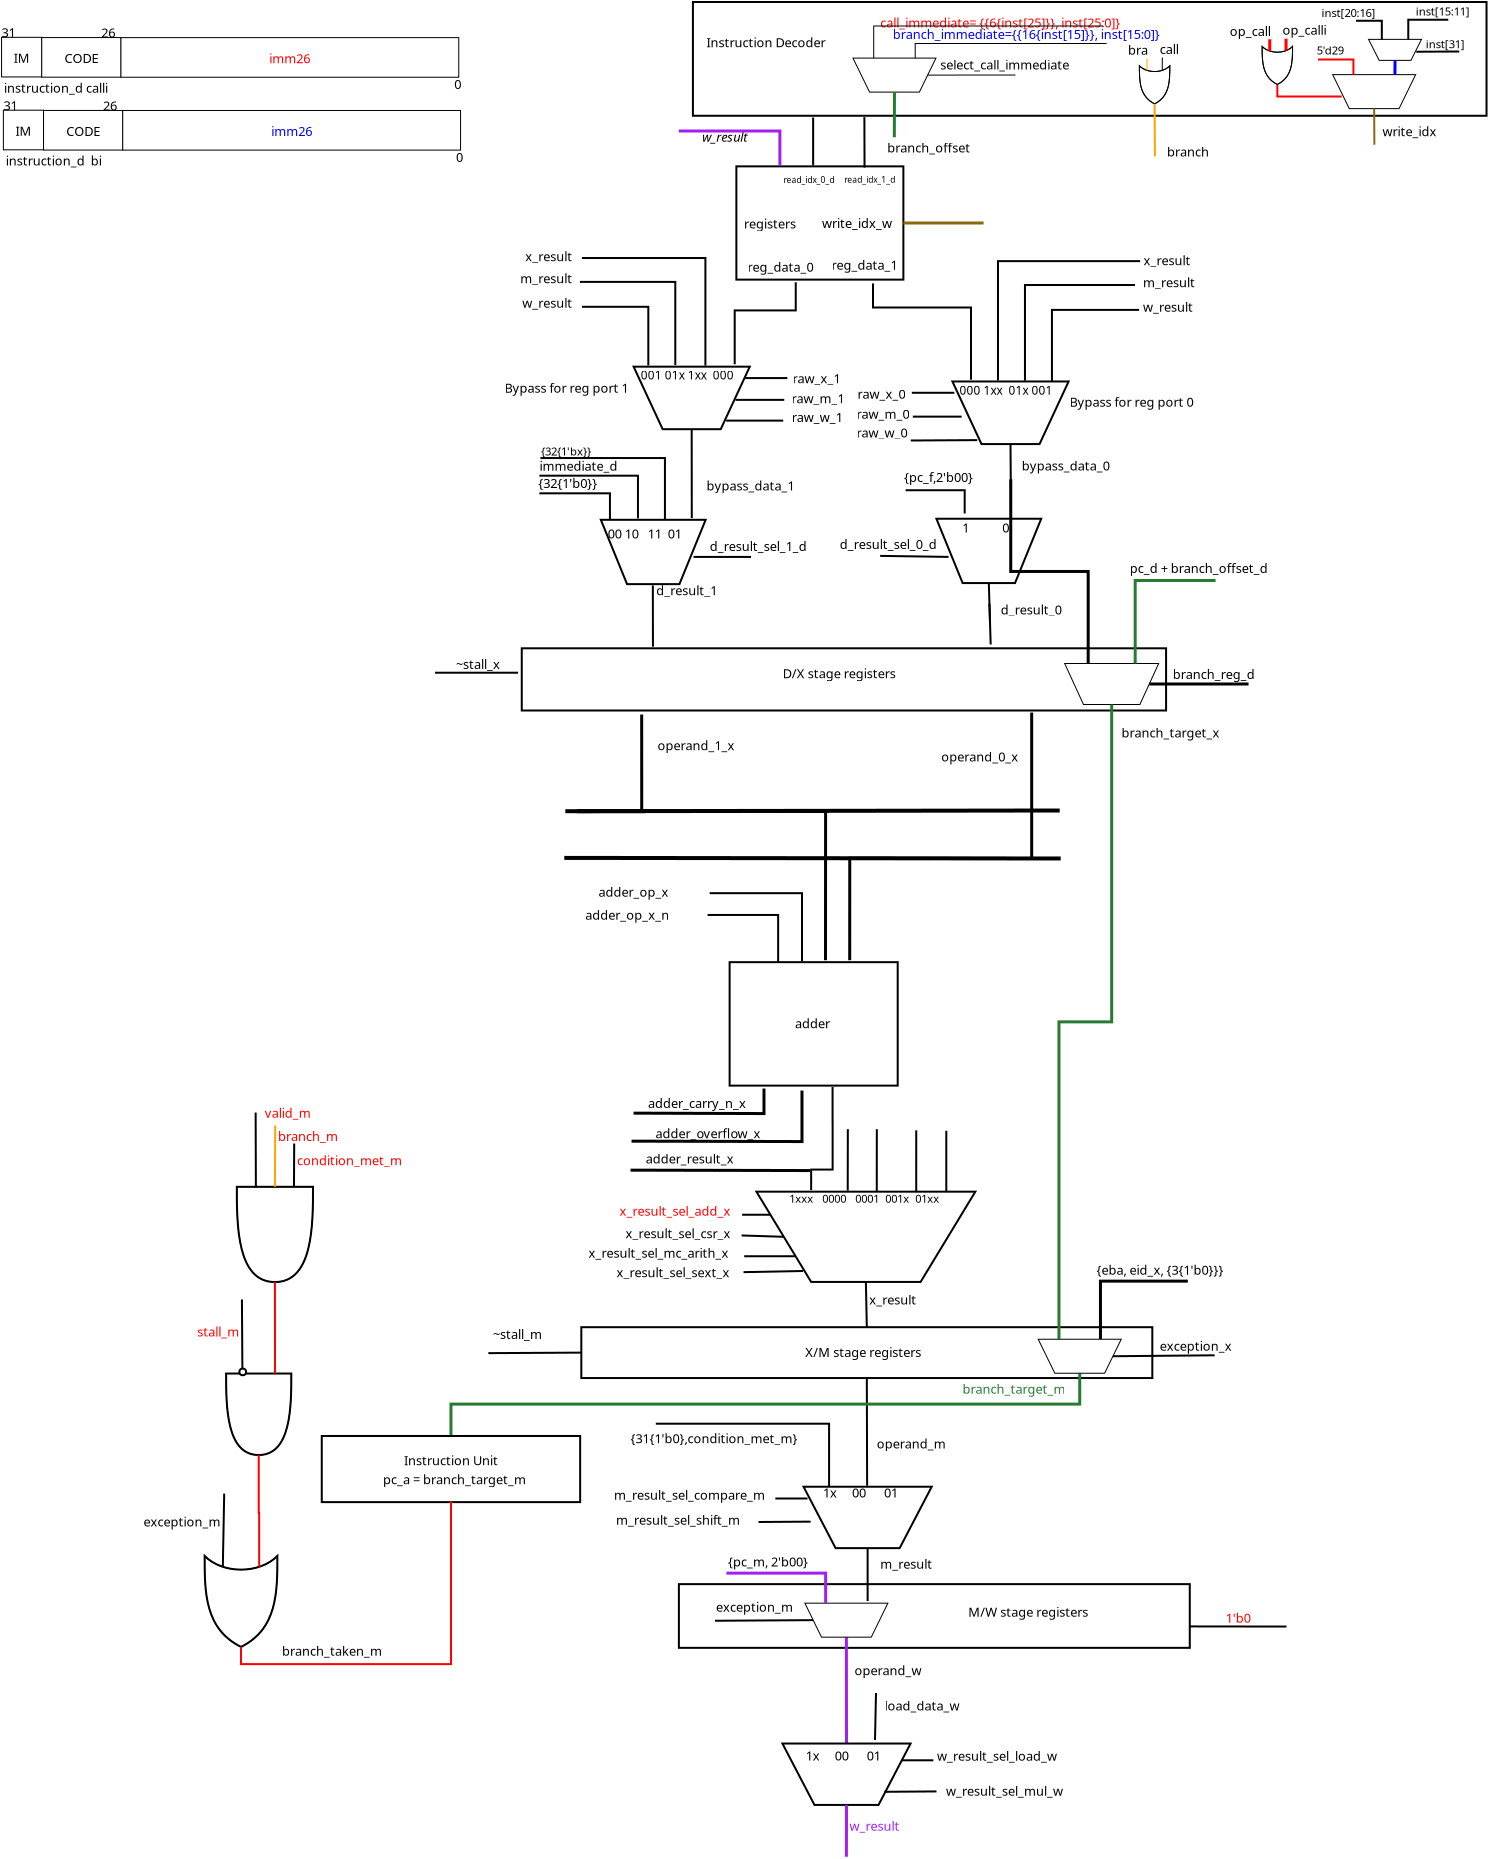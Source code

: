 <?xml version="1.0" encoding="UTF-8"?>
<dia:diagram xmlns:dia="http://www.lysator.liu.se/~alla/dia/">
  <dia:layer name="Background" visible="true" active="true">
    <dia:object type="Standard - Box" version="0" id="O0">
      <dia:attribute name="obj_pos">
        <dia:point val="39.716,8.468"/>
      </dia:attribute>
      <dia:attribute name="obj_bb">
        <dia:rectangle val="39.666,8.418;48.116,14.181"/>
      </dia:attribute>
      <dia:attribute name="elem_corner">
        <dia:point val="39.716,8.468"/>
      </dia:attribute>
      <dia:attribute name="elem_width">
        <dia:real val="8.35"/>
      </dia:attribute>
      <dia:attribute name="elem_height">
        <dia:real val="5.663"/>
      </dia:attribute>
      <dia:attribute name="show_background">
        <dia:boolean val="true"/>
      </dia:attribute>
    </dia:object>
    <dia:object type="Standard - Text" version="1" id="O1">
      <dia:attribute name="obj_pos">
        <dia:point val="40.091,11.571"/>
      </dia:attribute>
      <dia:attribute name="obj_bb">
        <dia:rectangle val="40.091,10.976;42.891,11.723"/>
      </dia:attribute>
      <dia:attribute name="text">
        <dia:composite type="text">
          <dia:attribute name="string">
            <dia:string>#registers#</dia:string>
          </dia:attribute>
          <dia:attribute name="font">
            <dia:font family="sans" style="0" name="Helvetica"/>
          </dia:attribute>
          <dia:attribute name="height">
            <dia:real val="0.8"/>
          </dia:attribute>
          <dia:attribute name="pos">
            <dia:point val="40.091,11.571"/>
          </dia:attribute>
          <dia:attribute name="color">
            <dia:color val="#000000"/>
          </dia:attribute>
          <dia:attribute name="alignment">
            <dia:enum val="0"/>
          </dia:attribute>
        </dia:composite>
      </dia:attribute>
      <dia:attribute name="valign">
        <dia:enum val="3"/>
      </dia:attribute>
    </dia:object>
    <dia:object type="Standard - Text" version="1" id="O2">
      <dia:attribute name="obj_pos">
        <dia:point val="39.139,7.396"/>
      </dia:attribute>
      <dia:attribute name="obj_bb">
        <dia:rectangle val="37.807,6.622;40.472,8.169"/>
      </dia:attribute>
      <dia:attribute name="text">
        <dia:composite type="text">
          <dia:attribute name="string">
            <dia:string>#w_result
#</dia:string>
          </dia:attribute>
          <dia:attribute name="font">
            <dia:font family="sans" style="8" name="Helvetica-Oblique"/>
          </dia:attribute>
          <dia:attribute name="height">
            <dia:real val="0.8"/>
          </dia:attribute>
          <dia:attribute name="pos">
            <dia:point val="39.139,7.217"/>
          </dia:attribute>
          <dia:attribute name="color">
            <dia:color val="#000000"/>
          </dia:attribute>
          <dia:attribute name="alignment">
            <dia:enum val="1"/>
          </dia:attribute>
        </dia:composite>
      </dia:attribute>
      <dia:attribute name="valign">
        <dia:enum val="2"/>
      </dia:attribute>
    </dia:object>
    <dia:object type="Standard - Line" version="0" id="O3">
      <dia:attribute name="obj_pos">
        <dia:point val="46.116,6.006"/>
      </dia:attribute>
      <dia:attribute name="obj_bb">
        <dia:rectangle val="46.066,5.956;46.174,8.58"/>
      </dia:attribute>
      <dia:attribute name="conn_endpoints">
        <dia:point val="46.116,6.006"/>
        <dia:point val="46.124,8.53"/>
      </dia:attribute>
      <dia:attribute name="numcp">
        <dia:int val="2"/>
      </dia:attribute>
    </dia:object>
    <dia:object type="Standard - ZigZagLine" version="1" id="O4">
      <dia:attribute name="obj_pos">
        <dia:point val="36.91,6.722"/>
      </dia:attribute>
      <dia:attribute name="obj_bb">
        <dia:rectangle val="36.835,6.625;41.966,8.502"/>
      </dia:attribute>
      <dia:attribute name="orth_points">
        <dia:point val="36.91,6.722"/>
        <dia:point val="36.91,6.7"/>
        <dia:point val="41.891,6.7"/>
        <dia:point val="41.891,8.427"/>
      </dia:attribute>
      <dia:attribute name="orth_orient">
        <dia:enum val="1"/>
        <dia:enum val="0"/>
        <dia:enum val="1"/>
      </dia:attribute>
      <dia:attribute name="autorouting">
        <dia:boolean val="false"/>
      </dia:attribute>
      <dia:attribute name="line_color">
        <dia:color val="#a020f0"/>
      </dia:attribute>
      <dia:attribute name="line_width">
        <dia:real val="0.15"/>
      </dia:attribute>
    </dia:object>
    <dia:object type="Standard - Line" version="0" id="O5">
      <dia:attribute name="obj_pos">
        <dia:point val="42.697,14.321"/>
      </dia:attribute>
      <dia:attribute name="obj_bb">
        <dia:rectangle val="42.616,14.245;42.765,14.389"/>
      </dia:attribute>
      <dia:attribute name="conn_endpoints">
        <dia:point val="42.697,14.321"/>
        <dia:point val="42.684,14.314"/>
      </dia:attribute>
      <dia:attribute name="numcp">
        <dia:int val="2"/>
      </dia:attribute>
      <dia:attribute name="line_color">
        <dia:color val="#a020f0"/>
      </dia:attribute>
    </dia:object>
    <dia:object type="Standard - Text" version="1" id="O6">
      <dia:attribute name="obj_pos">
        <dia:point val="56.377,20.674"/>
      </dia:attribute>
      <dia:attribute name="obj_bb">
        <dia:rectangle val="56.377,19.926;63.122,20.674"/>
      </dia:attribute>
      <dia:attribute name="text">
        <dia:composite type="text">
          <dia:attribute name="string">
            <dia:string>#Bypass for reg port 0#</dia:string>
          </dia:attribute>
          <dia:attribute name="font">
            <dia:font family="sans" style="0" name="Helvetica"/>
          </dia:attribute>
          <dia:attribute name="height">
            <dia:real val="0.8"/>
          </dia:attribute>
          <dia:attribute name="pos">
            <dia:point val="56.377,20.521"/>
          </dia:attribute>
          <dia:attribute name="color">
            <dia:color val="#000000"/>
          </dia:attribute>
          <dia:attribute name="alignment">
            <dia:enum val="0"/>
          </dia:attribute>
        </dia:composite>
      </dia:attribute>
      <dia:attribute name="valign">
        <dia:enum val="1"/>
      </dia:attribute>
    </dia:object>
    <dia:object type="Geometric - Trapezoid" version="1" id="O7">
      <dia:attribute name="obj_pos">
        <dia:point val="34.577,18.482"/>
      </dia:attribute>
      <dia:attribute name="obj_bb">
        <dia:rectangle val="34.499,18.432;40.464,21.66"/>
      </dia:attribute>
      <dia:attribute name="meta">
        <dia:composite type="dict"/>
      </dia:attribute>
      <dia:attribute name="elem_corner">
        <dia:point val="34.577,18.482"/>
      </dia:attribute>
      <dia:attribute name="elem_width">
        <dia:real val="5.809"/>
      </dia:attribute>
      <dia:attribute name="elem_height">
        <dia:real val="3.128"/>
      </dia:attribute>
      <dia:attribute name="line_width">
        <dia:real val="0.1"/>
      </dia:attribute>
      <dia:attribute name="line_colour">
        <dia:color val="#000000"/>
      </dia:attribute>
      <dia:attribute name="fill_colour">
        <dia:color val="#ffffff"/>
      </dia:attribute>
      <dia:attribute name="show_background">
        <dia:boolean val="true"/>
      </dia:attribute>
      <dia:attribute name="line_style">
        <dia:enum val="0"/>
        <dia:real val="1"/>
      </dia:attribute>
      <dia:attribute name="flip_horizontal">
        <dia:boolean val="false"/>
      </dia:attribute>
      <dia:attribute name="flip_vertical">
        <dia:boolean val="true"/>
      </dia:attribute>
      <dia:attribute name="subscale">
        <dia:real val="1"/>
      </dia:attribute>
    </dia:object>
    <dia:object type="Standard - Text" version="1" id="O8">
      <dia:attribute name="obj_pos">
        <dia:point val="34.327,19.982"/>
      </dia:attribute>
      <dia:attribute name="obj_bb">
        <dia:rectangle val="27.582,19.234;34.327,19.982"/>
      </dia:attribute>
      <dia:attribute name="text">
        <dia:composite type="text">
          <dia:attribute name="string">
            <dia:string>#Bypass for reg port 1#</dia:string>
          </dia:attribute>
          <dia:attribute name="font">
            <dia:font family="sans" style="0" name="Helvetica"/>
          </dia:attribute>
          <dia:attribute name="height">
            <dia:real val="0.8"/>
          </dia:attribute>
          <dia:attribute name="pos">
            <dia:point val="34.327,19.829"/>
          </dia:attribute>
          <dia:attribute name="color">
            <dia:color val="#000000"/>
          </dia:attribute>
          <dia:attribute name="alignment">
            <dia:enum val="2"/>
          </dia:attribute>
        </dia:composite>
      </dia:attribute>
      <dia:attribute name="valign">
        <dia:enum val="1"/>
      </dia:attribute>
    </dia:object>
    <dia:object type="Geometric - Trapezoid" version="1" id="O9">
      <dia:attribute name="obj_pos">
        <dia:point val="50.518,19.224"/>
      </dia:attribute>
      <dia:attribute name="obj_bb">
        <dia:rectangle val="50.44,19.174;56.405,22.402"/>
      </dia:attribute>
      <dia:attribute name="meta">
        <dia:composite type="dict"/>
      </dia:attribute>
      <dia:attribute name="elem_corner">
        <dia:point val="50.518,19.224"/>
      </dia:attribute>
      <dia:attribute name="elem_width">
        <dia:real val="5.809"/>
      </dia:attribute>
      <dia:attribute name="elem_height">
        <dia:real val="3.128"/>
      </dia:attribute>
      <dia:attribute name="line_width">
        <dia:real val="0.1"/>
      </dia:attribute>
      <dia:attribute name="line_colour">
        <dia:color val="#000000"/>
      </dia:attribute>
      <dia:attribute name="fill_colour">
        <dia:color val="#ffffff"/>
      </dia:attribute>
      <dia:attribute name="show_background">
        <dia:boolean val="true"/>
      </dia:attribute>
      <dia:attribute name="line_style">
        <dia:enum val="0"/>
        <dia:real val="1"/>
      </dia:attribute>
      <dia:attribute name="flip_horizontal">
        <dia:boolean val="false"/>
      </dia:attribute>
      <dia:attribute name="flip_vertical">
        <dia:boolean val="true"/>
      </dia:attribute>
      <dia:attribute name="subscale">
        <dia:real val="1"/>
      </dia:attribute>
    </dia:object>
    <dia:object type="Standard - ZigZagLine" version="1" id="O10">
      <dia:attribute name="obj_pos">
        <dia:point val="39.632,18.362"/>
      </dia:attribute>
      <dia:attribute name="obj_bb">
        <dia:rectangle val="39.582,14.266;42.739,18.412"/>
      </dia:attribute>
      <dia:attribute name="orth_points">
        <dia:point val="39.632,18.362"/>
        <dia:point val="39.632,15.671"/>
        <dia:point val="42.684,15.671"/>
        <dia:point val="42.684,14.316"/>
        <dia:point val="42.689,14.316"/>
      </dia:attribute>
      <dia:attribute name="orth_orient">
        <dia:enum val="1"/>
        <dia:enum val="0"/>
        <dia:enum val="1"/>
        <dia:enum val="0"/>
      </dia:attribute>
      <dia:attribute name="autorouting">
        <dia:boolean val="false"/>
      </dia:attribute>
      <dia:connections>
        <dia:connection handle="1" to="O5" connection="1"/>
      </dia:connections>
    </dia:object>
    <dia:object type="Standard - ZigZagLine" version="1" id="O11">
      <dia:attribute name="obj_pos">
        <dia:point val="51.447,19.134"/>
      </dia:attribute>
      <dia:attribute name="obj_bb">
        <dia:rectangle val="46.497,14.271;51.498,19.184"/>
      </dia:attribute>
      <dia:attribute name="orth_points">
        <dia:point val="51.447,19.134"/>
        <dia:point val="51.447,15.525"/>
        <dia:point val="46.547,15.525"/>
        <dia:point val="46.547,14.321"/>
      </dia:attribute>
      <dia:attribute name="orth_orient">
        <dia:enum val="1"/>
        <dia:enum val="0"/>
        <dia:enum val="1"/>
      </dia:attribute>
      <dia:attribute name="autorouting">
        <dia:boolean val="false"/>
      </dia:attribute>
    </dia:object>
    <dia:object type="Standard - Line" version="0" id="O12">
      <dia:attribute name="obj_pos">
        <dia:point val="37.481,21.61"/>
      </dia:attribute>
      <dia:attribute name="obj_bb">
        <dia:rectangle val="37.431,21.56;37.537,26.106"/>
      </dia:attribute>
      <dia:attribute name="conn_endpoints">
        <dia:point val="37.481,21.61"/>
        <dia:point val="37.486,26.056"/>
      </dia:attribute>
      <dia:attribute name="numcp">
        <dia:int val="1"/>
      </dia:attribute>
      <dia:connections>
        <dia:connection handle="0" to="O7" connection="1"/>
      </dia:connections>
    </dia:object>
    <dia:object type="Standard - Line" version="0" id="O13">
      <dia:attribute name="obj_pos">
        <dia:point val="53.422,22.352"/>
      </dia:attribute>
      <dia:attribute name="obj_bb">
        <dia:rectangle val="53.372,22.301;53.497,25.942"/>
      </dia:attribute>
      <dia:attribute name="conn_endpoints">
        <dia:point val="53.422,22.352"/>
        <dia:point val="53.447,25.891"/>
      </dia:attribute>
      <dia:attribute name="numcp">
        <dia:int val="3"/>
      </dia:attribute>
      <dia:connections>
        <dia:connection handle="0" to="O9" connection="1"/>
      </dia:connections>
    </dia:object>
    <dia:object type="Standard - Text" version="1" id="O14">
      <dia:attribute name="obj_pos">
        <dia:point val="58.529,23.68"/>
      </dia:attribute>
      <dia:attribute name="obj_bb">
        <dia:rectangle val="53.381,23.085;58.529,23.833"/>
      </dia:attribute>
      <dia:attribute name="text">
        <dia:composite type="text">
          <dia:attribute name="string">
            <dia:string># bypass_data_0 #</dia:string>
          </dia:attribute>
          <dia:attribute name="font">
            <dia:font family="sans" style="0" name="Helvetica"/>
          </dia:attribute>
          <dia:attribute name="height">
            <dia:real val="0.8"/>
          </dia:attribute>
          <dia:attribute name="pos">
            <dia:point val="58.529,23.68"/>
          </dia:attribute>
          <dia:attribute name="color">
            <dia:color val="#000000"/>
          </dia:attribute>
          <dia:attribute name="alignment">
            <dia:enum val="2"/>
          </dia:attribute>
        </dia:composite>
      </dia:attribute>
      <dia:attribute name="valign">
        <dia:enum val="3"/>
      </dia:attribute>
    </dia:object>
    <dia:object type="Standard - Text" version="1" id="O15">
      <dia:attribute name="obj_pos">
        <dia:point val="42.771,24.67"/>
      </dia:attribute>
      <dia:attribute name="obj_bb">
        <dia:rectangle val="37.826,24.075;42.771,24.823"/>
      </dia:attribute>
      <dia:attribute name="text">
        <dia:composite type="text">
          <dia:attribute name="string">
            <dia:string>#bypass_data_1 #</dia:string>
          </dia:attribute>
          <dia:attribute name="font">
            <dia:font family="sans" style="0" name="Helvetica"/>
          </dia:attribute>
          <dia:attribute name="height">
            <dia:real val="0.8"/>
          </dia:attribute>
          <dia:attribute name="pos">
            <dia:point val="42.771,24.67"/>
          </dia:attribute>
          <dia:attribute name="color">
            <dia:color val="#000000"/>
          </dia:attribute>
          <dia:attribute name="alignment">
            <dia:enum val="2"/>
          </dia:attribute>
        </dia:composite>
      </dia:attribute>
      <dia:attribute name="valign">
        <dia:enum val="3"/>
      </dia:attribute>
    </dia:object>
    <dia:object type="Geometric - Trapezoid" version="1" id="O16">
      <dia:attribute name="obj_pos">
        <dia:point val="49.718,26.087"/>
      </dia:attribute>
      <dia:attribute name="obj_bb">
        <dia:rectangle val="49.644,26.037;55.032,29.353"/>
      </dia:attribute>
      <dia:attribute name="meta">
        <dia:composite type="dict"/>
      </dia:attribute>
      <dia:attribute name="elem_corner">
        <dia:point val="49.718,26.087"/>
      </dia:attribute>
      <dia:attribute name="elem_width">
        <dia:real val="5.24"/>
      </dia:attribute>
      <dia:attribute name="elem_height">
        <dia:real val="3.216"/>
      </dia:attribute>
      <dia:attribute name="line_width">
        <dia:real val="0.1"/>
      </dia:attribute>
      <dia:attribute name="line_colour">
        <dia:color val="#000000"/>
      </dia:attribute>
      <dia:attribute name="fill_colour">
        <dia:color val="#ffffff"/>
      </dia:attribute>
      <dia:attribute name="show_background">
        <dia:boolean val="true"/>
      </dia:attribute>
      <dia:attribute name="line_style">
        <dia:enum val="0"/>
        <dia:real val="1"/>
      </dia:attribute>
      <dia:attribute name="flip_horizontal">
        <dia:boolean val="false"/>
      </dia:attribute>
      <dia:attribute name="flip_vertical">
        <dia:boolean val="true"/>
      </dia:attribute>
      <dia:attribute name="subscale">
        <dia:real val="1"/>
      </dia:attribute>
    </dia:object>
    <dia:object type="Standard - Text" version="1" id="O17">
      <dia:attribute name="obj_pos">
        <dia:point val="48.1,24.247"/>
      </dia:attribute>
      <dia:attribute name="obj_bb">
        <dia:rectangle val="48.1,23.652;52.227,24.399"/>
      </dia:attribute>
      <dia:attribute name="text">
        <dia:composite type="text">
          <dia:attribute name="string">
            <dia:string>#{pc_f,2'b00}#</dia:string>
          </dia:attribute>
          <dia:attribute name="font">
            <dia:font family="sans" style="0" name="Helvetica"/>
          </dia:attribute>
          <dia:attribute name="height">
            <dia:real val="0.8"/>
          </dia:attribute>
          <dia:attribute name="pos">
            <dia:point val="48.1,24.247"/>
          </dia:attribute>
          <dia:attribute name="color">
            <dia:color val="#000000"/>
          </dia:attribute>
          <dia:attribute name="alignment">
            <dia:enum val="0"/>
          </dia:attribute>
        </dia:composite>
      </dia:attribute>
      <dia:attribute name="valign">
        <dia:enum val="3"/>
      </dia:attribute>
    </dia:object>
    <dia:object type="Standard - ZigZagLine" version="1" id="O18">
      <dia:attribute name="obj_pos">
        <dia:point val="48.231,24.675"/>
      </dia:attribute>
      <dia:attribute name="obj_bb">
        <dia:rectangle val="48.181,24.612;51.181,25.875"/>
      </dia:attribute>
      <dia:attribute name="orth_points">
        <dia:point val="48.231,24.675"/>
        <dia:point val="48.231,24.662"/>
        <dia:point val="51.131,24.662"/>
        <dia:point val="51.131,25.825"/>
      </dia:attribute>
      <dia:attribute name="orth_orient">
        <dia:enum val="1"/>
        <dia:enum val="0"/>
        <dia:enum val="1"/>
      </dia:attribute>
      <dia:attribute name="autorouting">
        <dia:boolean val="false"/>
      </dia:attribute>
    </dia:object>
    <dia:object type="Geometric - Trapezoid" version="1" id="O19">
      <dia:attribute name="obj_pos">
        <dia:point val="32.939,26.139"/>
      </dia:attribute>
      <dia:attribute name="obj_bb">
        <dia:rectangle val="32.865,26.089;38.253,29.405"/>
      </dia:attribute>
      <dia:attribute name="meta">
        <dia:composite type="dict"/>
      </dia:attribute>
      <dia:attribute name="elem_corner">
        <dia:point val="32.939,26.139"/>
      </dia:attribute>
      <dia:attribute name="elem_width">
        <dia:real val="5.24"/>
      </dia:attribute>
      <dia:attribute name="elem_height">
        <dia:real val="3.216"/>
      </dia:attribute>
      <dia:attribute name="line_width">
        <dia:real val="0.1"/>
      </dia:attribute>
      <dia:attribute name="line_colour">
        <dia:color val="#000000"/>
      </dia:attribute>
      <dia:attribute name="fill_colour">
        <dia:color val="#ffffff"/>
      </dia:attribute>
      <dia:attribute name="show_background">
        <dia:boolean val="true"/>
      </dia:attribute>
      <dia:attribute name="line_style">
        <dia:enum val="0"/>
        <dia:real val="1"/>
      </dia:attribute>
      <dia:attribute name="flip_horizontal">
        <dia:boolean val="false"/>
      </dia:attribute>
      <dia:attribute name="flip_vertical">
        <dia:boolean val="true"/>
      </dia:attribute>
      <dia:attribute name="subscale">
        <dia:real val="1"/>
      </dia:attribute>
    </dia:object>
    <dia:object type="Standard - Text" version="1" id="O20">
      <dia:attribute name="obj_pos">
        <dia:point val="35.562,29.91"/>
      </dia:attribute>
      <dia:attribute name="obj_bb">
        <dia:rectangle val="35.562,29.315;39.027,30.062"/>
      </dia:attribute>
      <dia:attribute name="text">
        <dia:composite type="text">
          <dia:attribute name="string">
            <dia:string># d_result_1#</dia:string>
          </dia:attribute>
          <dia:attribute name="font">
            <dia:font family="sans" style="0" name="Helvetica"/>
          </dia:attribute>
          <dia:attribute name="height">
            <dia:real val="0.8"/>
          </dia:attribute>
          <dia:attribute name="pos">
            <dia:point val="35.562,29.91"/>
          </dia:attribute>
          <dia:attribute name="color">
            <dia:color val="#000000"/>
          </dia:attribute>
          <dia:attribute name="alignment">
            <dia:enum val="0"/>
          </dia:attribute>
        </dia:composite>
      </dia:attribute>
      <dia:attribute name="valign">
        <dia:enum val="3"/>
      </dia:attribute>
    </dia:object>
    <dia:object type="Standard - Line" version="0" id="O21">
      <dia:attribute name="obj_pos">
        <dia:point val="52.338,29.303"/>
      </dia:attribute>
      <dia:attribute name="obj_bb">
        <dia:rectangle val="52.286,29.252;52.452,31.403"/>
      </dia:attribute>
      <dia:attribute name="conn_endpoints">
        <dia:point val="52.338,29.303"/>
        <dia:point val="52.4,31.351"/>
      </dia:attribute>
      <dia:attribute name="numcp">
        <dia:int val="1"/>
      </dia:attribute>
      <dia:connections>
        <dia:connection handle="0" to="O16" connection="1"/>
        <dia:connection handle="1" to="O27" connection="0"/>
      </dia:connections>
    </dia:object>
    <dia:object type="Standard - Text" version="1" id="O22">
      <dia:attribute name="obj_pos">
        <dia:point val="56.137,30.874"/>
      </dia:attribute>
      <dia:attribute name="obj_bb">
        <dia:rectangle val="52.672,30.279;56.137,31.027"/>
      </dia:attribute>
      <dia:attribute name="text">
        <dia:composite type="text">
          <dia:attribute name="string">
            <dia:string>#d_result_0 #</dia:string>
          </dia:attribute>
          <dia:attribute name="font">
            <dia:font family="sans" style="0" name="Helvetica"/>
          </dia:attribute>
          <dia:attribute name="height">
            <dia:real val="0.8"/>
          </dia:attribute>
          <dia:attribute name="pos">
            <dia:point val="56.137,30.874"/>
          </dia:attribute>
          <dia:attribute name="color">
            <dia:color val="#000000"/>
          </dia:attribute>
          <dia:attribute name="alignment">
            <dia:enum val="2"/>
          </dia:attribute>
        </dia:composite>
      </dia:attribute>
      <dia:attribute name="valign">
        <dia:enum val="3"/>
      </dia:attribute>
    </dia:object>
    <dia:object type="Standard - Box" version="0" id="O23">
      <dia:attribute name="obj_pos">
        <dia:point val="28.985,32.565"/>
      </dia:attribute>
      <dia:attribute name="obj_bb">
        <dia:rectangle val="28.934,32.515;61.251,35.725"/>
      </dia:attribute>
      <dia:attribute name="elem_corner">
        <dia:point val="28.985,32.565"/>
      </dia:attribute>
      <dia:attribute name="elem_width">
        <dia:real val="32.216"/>
      </dia:attribute>
      <dia:attribute name="elem_height">
        <dia:real val="3.11"/>
      </dia:attribute>
      <dia:attribute name="show_background">
        <dia:boolean val="true"/>
      </dia:attribute>
    </dia:object>
    <dia:object type="Standard - Text" version="1" id="O24">
      <dia:attribute name="obj_pos">
        <dia:point val="42.029,34.058"/>
      </dia:attribute>
      <dia:attribute name="obj_bb">
        <dia:rectangle val="42.029,33.463;48.156,34.21"/>
      </dia:attribute>
      <dia:attribute name="text">
        <dia:composite type="text">
          <dia:attribute name="string">
            <dia:string>#D/X stage registers#</dia:string>
          </dia:attribute>
          <dia:attribute name="font">
            <dia:font family="sans" style="0" name="Helvetica"/>
          </dia:attribute>
          <dia:attribute name="height">
            <dia:real val="0.8"/>
          </dia:attribute>
          <dia:attribute name="pos">
            <dia:point val="42.029,34.058"/>
          </dia:attribute>
          <dia:attribute name="color">
            <dia:color val="#000000"/>
          </dia:attribute>
          <dia:attribute name="alignment">
            <dia:enum val="0"/>
          </dia:attribute>
        </dia:composite>
      </dia:attribute>
      <dia:attribute name="valign">
        <dia:enum val="3"/>
      </dia:attribute>
    </dia:object>
    <dia:object type="Standard - Text" version="1" id="O25">
      <dia:attribute name="obj_pos">
        <dia:point val="26.726,33.786"/>
      </dia:attribute>
      <dia:attribute name="obj_bb">
        <dia:rectangle val="25.341,33.039;28.111,33.786"/>
      </dia:attribute>
      <dia:attribute name="text">
        <dia:composite type="text">
          <dia:attribute name="string">
            <dia:string># ~stall_x#</dia:string>
          </dia:attribute>
          <dia:attribute name="font">
            <dia:font family="sans" style="0" name="Helvetica"/>
          </dia:attribute>
          <dia:attribute name="height">
            <dia:real val="0.8"/>
          </dia:attribute>
          <dia:attribute name="pos">
            <dia:point val="26.726,33.634"/>
          </dia:attribute>
          <dia:attribute name="color">
            <dia:color val="#000000"/>
          </dia:attribute>
          <dia:attribute name="alignment">
            <dia:enum val="1"/>
          </dia:attribute>
        </dia:composite>
      </dia:attribute>
      <dia:attribute name="valign">
        <dia:enum val="1"/>
      </dia:attribute>
      <dia:connections>
        <dia:connection handle="0" to="O26" connection="0"/>
      </dia:connections>
    </dia:object>
    <dia:object type="Standard - Line" version="0" id="O26">
      <dia:attribute name="obj_pos">
        <dia:point val="24.651,33.786"/>
      </dia:attribute>
      <dia:attribute name="obj_bb">
        <dia:rectangle val="24.601,33.736;28.851,33.836"/>
      </dia:attribute>
      <dia:attribute name="conn_endpoints">
        <dia:point val="24.651,33.786"/>
        <dia:point val="28.801,33.786"/>
      </dia:attribute>
      <dia:attribute name="numcp">
        <dia:int val="1"/>
      </dia:attribute>
    </dia:object>
    <dia:object type="Standard - Line" version="0" id="O27">
      <dia:attribute name="obj_pos">
        <dia:point val="52.369,30.327"/>
      </dia:attribute>
      <dia:attribute name="obj_bb">
        <dia:rectangle val="52.318,30.276;52.483,32.426"/>
      </dia:attribute>
      <dia:attribute name="conn_endpoints">
        <dia:point val="52.369,30.327"/>
        <dia:point val="52.431,32.375"/>
      </dia:attribute>
      <dia:attribute name="numcp">
        <dia:int val="1"/>
      </dia:attribute>
      <dia:connections>
        <dia:connection handle="0" to="O21" connection="0"/>
      </dia:connections>
    </dia:object>
    <dia:object type="Standard - Line" version="0" id="O28">
      <dia:attribute name="obj_pos">
        <dia:point val="35.539,29.423"/>
      </dia:attribute>
      <dia:attribute name="obj_bb">
        <dia:rectangle val="35.489,29.373;35.594,32.532"/>
      </dia:attribute>
      <dia:attribute name="conn_endpoints">
        <dia:point val="35.539,29.423"/>
        <dia:point val="35.544,32.482"/>
      </dia:attribute>
      <dia:attribute name="numcp">
        <dia:int val="1"/>
      </dia:attribute>
    </dia:object>
    <dia:object type="Standard - Text" version="1" id="O29">
      <dia:attribute name="obj_pos">
        <dia:point val="35.623,37.66"/>
      </dia:attribute>
      <dia:attribute name="obj_bb">
        <dia:rectangle val="35.623,37.065;39.915,37.813"/>
      </dia:attribute>
      <dia:attribute name="text">
        <dia:composite type="text">
          <dia:attribute name="string">
            <dia:string># operand_1_x#</dia:string>
          </dia:attribute>
          <dia:attribute name="font">
            <dia:font family="sans" style="0" name="Helvetica"/>
          </dia:attribute>
          <dia:attribute name="height">
            <dia:real val="0.8"/>
          </dia:attribute>
          <dia:attribute name="pos">
            <dia:point val="35.623,37.66"/>
          </dia:attribute>
          <dia:attribute name="color">
            <dia:color val="#000000"/>
          </dia:attribute>
          <dia:attribute name="alignment">
            <dia:enum val="0"/>
          </dia:attribute>
        </dia:composite>
      </dia:attribute>
      <dia:attribute name="valign">
        <dia:enum val="3"/>
      </dia:attribute>
    </dia:object>
    <dia:group>
      <dia:object type="Standard - Box" version="0" id="O30">
        <dia:attribute name="obj_pos">
          <dia:point val="39.378,48.258"/>
        </dia:attribute>
        <dia:attribute name="obj_bb">
          <dia:rectangle val="39.328,48.209;47.832,54.482"/>
        </dia:attribute>
        <dia:attribute name="elem_corner">
          <dia:point val="39.378,48.258"/>
        </dia:attribute>
        <dia:attribute name="elem_width">
          <dia:real val="8.404"/>
        </dia:attribute>
        <dia:attribute name="elem_height">
          <dia:real val="6.173"/>
        </dia:attribute>
        <dia:attribute name="show_background">
          <dia:boolean val="true"/>
        </dia:attribute>
      </dia:object>
      <dia:object type="Standard - Text" version="1" id="O31">
        <dia:attribute name="obj_pos">
          <dia:point val="42.648,51.566"/>
        </dia:attribute>
        <dia:attribute name="obj_bb">
          <dia:rectangle val="42.648,50.971;44.513,51.719"/>
        </dia:attribute>
        <dia:attribute name="text">
          <dia:composite type="text">
            <dia:attribute name="string">
              <dia:string>#adder#</dia:string>
            </dia:attribute>
            <dia:attribute name="font">
              <dia:font family="sans" style="0" name="Helvetica"/>
            </dia:attribute>
            <dia:attribute name="height">
              <dia:real val="0.8"/>
            </dia:attribute>
            <dia:attribute name="pos">
              <dia:point val="42.648,51.566"/>
            </dia:attribute>
            <dia:attribute name="color">
              <dia:color val="#000000"/>
            </dia:attribute>
            <dia:attribute name="alignment">
              <dia:enum val="0"/>
            </dia:attribute>
          </dia:composite>
        </dia:attribute>
        <dia:attribute name="valign">
          <dia:enum val="3"/>
        </dia:attribute>
      </dia:object>
    </dia:group>
    <dia:object type="Standard - Line" version="0" id="O32">
      <dia:attribute name="obj_pos">
        <dia:point val="31.734,40.71"/>
      </dia:attribute>
      <dia:attribute name="obj_bb">
        <dia:rectangle val="31.634,40.575;55.981,40.81"/>
      </dia:attribute>
      <dia:attribute name="conn_endpoints">
        <dia:point val="31.734,40.71"/>
        <dia:point val="55.881,40.675"/>
      </dia:attribute>
      <dia:attribute name="numcp">
        <dia:int val="6"/>
      </dia:attribute>
      <dia:attribute name="line_width">
        <dia:real val="0.2"/>
      </dia:attribute>
    </dia:object>
    <dia:object type="Standard - Line" version="0" id="O33">
      <dia:attribute name="obj_pos">
        <dia:point val="31.111,43.045"/>
      </dia:attribute>
      <dia:attribute name="obj_bb">
        <dia:rectangle val="31.011,42.945;56.032,43.175"/>
      </dia:attribute>
      <dia:attribute name="conn_endpoints">
        <dia:point val="31.111,43.045"/>
        <dia:point val="55.931,43.075"/>
      </dia:attribute>
      <dia:attribute name="numcp">
        <dia:int val="6"/>
      </dia:attribute>
      <dia:attribute name="line_width">
        <dia:real val="0.2"/>
      </dia:attribute>
    </dia:object>
    <dia:object type="Standard - Line" version="0" id="O34">
      <dia:attribute name="obj_pos">
        <dia:point val="35.184,40.705"/>
      </dia:attribute>
      <dia:attribute name="obj_bb">
        <dia:rectangle val="31.063,40.605;35.284,40.81"/>
      </dia:attribute>
      <dia:attribute name="conn_endpoints">
        <dia:point val="35.184,40.705"/>
        <dia:point val="31.163,40.71"/>
      </dia:attribute>
      <dia:attribute name="numcp">
        <dia:int val="1"/>
      </dia:attribute>
      <dia:attribute name="line_width">
        <dia:real val="0.2"/>
      </dia:attribute>
      <dia:connections>
        <dia:connection handle="0" to="O32" connection="0"/>
      </dia:connections>
    </dia:object>
    <dia:object type="Standard - Text" version="1" id="O35">
      <dia:attribute name="obj_pos">
        <dia:point val="35.032,58.33"/>
      </dia:attribute>
      <dia:attribute name="obj_bb">
        <dia:rectangle val="35.032,57.735;40.13,58.482"/>
      </dia:attribute>
      <dia:attribute name="text">
        <dia:composite type="text">
          <dia:attribute name="string">
            <dia:string># adder_result_x #</dia:string>
          </dia:attribute>
          <dia:attribute name="font">
            <dia:font family="sans" style="0" name="Helvetica"/>
          </dia:attribute>
          <dia:attribute name="height">
            <dia:real val="0.8"/>
          </dia:attribute>
          <dia:attribute name="pos">
            <dia:point val="35.032,58.33"/>
          </dia:attribute>
          <dia:attribute name="color">
            <dia:color val="#000000"/>
          </dia:attribute>
          <dia:attribute name="alignment">
            <dia:enum val="0"/>
          </dia:attribute>
        </dia:composite>
      </dia:attribute>
      <dia:attribute name="valign">
        <dia:enum val="3"/>
      </dia:attribute>
    </dia:object>
    <dia:object type="Standard - Text" version="1" id="O36">
      <dia:attribute name="obj_pos">
        <dia:point val="35.291,55.546"/>
      </dia:attribute>
      <dia:attribute name="obj_bb">
        <dia:rectangle val="35.291,54.951;40.541,55.698"/>
      </dia:attribute>
      <dia:attribute name="text">
        <dia:composite type="text">
          <dia:attribute name="string">
            <dia:string>#adder_carry_n_x#</dia:string>
          </dia:attribute>
          <dia:attribute name="font">
            <dia:font family="sans" style="0" name="Helvetica"/>
          </dia:attribute>
          <dia:attribute name="height">
            <dia:real val="0.8"/>
          </dia:attribute>
          <dia:attribute name="pos">
            <dia:point val="35.291,55.546"/>
          </dia:attribute>
          <dia:attribute name="color">
            <dia:color val="#000000"/>
          </dia:attribute>
          <dia:attribute name="alignment">
            <dia:enum val="0"/>
          </dia:attribute>
        </dia:composite>
      </dia:attribute>
      <dia:attribute name="valign">
        <dia:enum val="3"/>
      </dia:attribute>
    </dia:object>
    <dia:object type="Standard - Text" version="1" id="O37">
      <dia:attribute name="obj_pos">
        <dia:point val="41.071,57.063"/>
      </dia:attribute>
      <dia:attribute name="obj_bb">
        <dia:rectangle val="35.236,56.468;41.071,57.216"/>
      </dia:attribute>
      <dia:attribute name="text">
        <dia:composite type="text">
          <dia:attribute name="string">
            <dia:string>#adder_overflow_x #</dia:string>
          </dia:attribute>
          <dia:attribute name="font">
            <dia:font family="sans" style="0" name="Helvetica"/>
          </dia:attribute>
          <dia:attribute name="height">
            <dia:real val="0.8"/>
          </dia:attribute>
          <dia:attribute name="pos">
            <dia:point val="41.071,57.063"/>
          </dia:attribute>
          <dia:attribute name="color">
            <dia:color val="#000000"/>
          </dia:attribute>
          <dia:attribute name="alignment">
            <dia:enum val="2"/>
          </dia:attribute>
        </dia:composite>
      </dia:attribute>
      <dia:attribute name="valign">
        <dia:enum val="3"/>
      </dia:attribute>
    </dia:object>
    <dia:object type="Geometric - Trapezoid" version="1" id="O38">
      <dia:attribute name="obj_pos">
        <dia:point val="40.718,59.733"/>
      </dia:attribute>
      <dia:attribute name="obj_bb">
        <dia:rectangle val="40.629,59.683;51.752,64.296"/>
      </dia:attribute>
      <dia:attribute name="meta">
        <dia:composite type="dict"/>
      </dia:attribute>
      <dia:attribute name="elem_corner">
        <dia:point val="40.718,59.733"/>
      </dia:attribute>
      <dia:attribute name="elem_width">
        <dia:real val="10.946"/>
      </dia:attribute>
      <dia:attribute name="elem_height">
        <dia:real val="4.513"/>
      </dia:attribute>
      <dia:attribute name="line_width">
        <dia:real val="0.1"/>
      </dia:attribute>
      <dia:attribute name="line_colour">
        <dia:color val="#000000"/>
      </dia:attribute>
      <dia:attribute name="fill_colour">
        <dia:color val="#ffffff"/>
      </dia:attribute>
      <dia:attribute name="show_background">
        <dia:boolean val="true"/>
      </dia:attribute>
      <dia:attribute name="line_style">
        <dia:enum val="0"/>
        <dia:real val="1"/>
      </dia:attribute>
      <dia:attribute name="flip_horizontal">
        <dia:boolean val="true"/>
      </dia:attribute>
      <dia:attribute name="flip_vertical">
        <dia:boolean val="true"/>
      </dia:attribute>
      <dia:attribute name="subscale">
        <dia:real val="1"/>
      </dia:attribute>
    </dia:object>
    <dia:object type="Standard - Line" version="0" id="O39">
      <dia:attribute name="obj_pos">
        <dia:point val="45.283,59.681"/>
      </dia:attribute>
      <dia:attribute name="obj_bb">
        <dia:rectangle val="45.233,56.559;45.339,59.731"/>
      </dia:attribute>
      <dia:attribute name="conn_endpoints">
        <dia:point val="45.283,59.681"/>
        <dia:point val="45.289,56.609"/>
      </dia:attribute>
      <dia:attribute name="numcp">
        <dia:int val="1"/>
      </dia:attribute>
    </dia:object>
    <dia:object type="Standard - ZigZagLine" version="1" id="O40">
      <dia:attribute name="obj_pos">
        <dia:point val="44.525,54.501"/>
      </dia:attribute>
      <dia:attribute name="obj_bb">
        <dia:rectangle val="43.404,54.451;44.578,59.703"/>
      </dia:attribute>
      <dia:attribute name="orth_points">
        <dia:point val="44.525,54.501"/>
        <dia:point val="44.525,56.277"/>
        <dia:point val="44.528,56.277"/>
        <dia:point val="44.528,58.629"/>
        <dia:point val="43.454,58.629"/>
        <dia:point val="43.454,59.654"/>
      </dia:attribute>
      <dia:attribute name="orth_orient">
        <dia:enum val="1"/>
        <dia:enum val="0"/>
        <dia:enum val="1"/>
        <dia:enum val="0"/>
        <dia:enum val="1"/>
      </dia:attribute>
      <dia:attribute name="autorouting">
        <dia:boolean val="false"/>
      </dia:attribute>
    </dia:object>
    <dia:object type="Standard - Text" version="1" id="O41">
      <dia:attribute name="obj_pos">
        <dia:point val="46.214,65.378"/>
      </dia:attribute>
      <dia:attribute name="obj_bb">
        <dia:rectangle val="46.214,64.783;48.924,65.531"/>
      </dia:attribute>
      <dia:attribute name="text">
        <dia:composite type="text">
          <dia:attribute name="string">
            <dia:string># x_result#</dia:string>
          </dia:attribute>
          <dia:attribute name="font">
            <dia:font family="sans" style="0" name="Helvetica"/>
          </dia:attribute>
          <dia:attribute name="height">
            <dia:real val="0.8"/>
          </dia:attribute>
          <dia:attribute name="pos">
            <dia:point val="46.214,65.378"/>
          </dia:attribute>
          <dia:attribute name="color">
            <dia:color val="#000000"/>
          </dia:attribute>
          <dia:attribute name="alignment">
            <dia:enum val="0"/>
          </dia:attribute>
        </dia:composite>
      </dia:attribute>
      <dia:attribute name="valign">
        <dia:enum val="3"/>
      </dia:attribute>
      <dia:connections>
        <dia:connection handle="0" to="O47" connection="0"/>
      </dia:connections>
    </dia:object>
    <dia:object type="Standard - Line" version="0" id="O42">
      <dia:attribute name="obj_pos">
        <dia:point val="46.738,56.609"/>
      </dia:attribute>
      <dia:attribute name="obj_bb">
        <dia:rectangle val="46.685,56.559;46.788,59.802"/>
      </dia:attribute>
      <dia:attribute name="conn_endpoints">
        <dia:point val="46.738,56.609"/>
        <dia:point val="46.735,59.752"/>
      </dia:attribute>
      <dia:attribute name="numcp">
        <dia:int val="1"/>
      </dia:attribute>
    </dia:object>
    <dia:object type="Standard - Line" version="0" id="O43">
      <dia:attribute name="obj_pos">
        <dia:point val="48.709,56.667"/>
      </dia:attribute>
      <dia:attribute name="obj_bb">
        <dia:rectangle val="48.658,56.617;48.759,59.809"/>
      </dia:attribute>
      <dia:attribute name="conn_endpoints">
        <dia:point val="48.709,56.667"/>
        <dia:point val="48.708,59.759"/>
      </dia:attribute>
      <dia:attribute name="numcp">
        <dia:int val="1"/>
      </dia:attribute>
    </dia:object>
    <dia:object type="Standard - Line" version="0" id="O44">
      <dia:attribute name="obj_pos">
        <dia:point val="50.212,56.687"/>
      </dia:attribute>
      <dia:attribute name="obj_bb">
        <dia:rectangle val="50.162,56.637;50.262,59.751"/>
      </dia:attribute>
      <dia:attribute name="conn_endpoints">
        <dia:point val="50.212,56.687"/>
        <dia:point val="50.212,59.701"/>
      </dia:attribute>
      <dia:attribute name="numcp">
        <dia:int val="1"/>
      </dia:attribute>
    </dia:object>
    <dia:object type="Standard - Box" version="0" id="O45">
      <dia:attribute name="obj_pos">
        <dia:point val="31.963,66.51"/>
      </dia:attribute>
      <dia:attribute name="obj_bb">
        <dia:rectangle val="31.913,66.46;60.563,69.102"/>
      </dia:attribute>
      <dia:attribute name="elem_corner">
        <dia:point val="31.963,66.51"/>
      </dia:attribute>
      <dia:attribute name="elem_width">
        <dia:real val="28.55"/>
      </dia:attribute>
      <dia:attribute name="elem_height">
        <dia:real val="2.542"/>
      </dia:attribute>
      <dia:attribute name="show_background">
        <dia:boolean val="true"/>
      </dia:attribute>
    </dia:object>
    <dia:object type="Standard - Text" version="1" id="O46">
      <dia:attribute name="obj_pos">
        <dia:point val="43.158,68.002"/>
      </dia:attribute>
      <dia:attribute name="obj_bb">
        <dia:rectangle val="43.158,67.407;49.346,68.155"/>
      </dia:attribute>
      <dia:attribute name="text">
        <dia:composite type="text">
          <dia:attribute name="string">
            <dia:string>#X/M stage registers#</dia:string>
          </dia:attribute>
          <dia:attribute name="font">
            <dia:font family="sans" style="0" name="Helvetica"/>
          </dia:attribute>
          <dia:attribute name="height">
            <dia:real val="0.8"/>
          </dia:attribute>
          <dia:attribute name="pos">
            <dia:point val="43.158,68.002"/>
          </dia:attribute>
          <dia:attribute name="color">
            <dia:color val="#000000"/>
          </dia:attribute>
          <dia:attribute name="alignment">
            <dia:enum val="0"/>
          </dia:attribute>
        </dia:composite>
      </dia:attribute>
      <dia:attribute name="valign">
        <dia:enum val="3"/>
      </dia:attribute>
    </dia:object>
    <dia:object type="Standard - Line" version="0" id="O47">
      <dia:attribute name="obj_pos">
        <dia:point val="46.191,64.246"/>
      </dia:attribute>
      <dia:attribute name="obj_bb">
        <dia:rectangle val="46.14,64.195;46.289,66.561"/>
      </dia:attribute>
      <dia:attribute name="conn_endpoints">
        <dia:point val="46.191,64.246"/>
        <dia:point val="46.238,66.51"/>
      </dia:attribute>
      <dia:attribute name="numcp">
        <dia:int val="1"/>
      </dia:attribute>
      <dia:connections>
        <dia:connection handle="0" to="O38" connection="1"/>
        <dia:connection handle="1" to="O45" connection="1"/>
      </dia:connections>
    </dia:object>
    <dia:object type="Standard - Text" version="1" id="O48">
      <dia:attribute name="obj_pos">
        <dia:point val="46.579,72.573"/>
      </dia:attribute>
      <dia:attribute name="obj_bb">
        <dia:rectangle val="46.579,71.978;50.387,72.726"/>
      </dia:attribute>
      <dia:attribute name="text">
        <dia:composite type="text">
          <dia:attribute name="string">
            <dia:string># operand_m#</dia:string>
          </dia:attribute>
          <dia:attribute name="font">
            <dia:font family="sans" style="0" name="Helvetica"/>
          </dia:attribute>
          <dia:attribute name="height">
            <dia:real val="0.8"/>
          </dia:attribute>
          <dia:attribute name="pos">
            <dia:point val="46.579,72.573"/>
          </dia:attribute>
          <dia:attribute name="color">
            <dia:color val="#000000"/>
          </dia:attribute>
          <dia:attribute name="alignment">
            <dia:enum val="0"/>
          </dia:attribute>
        </dia:composite>
      </dia:attribute>
      <dia:attribute name="valign">
        <dia:enum val="3"/>
      </dia:attribute>
    </dia:object>
    <dia:object type="Standard - Line" version="0" id="O49">
      <dia:attribute name="obj_pos">
        <dia:point val="27.313,67.807"/>
      </dia:attribute>
      <dia:attribute name="obj_bb">
        <dia:rectangle val="27.263,67.731;32.013,67.857"/>
      </dia:attribute>
      <dia:attribute name="conn_endpoints">
        <dia:point val="27.313,67.807"/>
        <dia:point val="31.963,67.781"/>
      </dia:attribute>
      <dia:attribute name="numcp">
        <dia:int val="1"/>
      </dia:attribute>
      <dia:connections>
        <dia:connection handle="1" to="O45" connection="3"/>
      </dia:connections>
    </dia:object>
    <dia:object type="Standard - Text" version="1" id="O50">
      <dia:attribute name="obj_pos">
        <dia:point val="28.77,67.289"/>
      </dia:attribute>
      <dia:attribute name="obj_bb">
        <dia:rectangle val="27.365,66.541;30.175,67.289"/>
      </dia:attribute>
      <dia:attribute name="text">
        <dia:composite type="text">
          <dia:attribute name="string">
            <dia:string>#~stall_m#</dia:string>
          </dia:attribute>
          <dia:attribute name="font">
            <dia:font family="sans" style="0" name="Helvetica"/>
          </dia:attribute>
          <dia:attribute name="height">
            <dia:real val="0.8"/>
          </dia:attribute>
          <dia:attribute name="pos">
            <dia:point val="28.77,67.136"/>
          </dia:attribute>
          <dia:attribute name="color">
            <dia:color val="#000000"/>
          </dia:attribute>
          <dia:attribute name="alignment">
            <dia:enum val="1"/>
          </dia:attribute>
        </dia:composite>
      </dia:attribute>
      <dia:attribute name="valign">
        <dia:enum val="1"/>
      </dia:attribute>
    </dia:object>
    <dia:object type="Geometric - Trapezoid" version="1" id="O51">
      <dia:attribute name="obj_pos">
        <dia:point val="43.075,74.488"/>
      </dia:attribute>
      <dia:attribute name="obj_bb">
        <dia:rectangle val="42.992,74.438;49.564,77.606"/>
      </dia:attribute>
      <dia:attribute name="meta">
        <dia:composite type="dict"/>
      </dia:attribute>
      <dia:attribute name="elem_corner">
        <dia:point val="43.075,74.488"/>
      </dia:attribute>
      <dia:attribute name="elem_width">
        <dia:real val="6.406"/>
      </dia:attribute>
      <dia:attribute name="elem_height">
        <dia:real val="3.068"/>
      </dia:attribute>
      <dia:attribute name="line_width">
        <dia:real val="0.1"/>
      </dia:attribute>
      <dia:attribute name="line_colour">
        <dia:color val="#000000"/>
      </dia:attribute>
      <dia:attribute name="fill_colour">
        <dia:color val="#ffffff"/>
      </dia:attribute>
      <dia:attribute name="show_background">
        <dia:boolean val="true"/>
      </dia:attribute>
      <dia:attribute name="line_style">
        <dia:enum val="0"/>
        <dia:real val="1"/>
      </dia:attribute>
      <dia:attribute name="flip_horizontal">
        <dia:boolean val="true"/>
      </dia:attribute>
      <dia:attribute name="flip_vertical">
        <dia:boolean val="true"/>
      </dia:attribute>
      <dia:attribute name="subscale">
        <dia:real val="1"/>
      </dia:attribute>
    </dia:object>
    <dia:object type="Standard - Text" version="1" id="O52">
      <dia:attribute name="obj_pos">
        <dia:point val="46.761,78.586"/>
      </dia:attribute>
      <dia:attribute name="obj_bb">
        <dia:rectangle val="46.761,77.991;49.714,78.739"/>
      </dia:attribute>
      <dia:attribute name="text">
        <dia:composite type="text">
          <dia:attribute name="string">
            <dia:string># m_result#</dia:string>
          </dia:attribute>
          <dia:attribute name="font">
            <dia:font family="sans" style="0" name="Helvetica"/>
          </dia:attribute>
          <dia:attribute name="height">
            <dia:real val="0.8"/>
          </dia:attribute>
          <dia:attribute name="pos">
            <dia:point val="46.761,78.586"/>
          </dia:attribute>
          <dia:attribute name="color">
            <dia:color val="#000000"/>
          </dia:attribute>
          <dia:attribute name="alignment">
            <dia:enum val="0"/>
          </dia:attribute>
        </dia:composite>
      </dia:attribute>
      <dia:attribute name="valign">
        <dia:enum val="3"/>
      </dia:attribute>
    </dia:object>
    <dia:object type="Standard - Line" version="0" id="O53">
      <dia:attribute name="obj_pos">
        <dia:point val="46.238,69.052"/>
      </dia:attribute>
      <dia:attribute name="obj_bb">
        <dia:rectangle val="46.188,69.002;46.303,74.488"/>
      </dia:attribute>
      <dia:attribute name="conn_endpoints">
        <dia:point val="46.238,69.052"/>
        <dia:point val="46.253,74.438"/>
      </dia:attribute>
      <dia:attribute name="numcp">
        <dia:int val="1"/>
      </dia:attribute>
      <dia:connections>
        <dia:connection handle="0" to="O45" connection="6"/>
      </dia:connections>
    </dia:object>
    <dia:object type="Standard - ZigZagLine" version="1" id="O54">
      <dia:attribute name="obj_pos">
        <dia:point val="44.342,74.404"/>
      </dia:attribute>
      <dia:attribute name="obj_bb">
        <dia:rectangle val="35.637,71.285;44.401,74.454"/>
      </dia:attribute>
      <dia:attribute name="orth_points">
        <dia:point val="44.342,74.404"/>
        <dia:point val="44.351,74.404"/>
        <dia:point val="44.351,71.335"/>
        <dia:point val="35.687,71.335"/>
      </dia:attribute>
      <dia:attribute name="orth_orient">
        <dia:enum val="0"/>
        <dia:enum val="1"/>
        <dia:enum val="0"/>
      </dia:attribute>
      <dia:attribute name="autorouting">
        <dia:boolean val="false"/>
      </dia:attribute>
    </dia:object>
    <dia:object type="Standard - Text" version="1" id="O55">
      <dia:attribute name="obj_pos">
        <dia:point val="34.424,72.317"/>
      </dia:attribute>
      <dia:attribute name="obj_bb">
        <dia:rectangle val="34.424,71.722;43.959,72.469"/>
      </dia:attribute>
      <dia:attribute name="text">
        <dia:composite type="text">
          <dia:attribute name="string">
            <dia:string>#{31{1'b0},condition_met_m}#</dia:string>
          </dia:attribute>
          <dia:attribute name="font">
            <dia:font family="sans" style="0" name="Helvetica"/>
          </dia:attribute>
          <dia:attribute name="height">
            <dia:real val="0.8"/>
          </dia:attribute>
          <dia:attribute name="pos">
            <dia:point val="34.424,72.317"/>
          </dia:attribute>
          <dia:attribute name="color">
            <dia:color val="#000000"/>
          </dia:attribute>
          <dia:attribute name="alignment">
            <dia:enum val="0"/>
          </dia:attribute>
        </dia:composite>
      </dia:attribute>
      <dia:attribute name="valign">
        <dia:enum val="3"/>
      </dia:attribute>
    </dia:object>
    <dia:object type="Standard - Box" version="0" id="O56">
      <dia:attribute name="obj_pos">
        <dia:point val="36.841,79.357"/>
      </dia:attribute>
      <dia:attribute name="obj_bb">
        <dia:rectangle val="36.791,79.307;62.437,82.592"/>
      </dia:attribute>
      <dia:attribute name="elem_corner">
        <dia:point val="36.841,79.357"/>
      </dia:attribute>
      <dia:attribute name="elem_width">
        <dia:real val="25.545"/>
      </dia:attribute>
      <dia:attribute name="elem_height">
        <dia:real val="3.185"/>
      </dia:attribute>
      <dia:attribute name="show_background">
        <dia:boolean val="true"/>
      </dia:attribute>
    </dia:object>
    <dia:object type="Standard - Text" version="1" id="O57">
      <dia:attribute name="obj_pos">
        <dia:point val="51.315,80.992"/>
      </dia:attribute>
      <dia:attribute name="obj_bb">
        <dia:rectangle val="51.315,80.397;57.697,81.144"/>
      </dia:attribute>
      <dia:attribute name="text">
        <dia:composite type="text">
          <dia:attribute name="string">
            <dia:string>#M/W stage registers#</dia:string>
          </dia:attribute>
          <dia:attribute name="font">
            <dia:font family="sans" style="0" name="Helvetica"/>
          </dia:attribute>
          <dia:attribute name="height">
            <dia:real val="0.8"/>
          </dia:attribute>
          <dia:attribute name="pos">
            <dia:point val="51.315,80.992"/>
          </dia:attribute>
          <dia:attribute name="color">
            <dia:color val="#000000"/>
          </dia:attribute>
          <dia:attribute name="alignment">
            <dia:enum val="0"/>
          </dia:attribute>
        </dia:composite>
      </dia:attribute>
      <dia:attribute name="valign">
        <dia:enum val="3"/>
      </dia:attribute>
    </dia:object>
    <dia:object type="Standard - Line" version="0" id="O58">
      <dia:attribute name="obj_pos">
        <dia:point val="46.278,77.555"/>
      </dia:attribute>
      <dia:attribute name="obj_bb">
        <dia:rectangle val="46.228,77.505;46.328,80.25"/>
      </dia:attribute>
      <dia:attribute name="conn_endpoints">
        <dia:point val="46.278,77.555"/>
        <dia:point val="46.279,80.2"/>
      </dia:attribute>
      <dia:attribute name="numcp">
        <dia:int val="1"/>
      </dia:attribute>
      <dia:connections>
        <dia:connection handle="0" to="O51" connection="1"/>
      </dia:connections>
    </dia:object>
    <dia:object type="Standard - Line" version="0" id="O59">
      <dia:attribute name="obj_pos">
        <dia:point val="62.386,81.471"/>
      </dia:attribute>
      <dia:attribute name="obj_bb">
        <dia:rectangle val="62.336,81.421;67.273,81.528"/>
      </dia:attribute>
      <dia:attribute name="conn_endpoints">
        <dia:point val="62.386,81.471"/>
        <dia:point val="67.223,81.478"/>
      </dia:attribute>
      <dia:attribute name="numcp">
        <dia:int val="1"/>
      </dia:attribute>
    </dia:object>
    <dia:object type="Standard - Text" version="1" id="O60">
      <dia:attribute name="obj_pos">
        <dia:point val="64.805,81.474"/>
      </dia:attribute>
      <dia:attribute name="obj_bb">
        <dia:rectangle val="64.106,80.727;65.504,81.474"/>
      </dia:attribute>
      <dia:attribute name="text">
        <dia:composite type="text">
          <dia:attribute name="string">
            <dia:string>#1'b0#</dia:string>
          </dia:attribute>
          <dia:attribute name="font">
            <dia:font family="sans" style="0" name="Helvetica"/>
          </dia:attribute>
          <dia:attribute name="height">
            <dia:real val="0.8"/>
          </dia:attribute>
          <dia:attribute name="pos">
            <dia:point val="64.805,81.322"/>
          </dia:attribute>
          <dia:attribute name="color">
            <dia:color val="#ff0000"/>
          </dia:attribute>
          <dia:attribute name="alignment">
            <dia:enum val="1"/>
          </dia:attribute>
        </dia:composite>
      </dia:attribute>
      <dia:attribute name="valign">
        <dia:enum val="1"/>
      </dia:attribute>
      <dia:connections>
        <dia:connection handle="0" to="O59" connection="0"/>
      </dia:connections>
    </dia:object>
    <dia:object type="Standard - Line" version="0" id="O61">
      <dia:attribute name="obj_pos">
        <dia:point val="45.216,82.007"/>
      </dia:attribute>
      <dia:attribute name="obj_bb">
        <dia:rectangle val="45.141,81.932;45.297,87.403"/>
      </dia:attribute>
      <dia:attribute name="conn_endpoints">
        <dia:point val="45.216,82.007"/>
        <dia:point val="45.222,87.328"/>
      </dia:attribute>
      <dia:attribute name="numcp">
        <dia:int val="3"/>
      </dia:attribute>
      <dia:attribute name="line_color">
        <dia:color val="#a020f0"/>
      </dia:attribute>
      <dia:attribute name="line_width">
        <dia:real val="0.15"/>
      </dia:attribute>
      <dia:connections>
        <dia:connection handle="0" to="O156" connection="14"/>
        <dia:connection handle="1" to="O63" connection="4"/>
      </dia:connections>
    </dia:object>
    <dia:object type="Standard - Text" version="1" id="O62">
      <dia:attribute name="obj_pos">
        <dia:point val="45.477,83.909"/>
      </dia:attribute>
      <dia:attribute name="obj_bb">
        <dia:rectangle val="45.477,83.314;49.185,84.061"/>
      </dia:attribute>
      <dia:attribute name="text">
        <dia:composite type="text">
          <dia:attribute name="string">
            <dia:string># operand_w#</dia:string>
          </dia:attribute>
          <dia:attribute name="font">
            <dia:font family="sans" style="0" name="Helvetica"/>
          </dia:attribute>
          <dia:attribute name="height">
            <dia:real val="0.8"/>
          </dia:attribute>
          <dia:attribute name="pos">
            <dia:point val="45.477,83.909"/>
          </dia:attribute>
          <dia:attribute name="color">
            <dia:color val="#000000"/>
          </dia:attribute>
          <dia:attribute name="alignment">
            <dia:enum val="0"/>
          </dia:attribute>
        </dia:composite>
      </dia:attribute>
      <dia:attribute name="valign">
        <dia:enum val="3"/>
      </dia:attribute>
    </dia:object>
    <dia:object type="Geometric - Trapezoid" version="1" id="O63">
      <dia:attribute name="obj_pos">
        <dia:point val="42.019,87.328"/>
      </dia:attribute>
      <dia:attribute name="obj_bb">
        <dia:rectangle val="41.936,87.278;48.507,90.445"/>
      </dia:attribute>
      <dia:attribute name="meta">
        <dia:composite type="dict"/>
      </dia:attribute>
      <dia:attribute name="elem_corner">
        <dia:point val="42.019,87.328"/>
      </dia:attribute>
      <dia:attribute name="elem_width">
        <dia:real val="6.406"/>
      </dia:attribute>
      <dia:attribute name="elem_height">
        <dia:real val="3.068"/>
      </dia:attribute>
      <dia:attribute name="line_width">
        <dia:real val="0.1"/>
      </dia:attribute>
      <dia:attribute name="line_colour">
        <dia:color val="#000000"/>
      </dia:attribute>
      <dia:attribute name="fill_colour">
        <dia:color val="#ffffff"/>
      </dia:attribute>
      <dia:attribute name="show_background">
        <dia:boolean val="true"/>
      </dia:attribute>
      <dia:attribute name="line_style">
        <dia:enum val="0"/>
        <dia:real val="1"/>
      </dia:attribute>
      <dia:attribute name="flip_horizontal">
        <dia:boolean val="true"/>
      </dia:attribute>
      <dia:attribute name="flip_vertical">
        <dia:boolean val="true"/>
      </dia:attribute>
      <dia:attribute name="subscale">
        <dia:real val="1"/>
      </dia:attribute>
    </dia:object>
    <dia:object type="Standard - Line" version="0" id="O64">
      <dia:attribute name="obj_pos">
        <dia:point val="45.222,90.395"/>
      </dia:attribute>
      <dia:attribute name="obj_bb">
        <dia:rectangle val="45.142,90.32;45.297,93.061"/>
      </dia:attribute>
      <dia:attribute name="conn_endpoints">
        <dia:point val="45.222,90.395"/>
        <dia:point val="45.217,92.986"/>
      </dia:attribute>
      <dia:attribute name="numcp">
        <dia:int val="1"/>
      </dia:attribute>
      <dia:attribute name="line_color">
        <dia:color val="#a020f0"/>
      </dia:attribute>
      <dia:attribute name="line_width">
        <dia:real val="0.15"/>
      </dia:attribute>
      <dia:connections>
        <dia:connection handle="0" to="O63" connection="1"/>
      </dia:connections>
    </dia:object>
    <dia:object type="Standard - Text" version="1" id="O65">
      <dia:attribute name="obj_pos">
        <dia:point val="45.219,91.691"/>
      </dia:attribute>
      <dia:attribute name="obj_bb">
        <dia:rectangle val="45.219,91.096;48.072,91.843"/>
      </dia:attribute>
      <dia:attribute name="text">
        <dia:composite type="text">
          <dia:attribute name="string">
            <dia:string># w_result#</dia:string>
          </dia:attribute>
          <dia:attribute name="font">
            <dia:font family="sans" style="0" name="Helvetica"/>
          </dia:attribute>
          <dia:attribute name="height">
            <dia:real val="0.8"/>
          </dia:attribute>
          <dia:attribute name="pos">
            <dia:point val="45.219,91.691"/>
          </dia:attribute>
          <dia:attribute name="color">
            <dia:color val="#a020f0"/>
          </dia:attribute>
          <dia:attribute name="alignment">
            <dia:enum val="0"/>
          </dia:attribute>
        </dia:composite>
      </dia:attribute>
      <dia:attribute name="valign">
        <dia:enum val="3"/>
      </dia:attribute>
      <dia:connections>
        <dia:connection handle="0" to="O64" connection="0"/>
      </dia:connections>
    </dia:object>
    <dia:object type="Standard - ZigZagLine" version="1" id="O66">
      <dia:attribute name="obj_pos">
        <dia:point val="35.29,18.372"/>
      </dia:attribute>
      <dia:attribute name="obj_bb">
        <dia:rectangle val="31.943,15.44;35.364,18.422"/>
      </dia:attribute>
      <dia:attribute name="orth_points">
        <dia:point val="35.29,18.372"/>
        <dia:point val="35.313,18.372"/>
        <dia:point val="35.313,15.49"/>
        <dia:point val="31.993,15.49"/>
      </dia:attribute>
      <dia:attribute name="orth_orient">
        <dia:enum val="0"/>
        <dia:enum val="1"/>
        <dia:enum val="0"/>
      </dia:attribute>
      <dia:attribute name="autorouting">
        <dia:boolean val="false"/>
      </dia:attribute>
    </dia:object>
    <dia:object type="Standard - ZigZagLine" version="1" id="O67">
      <dia:attribute name="obj_pos">
        <dia:point val="36.676,18.352"/>
      </dia:attribute>
      <dia:attribute name="obj_bb">
        <dia:rectangle val="31.84,14.195;36.726,18.402"/>
      </dia:attribute>
      <dia:attribute name="orth_points">
        <dia:point val="36.676,18.352"/>
        <dia:point val="36.662,18.352"/>
        <dia:point val="36.662,14.245"/>
        <dia:point val="31.89,14.245"/>
      </dia:attribute>
      <dia:attribute name="orth_orient">
        <dia:enum val="0"/>
        <dia:enum val="1"/>
        <dia:enum val="0"/>
      </dia:attribute>
      <dia:attribute name="autorouting">
        <dia:boolean val="false"/>
      </dia:attribute>
    </dia:object>
    <dia:object type="Standard - ZigZagLine" version="1" id="O68">
      <dia:attribute name="obj_pos">
        <dia:point val="38.169,18.382"/>
      </dia:attribute>
      <dia:attribute name="obj_bb">
        <dia:rectangle val="31.943,13.001;38.219,18.432"/>
      </dia:attribute>
      <dia:attribute name="orth_points">
        <dia:point val="38.169,18.382"/>
        <dia:point val="38.167,18.382"/>
        <dia:point val="38.167,13.051"/>
        <dia:point val="31.993,13.051"/>
      </dia:attribute>
      <dia:attribute name="orth_orient">
        <dia:enum val="0"/>
        <dia:enum val="1"/>
        <dia:enum val="0"/>
      </dia:attribute>
      <dia:attribute name="autorouting">
        <dia:boolean val="false"/>
      </dia:attribute>
    </dia:object>
    <dia:object type="Standard - Text" version="1" id="O69">
      <dia:attribute name="obj_pos">
        <dia:point val="29.154,13.207"/>
      </dia:attribute>
      <dia:attribute name="obj_bb">
        <dia:rectangle val="29.154,12.612;31.662,13.36"/>
      </dia:attribute>
      <dia:attribute name="text">
        <dia:composite type="text">
          <dia:attribute name="string">
            <dia:string>#x_result#</dia:string>
          </dia:attribute>
          <dia:attribute name="font">
            <dia:font family="sans" style="0" name="Helvetica"/>
          </dia:attribute>
          <dia:attribute name="height">
            <dia:real val="0.8"/>
          </dia:attribute>
          <dia:attribute name="pos">
            <dia:point val="29.154,13.207"/>
          </dia:attribute>
          <dia:attribute name="color">
            <dia:color val="#000000"/>
          </dia:attribute>
          <dia:attribute name="alignment">
            <dia:enum val="0"/>
          </dia:attribute>
        </dia:composite>
      </dia:attribute>
      <dia:attribute name="valign">
        <dia:enum val="3"/>
      </dia:attribute>
    </dia:object>
    <dia:object type="Standard - Text" version="1" id="O70">
      <dia:attribute name="obj_pos">
        <dia:point val="29.012,15.535"/>
      </dia:attribute>
      <dia:attribute name="obj_bb">
        <dia:rectangle val="29.012,14.94;31.662,15.687"/>
      </dia:attribute>
      <dia:attribute name="text">
        <dia:composite type="text">
          <dia:attribute name="string">
            <dia:string>#w_result#</dia:string>
          </dia:attribute>
          <dia:attribute name="font">
            <dia:font family="sans" style="0" name="Helvetica"/>
          </dia:attribute>
          <dia:attribute name="height">
            <dia:real val="0.8"/>
          </dia:attribute>
          <dia:attribute name="pos">
            <dia:point val="29.012,15.535"/>
          </dia:attribute>
          <dia:attribute name="color">
            <dia:color val="#000000"/>
          </dia:attribute>
          <dia:attribute name="alignment">
            <dia:enum val="0"/>
          </dia:attribute>
        </dia:composite>
      </dia:attribute>
      <dia:attribute name="valign">
        <dia:enum val="3"/>
      </dia:attribute>
    </dia:object>
    <dia:object type="Standard - Text" version="1" id="O71">
      <dia:attribute name="obj_pos">
        <dia:point val="28.912,14.31"/>
      </dia:attribute>
      <dia:attribute name="obj_bb">
        <dia:rectangle val="28.912,13.715;31.662,14.463"/>
      </dia:attribute>
      <dia:attribute name="text">
        <dia:composite type="text">
          <dia:attribute name="string">
            <dia:string>#m_result#</dia:string>
          </dia:attribute>
          <dia:attribute name="font">
            <dia:font family="sans" style="0" name="Helvetica"/>
          </dia:attribute>
          <dia:attribute name="height">
            <dia:real val="0.8"/>
          </dia:attribute>
          <dia:attribute name="pos">
            <dia:point val="28.912,14.31"/>
          </dia:attribute>
          <dia:attribute name="color">
            <dia:color val="#000000"/>
          </dia:attribute>
          <dia:attribute name="alignment">
            <dia:enum val="0"/>
          </dia:attribute>
        </dia:composite>
      </dia:attribute>
      <dia:attribute name="valign">
        <dia:enum val="3"/>
      </dia:attribute>
    </dia:object>
    <dia:object type="Standard - ZigZagLine" version="1" id="O72">
      <dia:attribute name="obj_pos">
        <dia:point val="55.513,19.165"/>
      </dia:attribute>
      <dia:attribute name="obj_bb">
        <dia:rectangle val="55.444,15.595;59.902,19.215"/>
      </dia:attribute>
      <dia:attribute name="orth_points">
        <dia:point val="55.513,19.165"/>
        <dia:point val="55.494,19.165"/>
        <dia:point val="55.494,15.645"/>
        <dia:point val="59.852,15.645"/>
      </dia:attribute>
      <dia:attribute name="orth_orient">
        <dia:enum val="0"/>
        <dia:enum val="1"/>
        <dia:enum val="0"/>
      </dia:attribute>
      <dia:attribute name="autorouting">
        <dia:boolean val="false"/>
      </dia:attribute>
    </dia:object>
    <dia:object type="Standard - ZigZagLine" version="1" id="O73">
      <dia:attribute name="obj_pos">
        <dia:point val="54.158,19.134"/>
      </dia:attribute>
      <dia:attribute name="obj_bb">
        <dia:rectangle val="54.095,14.35;59.694,19.184"/>
      </dia:attribute>
      <dia:attribute name="orth_points">
        <dia:point val="54.158,19.134"/>
        <dia:point val="54.145,19.134"/>
        <dia:point val="54.145,14.4"/>
        <dia:point val="59.644,14.4"/>
      </dia:attribute>
      <dia:attribute name="orth_orient">
        <dia:enum val="0"/>
        <dia:enum val="1"/>
        <dia:enum val="0"/>
      </dia:attribute>
      <dia:attribute name="autorouting">
        <dia:boolean val="false"/>
      </dia:attribute>
    </dia:object>
    <dia:object type="Standard - ZigZagLine" version="1" id="O74">
      <dia:attribute name="obj_pos">
        <dia:point val="52.84,19.123"/>
      </dia:attribute>
      <dia:attribute name="obj_bb">
        <dia:rectangle val="52.746,13.157;59.954,19.174"/>
      </dia:attribute>
      <dia:attribute name="orth_points">
        <dia:point val="52.84,19.123"/>
        <dia:point val="52.796,19.123"/>
        <dia:point val="52.796,13.207"/>
        <dia:point val="59.904,13.207"/>
      </dia:attribute>
      <dia:attribute name="orth_orient">
        <dia:enum val="0"/>
        <dia:enum val="1"/>
        <dia:enum val="0"/>
      </dia:attribute>
      <dia:attribute name="autorouting">
        <dia:boolean val="false"/>
      </dia:attribute>
    </dia:object>
    <dia:object type="Standard - Text" version="1" id="O75">
      <dia:attribute name="obj_pos">
        <dia:point val="60.068,13.408"/>
      </dia:attribute>
      <dia:attribute name="obj_bb">
        <dia:rectangle val="60.068,12.813;62.575,13.56"/>
      </dia:attribute>
      <dia:attribute name="text">
        <dia:composite type="text">
          <dia:attribute name="string">
            <dia:string>#x_result#</dia:string>
          </dia:attribute>
          <dia:attribute name="font">
            <dia:font family="sans" style="0" name="Helvetica"/>
          </dia:attribute>
          <dia:attribute name="height">
            <dia:real val="0.8"/>
          </dia:attribute>
          <dia:attribute name="pos">
            <dia:point val="60.068,13.408"/>
          </dia:attribute>
          <dia:attribute name="color">
            <dia:color val="#000000"/>
          </dia:attribute>
          <dia:attribute name="alignment">
            <dia:enum val="0"/>
          </dia:attribute>
        </dia:composite>
      </dia:attribute>
      <dia:attribute name="valign">
        <dia:enum val="3"/>
      </dia:attribute>
    </dia:object>
    <dia:object type="Standard - Text" version="1" id="O76">
      <dia:attribute name="obj_pos">
        <dia:point val="60.049,15.736"/>
      </dia:attribute>
      <dia:attribute name="obj_bb">
        <dia:rectangle val="60.049,15.14;62.699,15.888"/>
      </dia:attribute>
      <dia:attribute name="text">
        <dia:composite type="text">
          <dia:attribute name="string">
            <dia:string>#w_result#</dia:string>
          </dia:attribute>
          <dia:attribute name="font">
            <dia:font family="sans" style="0" name="Helvetica"/>
          </dia:attribute>
          <dia:attribute name="height">
            <dia:real val="0.8"/>
          </dia:attribute>
          <dia:attribute name="pos">
            <dia:point val="60.049,15.736"/>
          </dia:attribute>
          <dia:attribute name="color">
            <dia:color val="#000000"/>
          </dia:attribute>
          <dia:attribute name="alignment">
            <dia:enum val="0"/>
          </dia:attribute>
        </dia:composite>
      </dia:attribute>
      <dia:attribute name="valign">
        <dia:enum val="3"/>
      </dia:attribute>
    </dia:object>
    <dia:object type="Standard - Text" version="1" id="O77">
      <dia:attribute name="obj_pos">
        <dia:point val="60.049,14.511"/>
      </dia:attribute>
      <dia:attribute name="obj_bb">
        <dia:rectangle val="60.049,13.916;62.799,14.664"/>
      </dia:attribute>
      <dia:attribute name="text">
        <dia:composite type="text">
          <dia:attribute name="string">
            <dia:string>#m_result#</dia:string>
          </dia:attribute>
          <dia:attribute name="font">
            <dia:font family="sans" style="0" name="Helvetica"/>
          </dia:attribute>
          <dia:attribute name="height">
            <dia:real val="0.8"/>
          </dia:attribute>
          <dia:attribute name="pos">
            <dia:point val="60.049,14.511"/>
          </dia:attribute>
          <dia:attribute name="color">
            <dia:color val="#000000"/>
          </dia:attribute>
          <dia:attribute name="alignment">
            <dia:enum val="0"/>
          </dia:attribute>
        </dia:composite>
      </dia:attribute>
      <dia:attribute name="valign">
        <dia:enum val="3"/>
      </dia:attribute>
    </dia:object>
    <dia:object type="Standard - ZigZagLine" version="1" id="O78">
      <dia:attribute name="obj_pos">
        <dia:point val="36.166,26.056"/>
      </dia:attribute>
      <dia:attribute name="obj_bb">
        <dia:rectangle val="29.868,23.002;36.215,26.106"/>
      </dia:attribute>
      <dia:attribute name="orth_points">
        <dia:point val="36.166,26.056"/>
        <dia:point val="36.144,26.056"/>
        <dia:point val="36.144,23.052"/>
        <dia:point val="29.918,23.052"/>
      </dia:attribute>
      <dia:attribute name="orth_orient">
        <dia:enum val="0"/>
        <dia:enum val="1"/>
        <dia:enum val="0"/>
      </dia:attribute>
      <dia:attribute name="autorouting">
        <dia:boolean val="false"/>
      </dia:attribute>
    </dia:object>
    <dia:object type="Standard - ZigZagLine" version="1" id="O79">
      <dia:attribute name="obj_pos">
        <dia:point val="34.795,26.072"/>
      </dia:attribute>
      <dia:attribute name="obj_bb">
        <dia:rectangle val="29.816,23.884;34.845,26.122"/>
      </dia:attribute>
      <dia:attribute name="orth_points">
        <dia:point val="34.795,26.072"/>
        <dia:point val="34.795,26.072"/>
        <dia:point val="34.795,23.934"/>
        <dia:point val="29.866,23.934"/>
      </dia:attribute>
      <dia:attribute name="orth_orient">
        <dia:enum val="0"/>
        <dia:enum val="1"/>
        <dia:enum val="0"/>
      </dia:attribute>
      <dia:attribute name="autorouting">
        <dia:boolean val="false"/>
      </dia:attribute>
    </dia:object>
    <dia:object type="Standard - ZigZagLine" version="1" id="O80">
      <dia:attribute name="obj_pos">
        <dia:point val="33.44,26.067"/>
      </dia:attribute>
      <dia:attribute name="obj_bb">
        <dia:rectangle val="29.816,24.766;33.49,26.117"/>
      </dia:attribute>
      <dia:attribute name="orth_points">
        <dia:point val="33.44,26.067"/>
        <dia:point val="33.394,26.067"/>
        <dia:point val="33.394,24.816"/>
        <dia:point val="29.866,24.816"/>
      </dia:attribute>
      <dia:attribute name="orth_orient">
        <dia:enum val="0"/>
        <dia:enum val="1"/>
        <dia:enum val="0"/>
      </dia:attribute>
      <dia:attribute name="autorouting">
        <dia:boolean val="false"/>
      </dia:attribute>
    </dia:object>
    <dia:object type="Standard - ZigZagLine" version="1" id="O81">
      <dia:attribute name="obj_pos">
        <dia:point val="41.819,48.186"/>
      </dia:attribute>
      <dia:attribute name="obj_bb">
        <dia:rectangle val="38.226,45.848;41.869,48.236"/>
      </dia:attribute>
      <dia:attribute name="orth_points">
        <dia:point val="41.819,48.186"/>
        <dia:point val="41.804,48.186"/>
        <dia:point val="41.804,45.898"/>
        <dia:point val="38.276,45.898"/>
      </dia:attribute>
      <dia:attribute name="orth_orient">
        <dia:enum val="0"/>
        <dia:enum val="1"/>
        <dia:enum val="0"/>
      </dia:attribute>
      <dia:attribute name="autorouting">
        <dia:boolean val="false"/>
      </dia:attribute>
    </dia:object>
    <dia:object type="Standard - ZigZagLine" version="1" id="O82">
      <dia:attribute name="obj_pos">
        <dia:point val="42.991,48.165"/>
      </dia:attribute>
      <dia:attribute name="obj_bb">
        <dia:rectangle val="38.33,44.759;43.047,48.215"/>
      </dia:attribute>
      <dia:attribute name="orth_points">
        <dia:point val="42.991,48.165"/>
        <dia:point val="42.997,48.165"/>
        <dia:point val="42.997,44.809"/>
        <dia:point val="38.38,44.809"/>
      </dia:attribute>
      <dia:attribute name="orth_orient">
        <dia:enum val="0"/>
        <dia:enum val="1"/>
        <dia:enum val="0"/>
      </dia:attribute>
      <dia:attribute name="autorouting">
        <dia:boolean val="false"/>
      </dia:attribute>
    </dia:object>
    <dia:object type="Standard - Text" version="1" id="O83">
      <dia:attribute name="obj_pos">
        <dia:point val="47.125,85.681"/>
      </dia:attribute>
      <dia:attribute name="obj_bb">
        <dia:rectangle val="47.125,85.086;51.1,85.833"/>
      </dia:attribute>
      <dia:attribute name="text">
        <dia:composite type="text">
          <dia:attribute name="string">
            <dia:string>#load_data_w#</dia:string>
          </dia:attribute>
          <dia:attribute name="font">
            <dia:font family="sans" style="0" name="Helvetica"/>
          </dia:attribute>
          <dia:attribute name="height">
            <dia:real val="0.8"/>
          </dia:attribute>
          <dia:attribute name="pos">
            <dia:point val="47.125,85.681"/>
          </dia:attribute>
          <dia:attribute name="color">
            <dia:color val="#000000"/>
          </dia:attribute>
          <dia:attribute name="alignment">
            <dia:enum val="0"/>
          </dia:attribute>
        </dia:composite>
      </dia:attribute>
      <dia:attribute name="valign">
        <dia:enum val="3"/>
      </dia:attribute>
    </dia:object>
    <dia:object type="Standard - Line" version="0" id="O84">
      <dia:attribute name="obj_pos">
        <dia:point val="46.697,84.801"/>
      </dia:attribute>
      <dia:attribute name="obj_bb">
        <dia:rectangle val="46.596,84.749;46.748,87.202"/>
      </dia:attribute>
      <dia:attribute name="conn_endpoints">
        <dia:point val="46.697,84.801"/>
        <dia:point val="46.647,87.151"/>
      </dia:attribute>
      <dia:attribute name="numcp">
        <dia:int val="1"/>
      </dia:attribute>
    </dia:object>
    <dia:object type="Standard - Text" version="1" id="O85">
      <dia:attribute name="obj_pos">
        <dia:point val="2.947,4.782"/>
      </dia:attribute>
      <dia:attribute name="obj_bb">
        <dia:rectangle val="2.947,4.187;8.767,4.934"/>
      </dia:attribute>
      <dia:attribute name="text">
        <dia:composite type="text">
          <dia:attribute name="string">
            <dia:string># instruction_d calli#</dia:string>
          </dia:attribute>
          <dia:attribute name="font">
            <dia:font family="sans" style="0" name="Helvetica"/>
          </dia:attribute>
          <dia:attribute name="height">
            <dia:real val="0.8"/>
          </dia:attribute>
          <dia:attribute name="pos">
            <dia:point val="2.947,4.782"/>
          </dia:attribute>
          <dia:attribute name="color">
            <dia:color val="#000000"/>
          </dia:attribute>
          <dia:attribute name="alignment">
            <dia:enum val="0"/>
          </dia:attribute>
        </dia:composite>
      </dia:attribute>
      <dia:attribute name="valign">
        <dia:enum val="3"/>
      </dia:attribute>
    </dia:object>
    <dia:object type="Standard - Box" version="0" id="O86">
      <dia:attribute name="obj_pos">
        <dia:point val="37.543,0.25"/>
      </dia:attribute>
      <dia:attribute name="obj_bb">
        <dia:rectangle val="37.493,0.2;77.272,5.987"/>
      </dia:attribute>
      <dia:attribute name="elem_corner">
        <dia:point val="37.543,0.25"/>
      </dia:attribute>
      <dia:attribute name="elem_width">
        <dia:real val="39.68"/>
      </dia:attribute>
      <dia:attribute name="elem_height">
        <dia:real val="5.688"/>
      </dia:attribute>
      <dia:attribute name="border_width">
        <dia:real val="0.1"/>
      </dia:attribute>
      <dia:attribute name="show_background">
        <dia:boolean val="true"/>
      </dia:attribute>
    </dia:object>
    <dia:object type="Standard - Text" version="1" id="O87">
      <dia:attribute name="obj_pos">
        <dia:point val="38.224,2.513"/>
      </dia:attribute>
      <dia:attribute name="obj_bb">
        <dia:rectangle val="38.224,1.918;44.546,2.665"/>
      </dia:attribute>
      <dia:attribute name="text">
        <dia:composite type="text">
          <dia:attribute name="string">
            <dia:string>#Instruction Decoder#</dia:string>
          </dia:attribute>
          <dia:attribute name="font">
            <dia:font family="sans" style="0" name="Helvetica"/>
          </dia:attribute>
          <dia:attribute name="height">
            <dia:real val="0.8"/>
          </dia:attribute>
          <dia:attribute name="pos">
            <dia:point val="38.224,2.513"/>
          </dia:attribute>
          <dia:attribute name="color">
            <dia:color val="#000000"/>
          </dia:attribute>
          <dia:attribute name="alignment">
            <dia:enum val="0"/>
          </dia:attribute>
        </dia:composite>
      </dia:attribute>
      <dia:attribute name="valign">
        <dia:enum val="3"/>
      </dia:attribute>
    </dia:object>
    <dia:object type="Standard - Line" version="0" id="O88">
      <dia:attribute name="obj_pos">
        <dia:point val="50.323,27.995"/>
      </dia:attribute>
      <dia:attribute name="obj_bb">
        <dia:rectangle val="46.852,27.894;50.374,28.046"/>
      </dia:attribute>
      <dia:attribute name="conn_endpoints">
        <dia:point val="50.323,27.995"/>
        <dia:point val="46.903,27.944"/>
      </dia:attribute>
      <dia:attribute name="numcp">
        <dia:int val="1"/>
      </dia:attribute>
    </dia:object>
    <dia:object type="Standard - Line" version="0" id="O89">
      <dia:attribute name="obj_pos">
        <dia:point val="37.574,27.996"/>
      </dia:attribute>
      <dia:attribute name="obj_bb">
        <dia:rectangle val="37.524,27.946;40.498,28.046"/>
      </dia:attribute>
      <dia:attribute name="conn_endpoints">
        <dia:point val="37.574,27.996"/>
        <dia:point val="40.448,27.996"/>
      </dia:attribute>
      <dia:attribute name="numcp">
        <dia:int val="1"/>
      </dia:attribute>
    </dia:object>
    <dia:object type="Standard - Line" version="0" id="O90">
      <dia:attribute name="obj_pos">
        <dia:point val="41.664,75.075"/>
      </dia:attribute>
      <dia:attribute name="obj_bb">
        <dia:rectangle val="41.614,75.025;43.322,75.125"/>
      </dia:attribute>
      <dia:attribute name="conn_endpoints">
        <dia:point val="41.664,75.075"/>
        <dia:point val="43.273,75.075"/>
      </dia:attribute>
      <dia:attribute name="numcp">
        <dia:int val="1"/>
      </dia:attribute>
    </dia:object>
    <dia:object type="Standard - Line" version="0" id="O91">
      <dia:attribute name="obj_pos">
        <dia:point val="40.822,76.25"/>
      </dia:attribute>
      <dia:attribute name="obj_bb">
        <dia:rectangle val="40.772,76.181;43.478,76.3"/>
      </dia:attribute>
      <dia:attribute name="conn_endpoints">
        <dia:point val="40.822,76.25"/>
        <dia:point val="43.428,76.232"/>
      </dia:attribute>
      <dia:attribute name="numcp">
        <dia:int val="1"/>
      </dia:attribute>
    </dia:object>
    <dia:object type="Standard - Line" version="0" id="O92">
      <dia:attribute name="obj_pos">
        <dia:point val="47.958,88.165"/>
      </dia:attribute>
      <dia:attribute name="obj_bb">
        <dia:rectangle val="47.908,88.115;49.616,88.215"/>
      </dia:attribute>
      <dia:attribute name="conn_endpoints">
        <dia:point val="47.958,88.165"/>
        <dia:point val="49.566,88.165"/>
      </dia:attribute>
      <dia:attribute name="numcp">
        <dia:int val="1"/>
      </dia:attribute>
    </dia:object>
    <dia:object type="Standard - Line" version="0" id="O93">
      <dia:attribute name="obj_pos">
        <dia:point val="47.116,89.74"/>
      </dia:attribute>
      <dia:attribute name="obj_bb">
        <dia:rectangle val="47.065,89.67;49.772,89.79"/>
      </dia:attribute>
      <dia:attribute name="conn_endpoints">
        <dia:point val="47.116,89.74"/>
        <dia:point val="49.722,89.721"/>
      </dia:attribute>
      <dia:attribute name="numcp">
        <dia:int val="1"/>
      </dia:attribute>
    </dia:object>
    <dia:object type="Standard - Text" version="1" id="O94">
      <dia:attribute name="obj_pos">
        <dia:point val="34.935,19.129"/>
      </dia:attribute>
      <dia:attribute name="obj_bb">
        <dia:rectangle val="34.935,18.582;40.11,19.269"/>
      </dia:attribute>
      <dia:attribute name="text">
        <dia:composite type="text">
          <dia:attribute name="string">
            <dia:string>#001 01x 1xx  000#</dia:string>
          </dia:attribute>
          <dia:attribute name="font">
            <dia:font family="sans" style="0" name="Helvetica"/>
          </dia:attribute>
          <dia:attribute name="height">
            <dia:real val="0.737"/>
          </dia:attribute>
          <dia:attribute name="pos">
            <dia:point val="34.935,19.129"/>
          </dia:attribute>
          <dia:attribute name="color">
            <dia:color val="#000000"/>
          </dia:attribute>
          <dia:attribute name="alignment">
            <dia:enum val="0"/>
          </dia:attribute>
        </dia:composite>
      </dia:attribute>
      <dia:attribute name="valign">
        <dia:enum val="3"/>
      </dia:attribute>
    </dia:object>
    <dia:object type="Standard - Text" version="1" id="O95">
      <dia:attribute name="obj_pos">
        <dia:point val="50.866,19.888"/>
      </dia:attribute>
      <dia:attribute name="obj_bb">
        <dia:rectangle val="50.866,19.341;56.041,20.028"/>
      </dia:attribute>
      <dia:attribute name="text">
        <dia:composite type="text">
          <dia:attribute name="string">
            <dia:string>#000 1xx  01x 001#</dia:string>
          </dia:attribute>
          <dia:attribute name="font">
            <dia:font family="sans" style="0" name="Helvetica"/>
          </dia:attribute>
          <dia:attribute name="height">
            <dia:real val="0.737"/>
          </dia:attribute>
          <dia:attribute name="pos">
            <dia:point val="50.866,19.888"/>
          </dia:attribute>
          <dia:attribute name="color">
            <dia:color val="#000000"/>
          </dia:attribute>
          <dia:attribute name="alignment">
            <dia:enum val="0"/>
          </dia:attribute>
        </dia:composite>
      </dia:attribute>
      <dia:attribute name="valign">
        <dia:enum val="3"/>
      </dia:attribute>
    </dia:object>
    <dia:object type="Standard - Line" version="0" id="O96">
      <dia:attribute name="obj_pos">
        <dia:point val="40.138,19.054"/>
      </dia:attribute>
      <dia:attribute name="obj_bb">
        <dia:rectangle val="40.088,19.004;42.315,19.104"/>
      </dia:attribute>
      <dia:attribute name="conn_endpoints">
        <dia:point val="40.138,19.054"/>
        <dia:point val="42.265,19.054"/>
      </dia:attribute>
      <dia:attribute name="numcp">
        <dia:int val="1"/>
      </dia:attribute>
    </dia:object>
    <dia:object type="Standard - Line" version="0" id="O97">
      <dia:attribute name="obj_pos">
        <dia:point val="39.671,20.143"/>
      </dia:attribute>
      <dia:attribute name="obj_bb">
        <dia:rectangle val="39.621,20.093;42.16,20.193"/>
      </dia:attribute>
      <dia:attribute name="conn_endpoints">
        <dia:point val="39.671,20.143"/>
        <dia:point val="42.109,20.143"/>
      </dia:attribute>
      <dia:attribute name="numcp">
        <dia:int val="1"/>
      </dia:attribute>
    </dia:object>
    <dia:object type="Standard - Line" version="0" id="O98">
      <dia:attribute name="obj_pos">
        <dia:point val="42.058,21.181"/>
      </dia:attribute>
      <dia:attribute name="obj_bb">
        <dia:rectangle val="39.154,21.131;42.108,21.231"/>
      </dia:attribute>
      <dia:attribute name="conn_endpoints">
        <dia:point val="42.058,21.181"/>
        <dia:point val="39.204,21.181"/>
      </dia:attribute>
      <dia:attribute name="numcp">
        <dia:int val="1"/>
      </dia:attribute>
    </dia:object>
    <dia:object type="Standard - Line" version="0" id="O99">
      <dia:attribute name="obj_pos">
        <dia:point val="48.488,19.789"/>
      </dia:attribute>
      <dia:attribute name="obj_bb">
        <dia:rectangle val="48.438,19.739;50.665,19.839"/>
      </dia:attribute>
      <dia:attribute name="conn_endpoints">
        <dia:point val="48.488,19.789"/>
        <dia:point val="50.615,19.789"/>
      </dia:attribute>
      <dia:attribute name="numcp">
        <dia:int val="1"/>
      </dia:attribute>
    </dia:object>
    <dia:object type="Standard - Line" version="0" id="O100">
      <dia:attribute name="obj_pos">
        <dia:point val="48.54,20.982"/>
      </dia:attribute>
      <dia:attribute name="obj_bb">
        <dia:rectangle val="48.49,20.932;51.028,21.032"/>
      </dia:attribute>
      <dia:attribute name="conn_endpoints">
        <dia:point val="48.54,20.982"/>
        <dia:point val="50.978,20.982"/>
      </dia:attribute>
      <dia:attribute name="numcp">
        <dia:int val="1"/>
      </dia:attribute>
    </dia:object>
    <dia:object type="Standard - Line" version="0" id="O101">
      <dia:attribute name="obj_pos">
        <dia:point val="51.759,22.156"/>
      </dia:attribute>
      <dia:attribute name="obj_bb">
        <dia:rectangle val="48.386,22.106;51.809,22.226"/>
      </dia:attribute>
      <dia:attribute name="conn_endpoints">
        <dia:point val="51.759,22.156"/>
        <dia:point val="48.436,22.175"/>
      </dia:attribute>
      <dia:attribute name="numcp">
        <dia:int val="1"/>
      </dia:attribute>
    </dia:object>
    <dia:object type="Standard - Text" version="1" id="O102">
      <dia:attribute name="obj_pos">
        <dia:point val="33.285,27.079"/>
      </dia:attribute>
      <dia:attribute name="obj_bb">
        <dia:rectangle val="33.285,26.484;37.76,27.231"/>
      </dia:attribute>
      <dia:attribute name="text">
        <dia:composite type="text">
          <dia:attribute name="string">
            <dia:string>#00 10   11  01#</dia:string>
          </dia:attribute>
          <dia:attribute name="font">
            <dia:font family="sans" style="0" name="Helvetica"/>
          </dia:attribute>
          <dia:attribute name="height">
            <dia:real val="0.8"/>
          </dia:attribute>
          <dia:attribute name="pos">
            <dia:point val="33.285,27.079"/>
          </dia:attribute>
          <dia:attribute name="color">
            <dia:color val="#000000"/>
          </dia:attribute>
          <dia:attribute name="alignment">
            <dia:enum val="0"/>
          </dia:attribute>
        </dia:composite>
      </dia:attribute>
      <dia:attribute name="valign">
        <dia:enum val="3"/>
      </dia:attribute>
    </dia:object>
    <dia:object type="Standard - Text" version="1" id="O103">
      <dia:attribute name="obj_pos">
        <dia:point val="29.809,24.555"/>
      </dia:attribute>
      <dia:attribute name="obj_bb">
        <dia:rectangle val="29.809,23.96;33.854,24.708"/>
      </dia:attribute>
      <dia:attribute name="text">
        <dia:composite type="text">
          <dia:attribute name="string">
            <dia:string>#{32{1'b0}} #</dia:string>
          </dia:attribute>
          <dia:attribute name="font">
            <dia:font family="sans" style="0" name="Helvetica"/>
          </dia:attribute>
          <dia:attribute name="height">
            <dia:real val="0.8"/>
          </dia:attribute>
          <dia:attribute name="pos">
            <dia:point val="29.809,24.555"/>
          </dia:attribute>
          <dia:attribute name="color">
            <dia:color val="#000000"/>
          </dia:attribute>
          <dia:attribute name="alignment">
            <dia:enum val="0"/>
          </dia:attribute>
        </dia:composite>
      </dia:attribute>
      <dia:attribute name="valign">
        <dia:enum val="3"/>
      </dia:attribute>
    </dia:object>
    <dia:object type="Standard - Text" version="1" id="O104">
      <dia:attribute name="obj_pos">
        <dia:point val="29.878,23.689"/>
      </dia:attribute>
      <dia:attribute name="obj_bb">
        <dia:rectangle val="29.878,23.095;34.045,23.842"/>
      </dia:attribute>
      <dia:attribute name="text">
        <dia:composite type="text">
          <dia:attribute name="string">
            <dia:string>#immediate_d#</dia:string>
          </dia:attribute>
          <dia:attribute name="font">
            <dia:font family="sans" style="0" name="Helvetica"/>
          </dia:attribute>
          <dia:attribute name="height">
            <dia:real val="0.8"/>
          </dia:attribute>
          <dia:attribute name="pos">
            <dia:point val="29.878,23.689"/>
          </dia:attribute>
          <dia:attribute name="color">
            <dia:color val="#000000"/>
          </dia:attribute>
          <dia:attribute name="alignment">
            <dia:enum val="0"/>
          </dia:attribute>
        </dia:composite>
      </dia:attribute>
      <dia:attribute name="valign">
        <dia:enum val="3"/>
      </dia:attribute>
    </dia:object>
    <dia:object type="Standard - Text" version="1" id="O105">
      <dia:attribute name="obj_pos">
        <dia:point val="29.95,22.922"/>
      </dia:attribute>
      <dia:attribute name="obj_bb">
        <dia:rectangle val="29.95,22.397;33.497,23.057"/>
      </dia:attribute>
      <dia:attribute name="text">
        <dia:composite type="text">
          <dia:attribute name="string">
            <dia:string>#{32{1'bx}} #</dia:string>
          </dia:attribute>
          <dia:attribute name="font">
            <dia:font family="sans" style="0" name="Helvetica"/>
          </dia:attribute>
          <dia:attribute name="height">
            <dia:real val="0.706"/>
          </dia:attribute>
          <dia:attribute name="pos">
            <dia:point val="29.95,22.922"/>
          </dia:attribute>
          <dia:attribute name="color">
            <dia:color val="#000000"/>
          </dia:attribute>
          <dia:attribute name="alignment">
            <dia:enum val="0"/>
          </dia:attribute>
        </dia:composite>
      </dia:attribute>
      <dia:attribute name="valign">
        <dia:enum val="3"/>
      </dia:attribute>
    </dia:object>
    <dia:object type="Standard - Text" version="1" id="O106">
      <dia:attribute name="obj_pos">
        <dia:point val="51.011,26.781"/>
      </dia:attribute>
      <dia:attribute name="obj_bb">
        <dia:rectangle val="51.011,26.186;54.053,26.934"/>
      </dia:attribute>
      <dia:attribute name="text">
        <dia:composite type="text">
          <dia:attribute name="string">
            <dia:string>#1           0#</dia:string>
          </dia:attribute>
          <dia:attribute name="font">
            <dia:font family="sans" style="0" name="Helvetica"/>
          </dia:attribute>
          <dia:attribute name="height">
            <dia:real val="0.8"/>
          </dia:attribute>
          <dia:attribute name="pos">
            <dia:point val="51.011,26.781"/>
          </dia:attribute>
          <dia:attribute name="color">
            <dia:color val="#000000"/>
          </dia:attribute>
          <dia:attribute name="alignment">
            <dia:enum val="0"/>
          </dia:attribute>
        </dia:composite>
      </dia:attribute>
      <dia:attribute name="valign">
        <dia:enum val="3"/>
      </dia:attribute>
    </dia:object>
    <dia:object type="Standard - Text" version="1" id="O107">
      <dia:attribute name="obj_pos">
        <dia:point val="43.185,88.179"/>
      </dia:attribute>
      <dia:attribute name="obj_bb">
        <dia:rectangle val="43.185,87.584;47.83,88.331"/>
      </dia:attribute>
      <dia:attribute name="text">
        <dia:composite type="text">
          <dia:attribute name="string">
            <dia:string>#1x     00      01#</dia:string>
          </dia:attribute>
          <dia:attribute name="font">
            <dia:font family="sans" style="0" name="Helvetica"/>
          </dia:attribute>
          <dia:attribute name="height">
            <dia:real val="0.8"/>
          </dia:attribute>
          <dia:attribute name="pos">
            <dia:point val="43.185,88.179"/>
          </dia:attribute>
          <dia:attribute name="color">
            <dia:color val="#000000"/>
          </dia:attribute>
          <dia:attribute name="alignment">
            <dia:enum val="0"/>
          </dia:attribute>
        </dia:composite>
      </dia:attribute>
      <dia:attribute name="valign">
        <dia:enum val="3"/>
      </dia:attribute>
    </dia:object>
    <dia:object type="Standard - Text" version="1" id="O108">
      <dia:attribute name="obj_pos">
        <dia:point val="42.363,60.289"/>
      </dia:attribute>
      <dia:attribute name="obj_bb">
        <dia:rectangle val="42.363,59.774;51.013,60.422"/>
      </dia:attribute>
      <dia:attribute name="text">
        <dia:composite type="text">
          <dia:attribute name="string">
            <dia:string>#1xxx   0000   0001  001x  01xx#</dia:string>
          </dia:attribute>
          <dia:attribute name="font">
            <dia:font family="sans" style="0" name="Helvetica"/>
          </dia:attribute>
          <dia:attribute name="height">
            <dia:real val="0.691"/>
          </dia:attribute>
          <dia:attribute name="pos">
            <dia:point val="42.363,60.289"/>
          </dia:attribute>
          <dia:attribute name="color">
            <dia:color val="#000000"/>
          </dia:attribute>
          <dia:attribute name="alignment">
            <dia:enum val="0"/>
          </dia:attribute>
        </dia:composite>
      </dia:attribute>
      <dia:attribute name="valign">
        <dia:enum val="3"/>
      </dia:attribute>
    </dia:object>
    <dia:object type="Standard - Line" version="0" id="O109">
      <dia:attribute name="obj_pos">
        <dia:point val="40.002,60.887"/>
      </dia:attribute>
      <dia:attribute name="obj_bb">
        <dia:rectangle val="39.953,60.837;41.453,60.937"/>
      </dia:attribute>
      <dia:attribute name="conn_endpoints">
        <dia:point val="40.002,60.887"/>
        <dia:point val="41.403,60.887"/>
      </dia:attribute>
      <dia:attribute name="numcp">
        <dia:int val="1"/>
      </dia:attribute>
    </dia:object>
    <dia:object type="Standard - Line" version="0" id="O110">
      <dia:attribute name="obj_pos">
        <dia:point val="39.976,61.923"/>
      </dia:attribute>
      <dia:attribute name="obj_bb">
        <dia:rectangle val="39.925,61.871;42.137,62.041"/>
      </dia:attribute>
      <dia:attribute name="conn_endpoints">
        <dia:point val="39.976,61.923"/>
        <dia:point val="42.086,61.99"/>
      </dia:attribute>
      <dia:attribute name="numcp">
        <dia:int val="1"/>
      </dia:attribute>
      <dia:connections>
        <dia:connection handle="1" to="O38" connection="6"/>
      </dia:connections>
    </dia:object>
    <dia:object type="Standard - Line" version="0" id="O111">
      <dia:attribute name="obj_pos">
        <dia:point val="40.106,62.962"/>
      </dia:attribute>
      <dia:attribute name="obj_bb">
        <dia:rectangle val="40.056,62.912;42.698,63.012"/>
      </dia:attribute>
      <dia:attribute name="conn_endpoints">
        <dia:point val="40.106,62.962"/>
        <dia:point val="42.648,62.962"/>
      </dia:attribute>
      <dia:attribute name="numcp">
        <dia:int val="1"/>
      </dia:attribute>
    </dia:object>
    <dia:object type="Standard - Line" version="0" id="O112">
      <dia:attribute name="obj_pos">
        <dia:point val="40.074,63.757"/>
      </dia:attribute>
      <dia:attribute name="obj_bb">
        <dia:rectangle val="40.023,63.647;43.1,63.808"/>
      </dia:attribute>
      <dia:attribute name="conn_endpoints">
        <dia:point val="40.074,63.757"/>
        <dia:point val="43.049,63.698"/>
      </dia:attribute>
      <dia:attribute name="numcp">
        <dia:int val="1"/>
      </dia:attribute>
    </dia:object>
    <dia:object type="Standard - Text" version="1" id="O113">
      <dia:attribute name="obj_pos">
        <dia:point val="44.044,75.026"/>
      </dia:attribute>
      <dia:attribute name="obj_bb">
        <dia:rectangle val="44.044,74.431;48.689,75.178"/>
      </dia:attribute>
      <dia:attribute name="text">
        <dia:composite type="text">
          <dia:attribute name="string">
            <dia:string>#1x     00      01#</dia:string>
          </dia:attribute>
          <dia:attribute name="font">
            <dia:font family="sans" style="0" name="Helvetica"/>
          </dia:attribute>
          <dia:attribute name="height">
            <dia:real val="0.8"/>
          </dia:attribute>
          <dia:attribute name="pos">
            <dia:point val="44.044,75.026"/>
          </dia:attribute>
          <dia:attribute name="color">
            <dia:color val="#000000"/>
          </dia:attribute>
          <dia:attribute name="alignment">
            <dia:enum val="0"/>
          </dia:attribute>
        </dia:composite>
      </dia:attribute>
      <dia:attribute name="valign">
        <dia:enum val="3"/>
      </dia:attribute>
    </dia:object>
    <dia:object type="Standard - Text" version="1" id="O114">
      <dia:attribute name="obj_pos">
        <dia:point val="8.951,3.018"/>
      </dia:attribute>
      <dia:attribute name="obj_bb">
        <dia:rectangle val="8.951,2.423;8.951,3.171"/>
      </dia:attribute>
      <dia:attribute name="text">
        <dia:composite type="text">
          <dia:attribute name="string">
            <dia:string>##</dia:string>
          </dia:attribute>
          <dia:attribute name="font">
            <dia:font family="sans" style="0" name="Helvetica"/>
          </dia:attribute>
          <dia:attribute name="height">
            <dia:real val="0.8"/>
          </dia:attribute>
          <dia:attribute name="pos">
            <dia:point val="8.951,3.018"/>
          </dia:attribute>
          <dia:attribute name="color">
            <dia:color val="#000000"/>
          </dia:attribute>
          <dia:attribute name="alignment">
            <dia:enum val="0"/>
          </dia:attribute>
        </dia:composite>
      </dia:attribute>
      <dia:attribute name="valign">
        <dia:enum val="3"/>
      </dia:attribute>
      <dia:connections>
        <dia:connection handle="0" to="O116" connection="8"/>
      </dia:connections>
    </dia:object>
    <dia:object type="Flowchart - Box" version="0" id="O115">
      <dia:attribute name="obj_pos">
        <dia:point val="2.976,2.016"/>
      </dia:attribute>
      <dia:attribute name="obj_bb">
        <dia:rectangle val="2.951,1.991;5.016,4.022"/>
      </dia:attribute>
      <dia:attribute name="elem_corner">
        <dia:point val="2.976,2.016"/>
      </dia:attribute>
      <dia:attribute name="elem_width">
        <dia:real val="2.015"/>
      </dia:attribute>
      <dia:attribute name="elem_height">
        <dia:real val="1.981"/>
      </dia:attribute>
      <dia:attribute name="border_width">
        <dia:real val="0.05"/>
      </dia:attribute>
      <dia:attribute name="show_background">
        <dia:boolean val="true"/>
      </dia:attribute>
      <dia:attribute name="padding">
        <dia:real val="0.5"/>
      </dia:attribute>
      <dia:attribute name="text">
        <dia:composite type="text">
          <dia:attribute name="string">
            <dia:string>#IM#</dia:string>
          </dia:attribute>
          <dia:attribute name="font">
            <dia:font family="sans" style="0" name="Helvetica"/>
          </dia:attribute>
          <dia:attribute name="height">
            <dia:real val="0.8"/>
          </dia:attribute>
          <dia:attribute name="pos">
            <dia:point val="3.983,3.202"/>
          </dia:attribute>
          <dia:attribute name="color">
            <dia:color val="#000000"/>
          </dia:attribute>
          <dia:attribute name="alignment">
            <dia:enum val="1"/>
          </dia:attribute>
        </dia:composite>
      </dia:attribute>
    </dia:object>
    <dia:object type="Flowchart - Box" version="0" id="O116">
      <dia:attribute name="obj_pos">
        <dia:point val="4.984,2.028"/>
      </dia:attribute>
      <dia:attribute name="obj_bb">
        <dia:rectangle val="4.959,2.003;8.976,4.034"/>
      </dia:attribute>
      <dia:attribute name="elem_corner">
        <dia:point val="4.984,2.028"/>
      </dia:attribute>
      <dia:attribute name="elem_width">
        <dia:real val="3.967"/>
      </dia:attribute>
      <dia:attribute name="elem_height">
        <dia:real val="1.981"/>
      </dia:attribute>
      <dia:attribute name="border_width">
        <dia:real val="0.05"/>
      </dia:attribute>
      <dia:attribute name="show_background">
        <dia:boolean val="true"/>
      </dia:attribute>
      <dia:attribute name="padding">
        <dia:real val="0.5"/>
      </dia:attribute>
      <dia:attribute name="text">
        <dia:composite type="text">
          <dia:attribute name="string">
            <dia:string>#CODE#</dia:string>
          </dia:attribute>
          <dia:attribute name="font">
            <dia:font family="sans" style="0" name="Helvetica"/>
          </dia:attribute>
          <dia:attribute name="height">
            <dia:real val="0.8"/>
          </dia:attribute>
          <dia:attribute name="pos">
            <dia:point val="6.968,3.213"/>
          </dia:attribute>
          <dia:attribute name="color">
            <dia:color val="#000000"/>
          </dia:attribute>
          <dia:attribute name="alignment">
            <dia:enum val="1"/>
          </dia:attribute>
        </dia:composite>
      </dia:attribute>
    </dia:object>
    <dia:object type="Flowchart - Box" version="0" id="O117">
      <dia:attribute name="obj_pos">
        <dia:point val="8.944,2.031"/>
      </dia:attribute>
      <dia:attribute name="obj_bb">
        <dia:rectangle val="8.919,2.006;25.86,4.037"/>
      </dia:attribute>
      <dia:attribute name="elem_corner">
        <dia:point val="8.944,2.031"/>
      </dia:attribute>
      <dia:attribute name="elem_width">
        <dia:real val="16.891"/>
      </dia:attribute>
      <dia:attribute name="elem_height">
        <dia:real val="1.981"/>
      </dia:attribute>
      <dia:attribute name="border_width">
        <dia:real val="0.05"/>
      </dia:attribute>
      <dia:attribute name="show_background">
        <dia:boolean val="true"/>
      </dia:attribute>
      <dia:attribute name="padding">
        <dia:real val="0.5"/>
      </dia:attribute>
      <dia:attribute name="text">
        <dia:composite type="text">
          <dia:attribute name="string">
            <dia:string>#imm26#</dia:string>
          </dia:attribute>
          <dia:attribute name="font">
            <dia:font family="sans" style="0" name="Helvetica"/>
          </dia:attribute>
          <dia:attribute name="height">
            <dia:real val="0.8"/>
          </dia:attribute>
          <dia:attribute name="pos">
            <dia:point val="17.39,3.216"/>
          </dia:attribute>
          <dia:attribute name="color">
            <dia:color val="#ff0000"/>
          </dia:attribute>
          <dia:attribute name="alignment">
            <dia:enum val="1"/>
          </dia:attribute>
        </dia:composite>
      </dia:attribute>
    </dia:object>
    <dia:object type="Standard - Text" version="1" id="O118">
      <dia:attribute name="obj_pos">
        <dia:point val="2.976,2.016"/>
      </dia:attribute>
      <dia:attribute name="obj_bb">
        <dia:rectangle val="2.976,1.421;3.791,2.169"/>
      </dia:attribute>
      <dia:attribute name="text">
        <dia:composite type="text">
          <dia:attribute name="string">
            <dia:string>#31#</dia:string>
          </dia:attribute>
          <dia:attribute name="font">
            <dia:font family="sans" style="0" name="Helvetica"/>
          </dia:attribute>
          <dia:attribute name="height">
            <dia:real val="0.8"/>
          </dia:attribute>
          <dia:attribute name="pos">
            <dia:point val="2.976,2.016"/>
          </dia:attribute>
          <dia:attribute name="color">
            <dia:color val="#000000"/>
          </dia:attribute>
          <dia:attribute name="alignment">
            <dia:enum val="0"/>
          </dia:attribute>
        </dia:composite>
      </dia:attribute>
      <dia:attribute name="valign">
        <dia:enum val="3"/>
      </dia:attribute>
      <dia:connections>
        <dia:connection handle="0" to="O115" connection="0"/>
      </dia:connections>
    </dia:object>
    <dia:object type="Standard - Text" version="1" id="O119">
      <dia:attribute name="obj_pos">
        <dia:point val="7.959,2.028"/>
      </dia:attribute>
      <dia:attribute name="obj_bb">
        <dia:rectangle val="7.959,1.433;8.774,2.181"/>
      </dia:attribute>
      <dia:attribute name="text">
        <dia:composite type="text">
          <dia:attribute name="string">
            <dia:string>#26#</dia:string>
          </dia:attribute>
          <dia:attribute name="font">
            <dia:font family="sans" style="0" name="Helvetica"/>
          </dia:attribute>
          <dia:attribute name="height">
            <dia:real val="0.8"/>
          </dia:attribute>
          <dia:attribute name="pos">
            <dia:point val="7.959,2.028"/>
          </dia:attribute>
          <dia:attribute name="color">
            <dia:color val="#000000"/>
          </dia:attribute>
          <dia:attribute name="alignment">
            <dia:enum val="0"/>
          </dia:attribute>
        </dia:composite>
      </dia:attribute>
      <dia:attribute name="valign">
        <dia:enum val="3"/>
      </dia:attribute>
      <dia:connections>
        <dia:connection handle="0" to="O116" connection="3"/>
      </dia:connections>
    </dia:object>
    <dia:object type="Standard - Text" version="1" id="O120">
      <dia:attribute name="obj_pos">
        <dia:point val="25.613,4.601"/>
      </dia:attribute>
      <dia:attribute name="obj_bb">
        <dia:rectangle val="25.613,4.006;26.02,4.754"/>
      </dia:attribute>
      <dia:attribute name="text">
        <dia:composite type="text">
          <dia:attribute name="string">
            <dia:string>#0#</dia:string>
          </dia:attribute>
          <dia:attribute name="font">
            <dia:font family="sans" style="0" name="Helvetica"/>
          </dia:attribute>
          <dia:attribute name="height">
            <dia:real val="0.8"/>
          </dia:attribute>
          <dia:attribute name="pos">
            <dia:point val="25.613,4.601"/>
          </dia:attribute>
          <dia:attribute name="color">
            <dia:color val="#000000"/>
          </dia:attribute>
          <dia:attribute name="alignment">
            <dia:enum val="0"/>
          </dia:attribute>
        </dia:composite>
      </dia:attribute>
      <dia:attribute name="valign">
        <dia:enum val="3"/>
      </dia:attribute>
    </dia:object>
    <dia:object type="Standard - Text" version="1" id="O121">
      <dia:attribute name="obj_pos">
        <dia:point val="13.468,7.029"/>
      </dia:attribute>
      <dia:attribute name="obj_bb">
        <dia:rectangle val="13.468,6.434;13.468,7.182"/>
      </dia:attribute>
      <dia:attribute name="text">
        <dia:composite type="text">
          <dia:attribute name="string">
            <dia:string>##</dia:string>
          </dia:attribute>
          <dia:attribute name="font">
            <dia:font family="sans" style="0" name="Helvetica"/>
          </dia:attribute>
          <dia:attribute name="height">
            <dia:real val="0.8"/>
          </dia:attribute>
          <dia:attribute name="pos">
            <dia:point val="13.468,7.029"/>
          </dia:attribute>
          <dia:attribute name="color">
            <dia:color val="#000000"/>
          </dia:attribute>
          <dia:attribute name="alignment">
            <dia:enum val="0"/>
          </dia:attribute>
        </dia:composite>
      </dia:attribute>
      <dia:attribute name="valign">
        <dia:enum val="3"/>
      </dia:attribute>
    </dia:object>
    <dia:object type="Standard - PolyLine" version="0" id="O122">
      <dia:attribute name="obj_pos">
        <dia:point val="54.481,35.775"/>
      </dia:attribute>
      <dia:attribute name="obj_bb">
        <dia:rectangle val="45.307,35.7;54.556,48.234"/>
      </dia:attribute>
      <dia:attribute name="poly_points">
        <dia:point val="54.481,35.775"/>
        <dia:point val="54.481,43.075"/>
        <dia:point val="45.385,43.06"/>
        <dia:point val="45.382,48.159"/>
      </dia:attribute>
      <dia:attribute name="line_width">
        <dia:real val="0.15"/>
      </dia:attribute>
    </dia:object>
    <dia:object type="Standard - PolyLine" version="0" id="O123">
      <dia:attribute name="obj_pos">
        <dia:point val="34.981,35.875"/>
      </dia:attribute>
      <dia:attribute name="obj_bb">
        <dia:rectangle val="34.906,35.8;44.252,48.234"/>
      </dia:attribute>
      <dia:attribute name="poly_points">
        <dia:point val="34.981,35.875"/>
        <dia:point val="34.983,40.699"/>
        <dia:point val="44.177,40.723"/>
        <dia:point val="44.172,48.159"/>
      </dia:attribute>
      <dia:attribute name="line_width">
        <dia:real val="0.15"/>
      </dia:attribute>
    </dia:object>
    <dia:object type="Standard - Line" version="0" id="O124">
      <dia:attribute name="obj_pos">
        <dia:point val="43.554,6.025"/>
      </dia:attribute>
      <dia:attribute name="obj_bb">
        <dia:rectangle val="43.504,5.975;43.604,8.47"/>
      </dia:attribute>
      <dia:attribute name="conn_endpoints">
        <dia:point val="43.554,6.025"/>
        <dia:point val="43.554,8.42"/>
      </dia:attribute>
      <dia:attribute name="numcp">
        <dia:int val="2"/>
      </dia:attribute>
    </dia:object>
    <dia:object type="Standard - Text" version="1" id="O125">
      <dia:attribute name="obj_pos">
        <dia:point val="49.805,38.225"/>
      </dia:attribute>
      <dia:attribute name="obj_bb">
        <dia:rectangle val="49.805,37.63;54.097,38.377"/>
      </dia:attribute>
      <dia:attribute name="text">
        <dia:composite type="text">
          <dia:attribute name="string">
            <dia:string># operand_0_x#</dia:string>
          </dia:attribute>
          <dia:attribute name="font">
            <dia:font family="sans" style="0" name="Helvetica"/>
          </dia:attribute>
          <dia:attribute name="height">
            <dia:real val="0.8"/>
          </dia:attribute>
          <dia:attribute name="pos">
            <dia:point val="49.805,38.225"/>
          </dia:attribute>
          <dia:attribute name="color">
            <dia:color val="#000000"/>
          </dia:attribute>
          <dia:attribute name="alignment">
            <dia:enum val="0"/>
          </dia:attribute>
        </dia:composite>
      </dia:attribute>
      <dia:attribute name="valign">
        <dia:enum val="3"/>
      </dia:attribute>
    </dia:object>
    <dia:object type="Standard - PolyLine" version="0" id="O126">
      <dia:attribute name="obj_pos">
        <dia:point val="41.096,54.578"/>
      </dia:attribute>
      <dia:attribute name="obj_bb">
        <dia:rectangle val="34.498,54.504;41.171,55.904"/>
      </dia:attribute>
      <dia:attribute name="poly_points">
        <dia:point val="41.096,54.578"/>
        <dia:point val="41.096,55.828"/>
        <dia:point val="34.574,55.807"/>
      </dia:attribute>
      <dia:attribute name="line_width">
        <dia:real val="0.15"/>
      </dia:attribute>
    </dia:object>
    <dia:object type="Standard - PolyLine" version="0" id="O127">
      <dia:attribute name="obj_pos">
        <dia:point val="42.996,54.678"/>
      </dia:attribute>
      <dia:attribute name="obj_bb">
        <dia:rectangle val="34.398,54.603;43.071,57.303"/>
      </dia:attribute>
      <dia:attribute name="poly_points">
        <dia:point val="42.996,54.678"/>
        <dia:point val="42.996,57.228"/>
        <dia:point val="34.474,57.207"/>
      </dia:attribute>
      <dia:attribute name="line_width">
        <dia:real val="0.15"/>
      </dia:attribute>
    </dia:object>
    <dia:object type="Standard - PolyLine" version="0" id="O128">
      <dia:attribute name="obj_pos">
        <dia:point val="43.396,58.678"/>
      </dia:attribute>
      <dia:attribute name="obj_bb">
        <dia:rectangle val="34.348,58.581;43.472,58.754"/>
      </dia:attribute>
      <dia:attribute name="poly_points">
        <dia:point val="43.396,58.678"/>
        <dia:point val="34.423,58.657"/>
      </dia:attribute>
      <dia:attribute name="line_width">
        <dia:real val="0.15"/>
      </dia:attribute>
    </dia:object>
    <dia:object type="Standard - Box" version="0" id="O129">
      <dia:attribute name="obj_pos">
        <dia:point val="18.985,71.949"/>
      </dia:attribute>
      <dia:attribute name="obj_bb">
        <dia:rectangle val="18.934,71.899;31.954,75.306"/>
      </dia:attribute>
      <dia:attribute name="elem_corner">
        <dia:point val="18.985,71.949"/>
      </dia:attribute>
      <dia:attribute name="elem_width">
        <dia:real val="12.92"/>
      </dia:attribute>
      <dia:attribute name="elem_height">
        <dia:real val="3.307"/>
      </dia:attribute>
      <dia:attribute name="show_background">
        <dia:boolean val="true"/>
      </dia:attribute>
    </dia:object>
    <dia:object type="Standard - Text" version="1" id="O130">
      <dia:attribute name="obj_pos">
        <dia:point val="25.444,73.603"/>
      </dia:attribute>
      <dia:attribute name="obj_bb">
        <dia:rectangle val="22.982,72.855;27.907,73.603"/>
      </dia:attribute>
      <dia:attribute name="text">
        <dia:composite type="text">
          <dia:attribute name="string">
            <dia:string>#Instruction Unit#</dia:string>
          </dia:attribute>
          <dia:attribute name="font">
            <dia:font family="sans" style="0" name="Helvetica"/>
          </dia:attribute>
          <dia:attribute name="height">
            <dia:real val="0.8"/>
          </dia:attribute>
          <dia:attribute name="pos">
            <dia:point val="25.444,73.45"/>
          </dia:attribute>
          <dia:attribute name="color">
            <dia:color val="#000000"/>
          </dia:attribute>
          <dia:attribute name="alignment">
            <dia:enum val="1"/>
          </dia:attribute>
        </dia:composite>
      </dia:attribute>
      <dia:attribute name="valign">
        <dia:enum val="1"/>
      </dia:attribute>
      <dia:connections>
        <dia:connection handle="0" to="O129" connection="8"/>
      </dia:connections>
    </dia:object>
    <dia:object type="Standard - Text" version="1" id="O131">
      <dia:attribute name="obj_pos">
        <dia:point val="22.149,83.124"/>
      </dia:attribute>
      <dia:attribute name="obj_bb">
        <dia:rectangle val="16.669,82.376;22.149,83.124"/>
      </dia:attribute>
      <dia:attribute name="text">
        <dia:composite type="text">
          <dia:attribute name="string">
            <dia:string>#branch_taken_m #</dia:string>
          </dia:attribute>
          <dia:attribute name="font">
            <dia:font family="sans" style="0" name="Helvetica"/>
          </dia:attribute>
          <dia:attribute name="height">
            <dia:real val="0.8"/>
          </dia:attribute>
          <dia:attribute name="pos">
            <dia:point val="22.149,82.971"/>
          </dia:attribute>
          <dia:attribute name="color">
            <dia:color val="#000000"/>
          </dia:attribute>
          <dia:attribute name="alignment">
            <dia:enum val="2"/>
          </dia:attribute>
        </dia:composite>
      </dia:attribute>
      <dia:attribute name="valign">
        <dia:enum val="1"/>
      </dia:attribute>
    </dia:object>
    <dia:object type="Logic - And" version="1" id="O132">
      <dia:attribute name="obj_pos">
        <dia:point val="14.203,68.826"/>
      </dia:attribute>
      <dia:attribute name="obj_bb">
        <dia:rectangle val="14.153,68.776;17.512,72.951"/>
      </dia:attribute>
      <dia:attribute name="meta">
        <dia:composite type="dict"/>
      </dia:attribute>
      <dia:attribute name="elem_corner">
        <dia:point val="14.203,68.826"/>
      </dia:attribute>
      <dia:attribute name="elem_width">
        <dia:real val="3.26"/>
      </dia:attribute>
      <dia:attribute name="elem_height">
        <dia:real val="4.075"/>
      </dia:attribute>
      <dia:attribute name="line_width">
        <dia:real val="0.1"/>
      </dia:attribute>
      <dia:attribute name="line_colour">
        <dia:color val="#000000"/>
      </dia:attribute>
      <dia:attribute name="fill_colour">
        <dia:color val="#ffffff"/>
      </dia:attribute>
      <dia:attribute name="show_background">
        <dia:boolean val="true"/>
      </dia:attribute>
      <dia:attribute name="line_style">
        <dia:enum val="0"/>
        <dia:real val="1"/>
      </dia:attribute>
      <dia:attribute name="flip_horizontal">
        <dia:boolean val="false"/>
      </dia:attribute>
      <dia:attribute name="flip_vertical">
        <dia:boolean val="true"/>
      </dia:attribute>
      <dia:attribute name="subscale">
        <dia:real val="1"/>
      </dia:attribute>
    </dia:object>
    <dia:object type="Logic - And" version="1" id="O133">
      <dia:attribute name="obj_pos">
        <dia:point val="14.738,59.49"/>
      </dia:attribute>
      <dia:attribute name="obj_bb">
        <dia:rectangle val="14.688,59.44;18.599,64.303"/>
      </dia:attribute>
      <dia:attribute name="meta">
        <dia:composite type="dict"/>
      </dia:attribute>
      <dia:attribute name="elem_corner">
        <dia:point val="14.738,59.49"/>
      </dia:attribute>
      <dia:attribute name="elem_width">
        <dia:real val="3.81"/>
      </dia:attribute>
      <dia:attribute name="elem_height">
        <dia:real val="4.763"/>
      </dia:attribute>
      <dia:attribute name="line_width">
        <dia:real val="0.1"/>
      </dia:attribute>
      <dia:attribute name="line_colour">
        <dia:color val="#000000"/>
      </dia:attribute>
      <dia:attribute name="fill_colour">
        <dia:color val="#ffffff"/>
      </dia:attribute>
      <dia:attribute name="show_background">
        <dia:boolean val="true"/>
      </dia:attribute>
      <dia:attribute name="line_style">
        <dia:enum val="0"/>
        <dia:real val="1"/>
      </dia:attribute>
      <dia:attribute name="flip_horizontal">
        <dia:boolean val="false"/>
      </dia:attribute>
      <dia:attribute name="flip_vertical">
        <dia:boolean val="true"/>
      </dia:attribute>
      <dia:attribute name="subscale">
        <dia:real val="1"/>
      </dia:attribute>
    </dia:object>
    <dia:object type="Logic - Or" version="1" id="O134">
      <dia:attribute name="obj_pos">
        <dia:point val="13.129,77.95"/>
      </dia:attribute>
      <dia:attribute name="obj_bb">
        <dia:rectangle val="13.079,77.829;16.815,82.552"/>
      </dia:attribute>
      <dia:attribute name="meta">
        <dia:composite type="dict"/>
      </dia:attribute>
      <dia:attribute name="elem_corner">
        <dia:point val="13.129,77.95"/>
      </dia:attribute>
      <dia:attribute name="elem_width">
        <dia:real val="3.637"/>
      </dia:attribute>
      <dia:attribute name="elem_height">
        <dia:real val="4.546"/>
      </dia:attribute>
      <dia:attribute name="line_width">
        <dia:real val="0.1"/>
      </dia:attribute>
      <dia:attribute name="line_colour">
        <dia:color val="#000000"/>
      </dia:attribute>
      <dia:attribute name="fill_colour">
        <dia:color val="#ffffff"/>
      </dia:attribute>
      <dia:attribute name="show_background">
        <dia:boolean val="true"/>
      </dia:attribute>
      <dia:attribute name="line_style">
        <dia:enum val="0"/>
        <dia:real val="1"/>
      </dia:attribute>
      <dia:attribute name="flip_horizontal">
        <dia:boolean val="false"/>
      </dia:attribute>
      <dia:attribute name="flip_vertical">
        <dia:boolean val="true"/>
      </dia:attribute>
      <dia:attribute name="subscale">
        <dia:real val="1"/>
      </dia:attribute>
    </dia:object>
    <dia:object type="Standard - Text" version="1" id="O135">
      <dia:attribute name="obj_pos">
        <dia:point val="15.005,66.974"/>
      </dia:attribute>
      <dia:attribute name="obj_bb">
        <dia:rectangle val="12.53,66.379;15.005,67.127"/>
      </dia:attribute>
      <dia:attribute name="text">
        <dia:composite type="text">
          <dia:attribute name="string">
            <dia:string>#stall_m #</dia:string>
          </dia:attribute>
          <dia:attribute name="font">
            <dia:font family="sans" style="0" name="Helvetica"/>
          </dia:attribute>
          <dia:attribute name="height">
            <dia:real val="0.8"/>
          </dia:attribute>
          <dia:attribute name="pos">
            <dia:point val="15.005,66.974"/>
          </dia:attribute>
          <dia:attribute name="color">
            <dia:color val="#ff0000"/>
          </dia:attribute>
          <dia:attribute name="alignment">
            <dia:enum val="2"/>
          </dia:attribute>
        </dia:composite>
      </dia:attribute>
      <dia:attribute name="valign">
        <dia:enum val="3"/>
      </dia:attribute>
      <dia:connections>
        <dia:connection handle="0" to="O140" connection="0"/>
      </dia:connections>
    </dia:object>
    <dia:object type="Standard - Text" version="1" id="O136">
      <dia:attribute name="obj_pos">
        <dia:point val="16.653,57.194"/>
      </dia:attribute>
      <dia:attribute name="obj_bb">
        <dia:rectangle val="16.653,56.599;20.023,57.346"/>
      </dia:attribute>
      <dia:attribute name="text">
        <dia:composite type="text">
          <dia:attribute name="string">
            <dia:string># branch_m#</dia:string>
          </dia:attribute>
          <dia:attribute name="font">
            <dia:font family="sans" style="0" name="Helvetica"/>
          </dia:attribute>
          <dia:attribute name="height">
            <dia:real val="0.8"/>
          </dia:attribute>
          <dia:attribute name="pos">
            <dia:point val="16.653,57.194"/>
          </dia:attribute>
          <dia:attribute name="color">
            <dia:color val="#ff0000"/>
          </dia:attribute>
          <dia:attribute name="alignment">
            <dia:enum val="0"/>
          </dia:attribute>
        </dia:composite>
      </dia:attribute>
      <dia:attribute name="valign">
        <dia:enum val="3"/>
      </dia:attribute>
      <dia:connections>
        <dia:connection handle="0" to="O143" connection="2"/>
      </dia:connections>
    </dia:object>
    <dia:object type="Standard - Text" version="1" id="O137">
      <dia:attribute name="obj_pos">
        <dia:point val="17.601,58.409"/>
      </dia:attribute>
      <dia:attribute name="obj_bb">
        <dia:rectangle val="17.601,57.814;23.294,58.562"/>
      </dia:attribute>
      <dia:attribute name="text">
        <dia:composite type="text">
          <dia:attribute name="string">
            <dia:string># condition_met_m#</dia:string>
          </dia:attribute>
          <dia:attribute name="font">
            <dia:font family="sans" style="0" name="Helvetica"/>
          </dia:attribute>
          <dia:attribute name="height">
            <dia:real val="0.8"/>
          </dia:attribute>
          <dia:attribute name="pos">
            <dia:point val="17.601,58.409"/>
          </dia:attribute>
          <dia:attribute name="color">
            <dia:color val="#ff0000"/>
          </dia:attribute>
          <dia:attribute name="alignment">
            <dia:enum val="0"/>
          </dia:attribute>
        </dia:composite>
      </dia:attribute>
      <dia:attribute name="valign">
        <dia:enum val="3"/>
      </dia:attribute>
      <dia:connections>
        <dia:connection handle="0" to="O144" connection="0"/>
      </dia:connections>
    </dia:object>
    <dia:object type="Standard - Text" version="1" id="O138">
      <dia:attribute name="obj_pos">
        <dia:point val="18.585,56.034"/>
      </dia:attribute>
      <dia:attribute name="obj_bb">
        <dia:rectangle val="15.905,55.439;18.585,56.186"/>
      </dia:attribute>
      <dia:attribute name="text">
        <dia:composite type="text">
          <dia:attribute name="string">
            <dia:string>#valid_m #</dia:string>
          </dia:attribute>
          <dia:attribute name="font">
            <dia:font family="sans" style="0" name="Helvetica"/>
          </dia:attribute>
          <dia:attribute name="height">
            <dia:real val="0.8"/>
          </dia:attribute>
          <dia:attribute name="pos">
            <dia:point val="18.585,56.034"/>
          </dia:attribute>
          <dia:attribute name="color">
            <dia:color val="#ff0000"/>
          </dia:attribute>
          <dia:attribute name="alignment">
            <dia:enum val="2"/>
          </dia:attribute>
        </dia:composite>
      </dia:attribute>
      <dia:attribute name="valign">
        <dia:enum val="3"/>
      </dia:attribute>
    </dia:object>
    <dia:object type="Standard - Text" version="1" id="O139">
      <dia:attribute name="obj_pos">
        <dia:point val="14.072,76.662"/>
      </dia:attribute>
      <dia:attribute name="obj_bb">
        <dia:rectangle val="9.792,75.915;14.072,76.662"/>
      </dia:attribute>
      <dia:attribute name="text">
        <dia:composite type="text">
          <dia:attribute name="string">
            <dia:string>#exception_m #</dia:string>
          </dia:attribute>
          <dia:attribute name="font">
            <dia:font family="sans" style="0" name="Helvetica"/>
          </dia:attribute>
          <dia:attribute name="height">
            <dia:real val="0.8"/>
          </dia:attribute>
          <dia:attribute name="pos">
            <dia:point val="14.072,76.51"/>
          </dia:attribute>
          <dia:attribute name="color">
            <dia:color val="#000000"/>
          </dia:attribute>
          <dia:attribute name="alignment">
            <dia:enum val="2"/>
          </dia:attribute>
        </dia:composite>
      </dia:attribute>
      <dia:attribute name="valign">
        <dia:enum val="1"/>
      </dia:attribute>
      <dia:connections>
        <dia:connection handle="0" to="O148" connection="0"/>
      </dia:connections>
    </dia:object>
    <dia:object type="Standard - Line" version="0" id="O140">
      <dia:attribute name="obj_pos">
        <dia:point val="15.018,68.826"/>
      </dia:attribute>
      <dia:attribute name="obj_bb">
        <dia:rectangle val="14.943,65.072;15.068,68.876"/>
      </dia:attribute>
      <dia:attribute name="conn_endpoints">
        <dia:point val="15.018,68.826"/>
        <dia:point val="14.993,65.123"/>
      </dia:attribute>
      <dia:attribute name="numcp">
        <dia:int val="1"/>
      </dia:attribute>
      <dia:connections>
        <dia:connection handle="0" to="O132" connection="2"/>
      </dia:connections>
    </dia:object>
    <dia:object type="Standard - Line" version="0" id="O141">
      <dia:attribute name="obj_pos">
        <dia:point val="16.648,68.826"/>
      </dia:attribute>
      <dia:attribute name="obj_bb">
        <dia:rectangle val="16.593,64.203;16.698,68.876"/>
      </dia:attribute>
      <dia:attribute name="conn_endpoints">
        <dia:point val="16.648,68.826"/>
        <dia:point val="16.643,64.253"/>
      </dia:attribute>
      <dia:attribute name="numcp">
        <dia:int val="1"/>
      </dia:attribute>
      <dia:attribute name="line_color">
        <dia:color val="#ff0000"/>
      </dia:attribute>
      <dia:connections>
        <dia:connection handle="0" to="O132" connection="3"/>
        <dia:connection handle="1" to="O133" connection="0"/>
      </dia:connections>
    </dia:object>
    <dia:object type="Standard - Line" version="0" id="O142">
      <dia:attribute name="obj_pos">
        <dia:point val="15.691,59.49"/>
      </dia:attribute>
      <dia:attribute name="obj_bb">
        <dia:rectangle val="15.629,55.728;15.741,59.54"/>
      </dia:attribute>
      <dia:attribute name="conn_endpoints">
        <dia:point val="15.691,59.49"/>
        <dia:point val="15.679,55.778"/>
      </dia:attribute>
      <dia:attribute name="numcp">
        <dia:int val="1"/>
      </dia:attribute>
      <dia:connections>
        <dia:connection handle="0" to="O133" connection="2"/>
      </dia:connections>
    </dia:object>
    <dia:object type="Standard - Line" version="0" id="O143">
      <dia:attribute name="obj_pos">
        <dia:point val="16.643,59.49"/>
      </dia:attribute>
      <dia:attribute name="obj_bb">
        <dia:rectangle val="16.593,56.378;16.707,59.54"/>
      </dia:attribute>
      <dia:attribute name="conn_endpoints">
        <dia:point val="16.643,59.49"/>
        <dia:point val="16.657,56.428"/>
      </dia:attribute>
      <dia:attribute name="numcp">
        <dia:int val="3"/>
      </dia:attribute>
      <dia:attribute name="line_color">
        <dia:color val="#ffa500"/>
      </dia:attribute>
      <dia:connections>
        <dia:connection handle="0" to="O133" connection="1"/>
      </dia:connections>
    </dia:object>
    <dia:object type="Standard - Line" version="0" id="O144">
      <dia:attribute name="obj_pos">
        <dia:point val="17.596,59.49"/>
      </dia:attribute>
      <dia:attribute name="obj_bb">
        <dia:rectangle val="17.546,57.278;17.657,59.54"/>
      </dia:attribute>
      <dia:attribute name="conn_endpoints">
        <dia:point val="17.596,59.49"/>
        <dia:point val="17.607,57.328"/>
      </dia:attribute>
      <dia:attribute name="numcp">
        <dia:int val="1"/>
      </dia:attribute>
      <dia:connections>
        <dia:connection handle="0" to="O133" connection="3"/>
      </dia:connections>
    </dia:object>
    <dia:object type="Logic - Not" version="1" id="O145">
      <dia:attribute name="obj_pos">
        <dia:point val="14.866,68.578"/>
      </dia:attribute>
      <dia:attribute name="obj_bb">
        <dia:rectangle val="14.816,68.528;15.252,68.964"/>
      </dia:attribute>
      <dia:attribute name="meta">
        <dia:composite type="dict"/>
      </dia:attribute>
      <dia:attribute name="elem_corner">
        <dia:point val="14.866,68.578"/>
      </dia:attribute>
      <dia:attribute name="elem_width">
        <dia:real val="0.336"/>
      </dia:attribute>
      <dia:attribute name="elem_height">
        <dia:real val="0.336"/>
      </dia:attribute>
      <dia:attribute name="line_width">
        <dia:real val="0.1"/>
      </dia:attribute>
      <dia:attribute name="line_colour">
        <dia:color val="#000000"/>
      </dia:attribute>
      <dia:attribute name="fill_colour">
        <dia:color val="#ffffff"/>
      </dia:attribute>
      <dia:attribute name="show_background">
        <dia:boolean val="true"/>
      </dia:attribute>
      <dia:attribute name="line_style">
        <dia:enum val="0"/>
        <dia:real val="1"/>
      </dia:attribute>
      <dia:attribute name="flip_horizontal">
        <dia:boolean val="false"/>
      </dia:attribute>
      <dia:attribute name="flip_vertical">
        <dia:boolean val="false"/>
      </dia:attribute>
      <dia:attribute name="subscale">
        <dia:real val="1"/>
      </dia:attribute>
    </dia:object>
    <dia:object type="Standard - ZigZagLine" version="1" id="O146">
      <dia:attribute name="obj_pos">
        <dia:point val="14.947,82.496"/>
      </dia:attribute>
      <dia:attribute name="obj_bb">
        <dia:rectangle val="14.897,75.207;25.498,83.406"/>
      </dia:attribute>
      <dia:attribute name="orth_points">
        <dia:point val="14.947,82.496"/>
        <dia:point val="14.947,83.356"/>
        <dia:point val="25.448,83.356"/>
        <dia:point val="25.448,75.257"/>
        <dia:point val="25.444,75.257"/>
      </dia:attribute>
      <dia:attribute name="orth_orient">
        <dia:enum val="1"/>
        <dia:enum val="0"/>
        <dia:enum val="1"/>
        <dia:enum val="0"/>
      </dia:attribute>
      <dia:attribute name="autorouting">
        <dia:boolean val="false"/>
      </dia:attribute>
      <dia:attribute name="line_color">
        <dia:color val="#ff0000"/>
      </dia:attribute>
      <dia:connections>
        <dia:connection handle="0" to="O134" connection="0"/>
        <dia:connection handle="1" to="O129" connection="6"/>
      </dia:connections>
    </dia:object>
    <dia:object type="Standard - ZigZagLine" version="1" id="O147">
      <dia:attribute name="obj_pos">
        <dia:point val="15.833,72.901"/>
      </dia:attribute>
      <dia:attribute name="obj_bb">
        <dia:rectangle val="15.783,72.851;15.906,78.546"/>
      </dia:attribute>
      <dia:attribute name="orth_points">
        <dia:point val="15.833,72.901"/>
        <dia:point val="15.833,75.791"/>
        <dia:point val="15.856,75.791"/>
        <dia:point val="15.856,78.496"/>
      </dia:attribute>
      <dia:attribute name="orth_orient">
        <dia:enum val="1"/>
        <dia:enum val="0"/>
        <dia:enum val="1"/>
      </dia:attribute>
      <dia:attribute name="autorouting">
        <dia:boolean val="true"/>
      </dia:attribute>
      <dia:attribute name="line_color">
        <dia:color val="#ff0000"/>
      </dia:attribute>
      <dia:connections>
        <dia:connection handle="0" to="O132" connection="0"/>
        <dia:connection handle="1" to="O134" connection="3"/>
      </dia:connections>
    </dia:object>
    <dia:object type="Standard - Line" version="0" id="O148">
      <dia:attribute name="obj_pos">
        <dia:point val="14.038,78.496"/>
      </dia:attribute>
      <dia:attribute name="obj_bb">
        <dia:rectangle val="13.987,74.778;14.158,78.546"/>
      </dia:attribute>
      <dia:attribute name="conn_endpoints">
        <dia:point val="14.038,78.496"/>
        <dia:point val="14.107,74.829"/>
      </dia:attribute>
      <dia:attribute name="numcp">
        <dia:int val="1"/>
      </dia:attribute>
      <dia:connections>
        <dia:connection handle="0" to="O134" connection="1"/>
      </dia:connections>
    </dia:object>
    <dia:object type="Standard - Text" version="1" id="O149">
      <dia:attribute name="obj_pos">
        <dia:point val="58.816,36.342"/>
      </dia:attribute>
      <dia:attribute name="obj_bb">
        <dia:rectangle val="58.816,36.342;64.211,37.089"/>
      </dia:attribute>
      <dia:attribute name="text">
        <dia:composite type="text">
          <dia:attribute name="string">
            <dia:string># branch_target_x#</dia:string>
          </dia:attribute>
          <dia:attribute name="font">
            <dia:font family="sans" style="0" name="Helvetica"/>
          </dia:attribute>
          <dia:attribute name="height">
            <dia:real val="0.8"/>
          </dia:attribute>
          <dia:attribute name="pos">
            <dia:point val="58.816,36.937"/>
          </dia:attribute>
          <dia:attribute name="color">
            <dia:color val="#000000"/>
          </dia:attribute>
          <dia:attribute name="alignment">
            <dia:enum val="0"/>
          </dia:attribute>
        </dia:composite>
      </dia:attribute>
      <dia:attribute name="valign">
        <dia:enum val="0"/>
      </dia:attribute>
    </dia:object>
    <dia:object type="Standard - ZigZagLine" version="1" id="O150">
      <dia:attribute name="obj_pos">
        <dia:point val="56.883,68.812"/>
      </dia:attribute>
      <dia:attribute name="obj_bb">
        <dia:rectangle val="25.369,68.737;56.958,71.974"/>
      </dia:attribute>
      <dia:attribute name="orth_points">
        <dia:point val="56.883,68.812"/>
        <dia:point val="56.883,70.355"/>
        <dia:point val="25.444,70.355"/>
        <dia:point val="25.444,71.899"/>
      </dia:attribute>
      <dia:attribute name="orth_orient">
        <dia:enum val="1"/>
        <dia:enum val="0"/>
        <dia:enum val="1"/>
      </dia:attribute>
      <dia:attribute name="autorouting">
        <dia:boolean val="true"/>
      </dia:attribute>
      <dia:attribute name="line_color">
        <dia:color val="#287a33"/>
      </dia:attribute>
      <dia:attribute name="line_width">
        <dia:real val="0.15"/>
      </dia:attribute>
      <dia:connections>
        <dia:connection handle="0" to="O163" connection="14"/>
        <dia:connection handle="1" to="O129" connection="8"/>
      </dia:connections>
    </dia:object>
    <dia:object type="Standard - Text" version="1" id="O151">
      <dia:attribute name="obj_pos">
        <dia:point val="49.746,88.182"/>
      </dia:attribute>
      <dia:attribute name="obj_bb">
        <dia:rectangle val="49.746,87.587;56.154,88.334"/>
      </dia:attribute>
      <dia:attribute name="text">
        <dia:composite type="text">
          <dia:attribute name="string">
            <dia:string>#w_result_sel_load_w#</dia:string>
          </dia:attribute>
          <dia:attribute name="font">
            <dia:font family="sans" style="0" name="Helvetica"/>
          </dia:attribute>
          <dia:attribute name="height">
            <dia:real val="0.8"/>
          </dia:attribute>
          <dia:attribute name="pos">
            <dia:point val="49.746,88.182"/>
          </dia:attribute>
          <dia:attribute name="color">
            <dia:color val="#000000"/>
          </dia:attribute>
          <dia:attribute name="alignment">
            <dia:enum val="0"/>
          </dia:attribute>
        </dia:composite>
      </dia:attribute>
      <dia:attribute name="valign">
        <dia:enum val="3"/>
      </dia:attribute>
    </dia:object>
    <dia:object type="Standard - Text" version="1" id="O152">
      <dia:attribute name="obj_pos">
        <dia:point val="50.196,89.932"/>
      </dia:attribute>
      <dia:attribute name="obj_bb">
        <dia:rectangle val="50.196,89.337;56.439,90.084"/>
      </dia:attribute>
      <dia:attribute name="text">
        <dia:composite type="text">
          <dia:attribute name="string">
            <dia:string>#w_result_sel_mul_w#</dia:string>
          </dia:attribute>
          <dia:attribute name="font">
            <dia:font family="sans" style="0" name="Helvetica"/>
          </dia:attribute>
          <dia:attribute name="height">
            <dia:real val="0.8"/>
          </dia:attribute>
          <dia:attribute name="pos">
            <dia:point val="50.196,89.932"/>
          </dia:attribute>
          <dia:attribute name="color">
            <dia:color val="#000000"/>
          </dia:attribute>
          <dia:attribute name="alignment">
            <dia:enum val="0"/>
          </dia:attribute>
        </dia:composite>
      </dia:attribute>
      <dia:attribute name="valign">
        <dia:enum val="3"/>
      </dia:attribute>
    </dia:object>
    <dia:object type="Standard - Line" version="0" id="O153">
      <dia:attribute name="obj_pos">
        <dia:point val="38.648,81.188"/>
      </dia:attribute>
      <dia:attribute name="obj_bb">
        <dia:rectangle val="38.598,81.106;43.607,81.239"/>
      </dia:attribute>
      <dia:attribute name="conn_endpoints">
        <dia:point val="38.648,81.188"/>
        <dia:point val="43.556,81.157"/>
      </dia:attribute>
      <dia:attribute name="numcp">
        <dia:int val="1"/>
      </dia:attribute>
      <dia:connections>
        <dia:connection handle="1" to="O156" connection="6"/>
      </dia:connections>
    </dia:object>
    <dia:object type="Standard - Text" version="1" id="O154">
      <dia:attribute name="obj_pos">
        <dia:point val="39.296,78.475"/>
      </dia:attribute>
      <dia:attribute name="obj_bb">
        <dia:rectangle val="39.296,77.88;44.024,78.627"/>
      </dia:attribute>
      <dia:attribute name="text">
        <dia:composite type="text">
          <dia:attribute name="string">
            <dia:string>#{pc_m, 2'b00}#</dia:string>
          </dia:attribute>
          <dia:attribute name="font">
            <dia:font family="sans" style="0" name="Helvetica"/>
          </dia:attribute>
          <dia:attribute name="height">
            <dia:real val="0.8"/>
          </dia:attribute>
          <dia:attribute name="pos">
            <dia:point val="39.296,78.475"/>
          </dia:attribute>
          <dia:attribute name="color">
            <dia:color val="#000000"/>
          </dia:attribute>
          <dia:attribute name="alignment">
            <dia:enum val="0"/>
          </dia:attribute>
        </dia:composite>
      </dia:attribute>
      <dia:attribute name="valign">
        <dia:enum val="3"/>
      </dia:attribute>
    </dia:object>
    <dia:object type="Standard - Text" version="1" id="O155">
      <dia:attribute name="obj_pos">
        <dia:point val="38.696,80.732"/>
      </dia:attribute>
      <dia:attribute name="obj_bb">
        <dia:rectangle val="38.696,80.137;42.774,80.884"/>
      </dia:attribute>
      <dia:attribute name="text">
        <dia:composite type="text">
          <dia:attribute name="string">
            <dia:string>#exception_m#</dia:string>
          </dia:attribute>
          <dia:attribute name="font">
            <dia:font family="sans" style="0" name="Helvetica"/>
          </dia:attribute>
          <dia:attribute name="height">
            <dia:real val="0.8"/>
          </dia:attribute>
          <dia:attribute name="pos">
            <dia:point val="38.696,80.732"/>
          </dia:attribute>
          <dia:attribute name="color">
            <dia:color val="#000000"/>
          </dia:attribute>
          <dia:attribute name="alignment">
            <dia:enum val="0"/>
          </dia:attribute>
        </dia:composite>
      </dia:attribute>
      <dia:attribute name="valign">
        <dia:enum val="3"/>
      </dia:attribute>
    </dia:object>
    <dia:object type="Flowchart - Manual Operation" version="1" id="O156">
      <dia:attribute name="obj_pos">
        <dia:point val="43.141,80.307"/>
      </dia:attribute>
      <dia:attribute name="obj_bb">
        <dia:rectangle val="43.101,80.282;47.331,82.032"/>
      </dia:attribute>
      <dia:attribute name="meta">
        <dia:composite type="dict"/>
      </dia:attribute>
      <dia:attribute name="elem_corner">
        <dia:point val="43.141,80.307"/>
      </dia:attribute>
      <dia:attribute name="elem_width">
        <dia:real val="4.15"/>
      </dia:attribute>
      <dia:attribute name="elem_height">
        <dia:real val="1.7"/>
      </dia:attribute>
      <dia:attribute name="line_width">
        <dia:real val="0.05"/>
      </dia:attribute>
      <dia:attribute name="line_colour">
        <dia:color val="#000000"/>
      </dia:attribute>
      <dia:attribute name="fill_colour">
        <dia:color val="#ffffff"/>
      </dia:attribute>
      <dia:attribute name="show_background">
        <dia:boolean val="true"/>
      </dia:attribute>
      <dia:attribute name="line_style">
        <dia:enum val="0"/>
        <dia:real val="1"/>
      </dia:attribute>
      <dia:attribute name="padding">
        <dia:real val="0.1"/>
      </dia:attribute>
      <dia:attribute name="text">
        <dia:composite type="text">
          <dia:attribute name="string">
            <dia:string>##</dia:string>
          </dia:attribute>
          <dia:attribute name="font">
            <dia:font family="sans" style="0" name="Helvetica"/>
          </dia:attribute>
          <dia:attribute name="height">
            <dia:real val="0.8"/>
          </dia:attribute>
          <dia:attribute name="pos">
            <dia:point val="45.216,81.357"/>
          </dia:attribute>
          <dia:attribute name="color">
            <dia:color val="#000000"/>
          </dia:attribute>
          <dia:attribute name="alignment">
            <dia:enum val="1"/>
          </dia:attribute>
        </dia:composite>
      </dia:attribute>
      <dia:attribute name="flip_horizontal">
        <dia:boolean val="false"/>
      </dia:attribute>
      <dia:attribute name="flip_vertical">
        <dia:boolean val="false"/>
      </dia:attribute>
      <dia:attribute name="subscale">
        <dia:real val="1"/>
      </dia:attribute>
    </dia:object>
    <dia:object type="Standard - ZigZagLine" version="1" id="O157">
      <dia:attribute name="obj_pos">
        <dia:point val="39.291,78.857"/>
      </dia:attribute>
      <dia:attribute name="obj_bb">
        <dia:rectangle val="39.216,78.732;44.254,80.382"/>
      </dia:attribute>
      <dia:attribute name="orth_points">
        <dia:point val="39.291,78.857"/>
        <dia:point val="39.291,78.807"/>
        <dia:point val="44.179,78.807"/>
        <dia:point val="44.179,80.307"/>
      </dia:attribute>
      <dia:attribute name="orth_orient">
        <dia:enum val="1"/>
        <dia:enum val="0"/>
        <dia:enum val="1"/>
      </dia:attribute>
      <dia:attribute name="autorouting">
        <dia:boolean val="false"/>
      </dia:attribute>
      <dia:attribute name="line_color">
        <dia:color val="#a020f0"/>
      </dia:attribute>
      <dia:attribute name="line_width">
        <dia:real val="0.15"/>
      </dia:attribute>
      <dia:connections>
        <dia:connection handle="1" to="O156" connection="1"/>
      </dia:connections>
    </dia:object>
    <dia:object type="Standard - Text" version="1" id="O158">
      <dia:attribute name="obj_pos">
        <dia:point val="33.696,76.382"/>
      </dia:attribute>
      <dia:attribute name="obj_bb">
        <dia:rectangle val="33.696,75.787;40.314,76.534"/>
      </dia:attribute>
      <dia:attribute name="text">
        <dia:composite type="text">
          <dia:attribute name="string">
            <dia:string>#m_result_sel_shift_m#</dia:string>
          </dia:attribute>
          <dia:attribute name="font">
            <dia:font family="sans" style="0" name="Helvetica"/>
          </dia:attribute>
          <dia:attribute name="height">
            <dia:real val="0.8"/>
          </dia:attribute>
          <dia:attribute name="pos">
            <dia:point val="33.696,76.382"/>
          </dia:attribute>
          <dia:attribute name="color">
            <dia:color val="#000000"/>
          </dia:attribute>
          <dia:attribute name="alignment">
            <dia:enum val="0"/>
          </dia:attribute>
        </dia:composite>
      </dia:attribute>
      <dia:attribute name="valign">
        <dia:enum val="3"/>
      </dia:attribute>
    </dia:object>
    <dia:object type="Standard - Text" version="1" id="O159">
      <dia:attribute name="obj_pos">
        <dia:point val="33.596,75.132"/>
      </dia:attribute>
      <dia:attribute name="obj_bb">
        <dia:rectangle val="33.596,74.537;41.644,75.284"/>
      </dia:attribute>
      <dia:attribute name="text">
        <dia:composite type="text">
          <dia:attribute name="string">
            <dia:string>#m_result_sel_compare_m#</dia:string>
          </dia:attribute>
          <dia:attribute name="font">
            <dia:font family="sans" style="0" name="Helvetica"/>
          </dia:attribute>
          <dia:attribute name="height">
            <dia:real val="0.8"/>
          </dia:attribute>
          <dia:attribute name="pos">
            <dia:point val="33.596,75.132"/>
          </dia:attribute>
          <dia:attribute name="color">
            <dia:color val="#000000"/>
          </dia:attribute>
          <dia:attribute name="alignment">
            <dia:enum val="0"/>
          </dia:attribute>
        </dia:composite>
      </dia:attribute>
      <dia:attribute name="valign">
        <dia:enum val="3"/>
      </dia:attribute>
    </dia:object>
    <dia:object type="Standard - Text" version="1" id="O160">
      <dia:attribute name="obj_pos">
        <dia:point val="51.018,69.832"/>
      </dia:attribute>
      <dia:attribute name="obj_bb">
        <dia:rectangle val="51.018,69.237;56.453,69.984"/>
      </dia:attribute>
      <dia:attribute name="text">
        <dia:composite type="text">
          <dia:attribute name="string">
            <dia:string>#branch_target_m#</dia:string>
          </dia:attribute>
          <dia:attribute name="font">
            <dia:font family="sans" style="0" name="Helvetica"/>
          </dia:attribute>
          <dia:attribute name="height">
            <dia:real val="0.8"/>
          </dia:attribute>
          <dia:attribute name="pos">
            <dia:point val="51.018,69.832"/>
          </dia:attribute>
          <dia:attribute name="color">
            <dia:color val="#287a33"/>
          </dia:attribute>
          <dia:attribute name="alignment">
            <dia:enum val="0"/>
          </dia:attribute>
        </dia:composite>
      </dia:attribute>
      <dia:attribute name="valign">
        <dia:enum val="3"/>
      </dia:attribute>
    </dia:object>
    <dia:object type="Standard - Text" version="1" id="O161">
      <dia:attribute name="obj_pos">
        <dia:point val="57.718,63.882"/>
      </dia:attribute>
      <dia:attribute name="obj_bb">
        <dia:rectangle val="57.718,63.287;65.653,64.034"/>
      </dia:attribute>
      <dia:attribute name="text">
        <dia:composite type="text">
          <dia:attribute name="string">
            <dia:string>#{eba, eid_x, {3{1'b0}}}#</dia:string>
          </dia:attribute>
          <dia:attribute name="font">
            <dia:font family="sans" style="0" name="Helvetica"/>
          </dia:attribute>
          <dia:attribute name="height">
            <dia:real val="0.8"/>
          </dia:attribute>
          <dia:attribute name="pos">
            <dia:point val="57.718,63.882"/>
          </dia:attribute>
          <dia:attribute name="color">
            <dia:color val="#000000"/>
          </dia:attribute>
          <dia:attribute name="alignment">
            <dia:enum val="0"/>
          </dia:attribute>
        </dia:composite>
      </dia:attribute>
      <dia:attribute name="valign">
        <dia:enum val="3"/>
      </dia:attribute>
    </dia:object>
    <dia:object type="Standard - ZigZagLine" version="1" id="O162">
      <dia:attribute name="obj_pos">
        <dia:point val="62.213,64.157"/>
      </dia:attribute>
      <dia:attribute name="obj_bb">
        <dia:rectangle val="57.845,64.082;62.288,67.187"/>
      </dia:attribute>
      <dia:attribute name="orth_points">
        <dia:point val="62.213,64.157"/>
        <dia:point val="62.213,64.207"/>
        <dia:point val="57.92,64.207"/>
        <dia:point val="57.92,67.112"/>
      </dia:attribute>
      <dia:attribute name="orth_orient">
        <dia:enum val="1"/>
        <dia:enum val="0"/>
        <dia:enum val="1"/>
      </dia:attribute>
      <dia:attribute name="autorouting">
        <dia:boolean val="false"/>
      </dia:attribute>
      <dia:attribute name="line_width">
        <dia:real val="0.15"/>
      </dia:attribute>
      <dia:connections>
        <dia:connection handle="1" to="O163" connection="3"/>
      </dia:connections>
    </dia:object>
    <dia:object type="Flowchart - Manual Operation" version="1" id="O163">
      <dia:attribute name="obj_pos">
        <dia:point val="54.808,67.112"/>
      </dia:attribute>
      <dia:attribute name="obj_bb">
        <dia:rectangle val="54.768,67.087;58.998,68.837"/>
      </dia:attribute>
      <dia:attribute name="meta">
        <dia:composite type="dict"/>
      </dia:attribute>
      <dia:attribute name="elem_corner">
        <dia:point val="54.808,67.112"/>
      </dia:attribute>
      <dia:attribute name="elem_width">
        <dia:real val="4.15"/>
      </dia:attribute>
      <dia:attribute name="elem_height">
        <dia:real val="1.7"/>
      </dia:attribute>
      <dia:attribute name="line_width">
        <dia:real val="0.05"/>
      </dia:attribute>
      <dia:attribute name="line_colour">
        <dia:color val="#000000"/>
      </dia:attribute>
      <dia:attribute name="fill_colour">
        <dia:color val="#ffffff"/>
      </dia:attribute>
      <dia:attribute name="show_background">
        <dia:boolean val="true"/>
      </dia:attribute>
      <dia:attribute name="line_style">
        <dia:enum val="0"/>
        <dia:real val="1"/>
      </dia:attribute>
      <dia:attribute name="padding">
        <dia:real val="0.1"/>
      </dia:attribute>
      <dia:attribute name="text">
        <dia:composite type="text">
          <dia:attribute name="string">
            <dia:string>##</dia:string>
          </dia:attribute>
          <dia:attribute name="font">
            <dia:font family="sans" style="0" name="Helvetica"/>
          </dia:attribute>
          <dia:attribute name="height">
            <dia:real val="0.8"/>
          </dia:attribute>
          <dia:attribute name="pos">
            <dia:point val="56.883,68.162"/>
          </dia:attribute>
          <dia:attribute name="color">
            <dia:color val="#000000"/>
          </dia:attribute>
          <dia:attribute name="alignment">
            <dia:enum val="1"/>
          </dia:attribute>
        </dia:composite>
      </dia:attribute>
      <dia:attribute name="flip_horizontal">
        <dia:boolean val="false"/>
      </dia:attribute>
      <dia:attribute name="flip_vertical">
        <dia:boolean val="false"/>
      </dia:attribute>
      <dia:attribute name="subscale">
        <dia:real val="1"/>
      </dia:attribute>
    </dia:object>
    <dia:object type="Standard - Text" version="1" id="O164">
      <dia:attribute name="obj_pos">
        <dia:point val="60.879,67.682"/>
      </dia:attribute>
      <dia:attribute name="obj_bb">
        <dia:rectangle val="60.879,67.087;64.713,67.834"/>
      </dia:attribute>
      <dia:attribute name="text">
        <dia:composite type="text">
          <dia:attribute name="string">
            <dia:string>#exception_x#</dia:string>
          </dia:attribute>
          <dia:attribute name="font">
            <dia:font family="sans" style="0" name="Helvetica"/>
          </dia:attribute>
          <dia:attribute name="height">
            <dia:real val="0.8"/>
          </dia:attribute>
          <dia:attribute name="pos">
            <dia:point val="60.879,67.682"/>
          </dia:attribute>
          <dia:attribute name="color">
            <dia:color val="#000000"/>
          </dia:attribute>
          <dia:attribute name="alignment">
            <dia:enum val="0"/>
          </dia:attribute>
        </dia:composite>
      </dia:attribute>
      <dia:attribute name="valign">
        <dia:enum val="3"/>
      </dia:attribute>
    </dia:object>
    <dia:object type="Standard - Line" version="0" id="O165">
      <dia:attribute name="obj_pos">
        <dia:point val="58.543,67.962"/>
      </dia:attribute>
      <dia:attribute name="obj_bb">
        <dia:rectangle val="58.492,67.864;63.679,68.012"/>
      </dia:attribute>
      <dia:attribute name="conn_endpoints">
        <dia:point val="58.543,67.962"/>
        <dia:point val="63.629,67.915"/>
      </dia:attribute>
      <dia:attribute name="numcp">
        <dia:int val="1"/>
      </dia:attribute>
      <dia:connections>
        <dia:connection handle="0" to="O163" connection="10"/>
      </dia:connections>
    </dia:object>
    <dia:object type="Standard - Text" version="1" id="O166">
      <dia:attribute name="obj_pos">
        <dia:point val="33.872,60.932"/>
      </dia:attribute>
      <dia:attribute name="obj_bb">
        <dia:rectangle val="33.872,60.337;39.832,61.084"/>
      </dia:attribute>
      <dia:attribute name="text">
        <dia:composite type="text">
          <dia:attribute name="string">
            <dia:string>#x_result_sel_add_x#</dia:string>
          </dia:attribute>
          <dia:attribute name="font">
            <dia:font family="sans" style="0" name="Helvetica"/>
          </dia:attribute>
          <dia:attribute name="height">
            <dia:real val="0.8"/>
          </dia:attribute>
          <dia:attribute name="pos">
            <dia:point val="33.872,60.932"/>
          </dia:attribute>
          <dia:attribute name="color">
            <dia:color val="#ff0000"/>
          </dia:attribute>
          <dia:attribute name="alignment">
            <dia:enum val="0"/>
          </dia:attribute>
        </dia:composite>
      </dia:attribute>
      <dia:attribute name="valign">
        <dia:enum val="3"/>
      </dia:attribute>
    </dia:object>
    <dia:object type="Standard - Text" version="1" id="O167">
      <dia:attribute name="obj_pos">
        <dia:point val="34.177,62.067"/>
      </dia:attribute>
      <dia:attribute name="obj_bb">
        <dia:rectangle val="34.177,61.472;39.877,62.219"/>
      </dia:attribute>
      <dia:attribute name="text">
        <dia:composite type="text">
          <dia:attribute name="string">
            <dia:string>#x_result_sel_csr_x#</dia:string>
          </dia:attribute>
          <dia:attribute name="font">
            <dia:font family="sans" style="0" name="Helvetica"/>
          </dia:attribute>
          <dia:attribute name="height">
            <dia:real val="0.8"/>
          </dia:attribute>
          <dia:attribute name="pos">
            <dia:point val="34.177,62.067"/>
          </dia:attribute>
          <dia:attribute name="color">
            <dia:color val="#000000"/>
          </dia:attribute>
          <dia:attribute name="alignment">
            <dia:enum val="0"/>
          </dia:attribute>
        </dia:composite>
      </dia:attribute>
      <dia:attribute name="valign">
        <dia:enum val="3"/>
      </dia:attribute>
    </dia:object>
    <dia:object type="Standard - Text" version="1" id="O168">
      <dia:attribute name="obj_pos">
        <dia:point val="33.727,64.017"/>
      </dia:attribute>
      <dia:attribute name="obj_bb">
        <dia:rectangle val="33.727,63.422;39.827,64.169"/>
      </dia:attribute>
      <dia:attribute name="text">
        <dia:composite type="text">
          <dia:attribute name="string">
            <dia:string>#x_result_sel_sext_x#</dia:string>
          </dia:attribute>
          <dia:attribute name="font">
            <dia:font family="sans" style="0" name="Helvetica"/>
          </dia:attribute>
          <dia:attribute name="height">
            <dia:real val="0.8"/>
          </dia:attribute>
          <dia:attribute name="pos">
            <dia:point val="33.727,64.017"/>
          </dia:attribute>
          <dia:attribute name="color">
            <dia:color val="#000000"/>
          </dia:attribute>
          <dia:attribute name="alignment">
            <dia:enum val="0"/>
          </dia:attribute>
        </dia:composite>
      </dia:attribute>
      <dia:attribute name="valign">
        <dia:enum val="3"/>
      </dia:attribute>
    </dia:object>
    <dia:object type="Standard - Text" version="1" id="O169">
      <dia:attribute name="obj_pos">
        <dia:point val="32.328,63.032"/>
      </dia:attribute>
      <dia:attribute name="obj_bb">
        <dia:rectangle val="32.328,62.437;39.864,63.184"/>
      </dia:attribute>
      <dia:attribute name="text">
        <dia:composite type="text">
          <dia:attribute name="string">
            <dia:string>#x_result_sel_mc_arith_x#</dia:string>
          </dia:attribute>
          <dia:attribute name="font">
            <dia:font family="sans" style="0" name="Helvetica"/>
          </dia:attribute>
          <dia:attribute name="height">
            <dia:real val="0.8"/>
          </dia:attribute>
          <dia:attribute name="pos">
            <dia:point val="32.328,63.032"/>
          </dia:attribute>
          <dia:attribute name="color">
            <dia:color val="#000000"/>
          </dia:attribute>
          <dia:attribute name="alignment">
            <dia:enum val="0"/>
          </dia:attribute>
        </dia:composite>
      </dia:attribute>
      <dia:attribute name="valign">
        <dia:enum val="3"/>
      </dia:attribute>
    </dia:object>
    <dia:object type="Standard - Text" version="1" id="O170">
      <dia:attribute name="obj_pos">
        <dia:point val="32.828,44.982"/>
      </dia:attribute>
      <dia:attribute name="obj_bb">
        <dia:rectangle val="32.828,44.387;36.514,45.134"/>
      </dia:attribute>
      <dia:attribute name="text">
        <dia:composite type="text">
          <dia:attribute name="string">
            <dia:string>#adder_op_x#</dia:string>
          </dia:attribute>
          <dia:attribute name="font">
            <dia:font family="sans" style="0" name="Helvetica"/>
          </dia:attribute>
          <dia:attribute name="height">
            <dia:real val="0.8"/>
          </dia:attribute>
          <dia:attribute name="pos">
            <dia:point val="32.828,44.982"/>
          </dia:attribute>
          <dia:attribute name="color">
            <dia:color val="#000000"/>
          </dia:attribute>
          <dia:attribute name="alignment">
            <dia:enum val="0"/>
          </dia:attribute>
        </dia:composite>
      </dia:attribute>
      <dia:attribute name="valign">
        <dia:enum val="3"/>
      </dia:attribute>
    </dia:object>
    <dia:object type="Standard - Text" version="1" id="O171">
      <dia:attribute name="obj_pos">
        <dia:point val="32.154,46.132"/>
      </dia:attribute>
      <dia:attribute name="obj_bb">
        <dia:rectangle val="32.154,45.537;36.563,46.284"/>
      </dia:attribute>
      <dia:attribute name="text">
        <dia:composite type="text">
          <dia:attribute name="string">
            <dia:string>#adder_op_x_n#</dia:string>
          </dia:attribute>
          <dia:attribute name="font">
            <dia:font family="sans" style="0" name="Helvetica"/>
          </dia:attribute>
          <dia:attribute name="height">
            <dia:real val="0.8"/>
          </dia:attribute>
          <dia:attribute name="pos">
            <dia:point val="32.154,46.132"/>
          </dia:attribute>
          <dia:attribute name="color">
            <dia:color val="#000000"/>
          </dia:attribute>
          <dia:attribute name="alignment">
            <dia:enum val="0"/>
          </dia:attribute>
        </dia:composite>
      </dia:attribute>
      <dia:attribute name="valign">
        <dia:enum val="3"/>
      </dia:attribute>
    </dia:object>
    <dia:object type="Standard - Line" version="0" id="O172">
      <dia:attribute name="obj_pos">
        <dia:point val="52.076,11.3"/>
      </dia:attribute>
      <dia:attribute name="obj_bb">
        <dia:rectangle val="47.991,11.225;52.151,11.375"/>
      </dia:attribute>
      <dia:attribute name="conn_endpoints">
        <dia:point val="52.076,11.3"/>
        <dia:point val="48.066,11.3"/>
      </dia:attribute>
      <dia:attribute name="numcp">
        <dia:int val="1"/>
      </dia:attribute>
      <dia:attribute name="line_color">
        <dia:color val="#8b6914"/>
      </dia:attribute>
      <dia:attribute name="line_width">
        <dia:real val="0.15"/>
      </dia:attribute>
      <dia:connections>
        <dia:connection handle="1" to="O0" connection="4"/>
      </dia:connections>
    </dia:object>
    <dia:object type="Standard - Text" version="1" id="O173">
      <dia:attribute name="obj_pos">
        <dia:point val="42.074,9.294"/>
      </dia:attribute>
      <dia:attribute name="obj_bb">
        <dia:rectangle val="42.074,8.899;44.836,9.394"/>
      </dia:attribute>
      <dia:attribute name="text">
        <dia:composite type="text">
          <dia:attribute name="string">
            <dia:string>#read_idx_0_d#</dia:string>
          </dia:attribute>
          <dia:attribute name="font">
            <dia:font family="sans" style="0" name="Helvetica"/>
          </dia:attribute>
          <dia:attribute name="height">
            <dia:real val="0.529"/>
          </dia:attribute>
          <dia:attribute name="pos">
            <dia:point val="42.074,9.294"/>
          </dia:attribute>
          <dia:attribute name="color">
            <dia:color val="#000000"/>
          </dia:attribute>
          <dia:attribute name="alignment">
            <dia:enum val="0"/>
          </dia:attribute>
        </dia:composite>
      </dia:attribute>
      <dia:attribute name="valign">
        <dia:enum val="3"/>
      </dia:attribute>
    </dia:object>
    <dia:object type="Standard - Text" version="1" id="O174">
      <dia:attribute name="obj_pos">
        <dia:point val="45.111,9.282"/>
      </dia:attribute>
      <dia:attribute name="obj_bb">
        <dia:rectangle val="45.111,8.887;47.874,9.382"/>
      </dia:attribute>
      <dia:attribute name="text">
        <dia:composite type="text">
          <dia:attribute name="string">
            <dia:string>#read_idx_1_d#</dia:string>
          </dia:attribute>
          <dia:attribute name="font">
            <dia:font family="sans" style="0" name="Helvetica"/>
          </dia:attribute>
          <dia:attribute name="height">
            <dia:real val="0.529"/>
          </dia:attribute>
          <dia:attribute name="pos">
            <dia:point val="45.111,9.282"/>
          </dia:attribute>
          <dia:attribute name="color">
            <dia:color val="#000000"/>
          </dia:attribute>
          <dia:attribute name="alignment">
            <dia:enum val="0"/>
          </dia:attribute>
        </dia:composite>
      </dia:attribute>
      <dia:attribute name="valign">
        <dia:enum val="3"/>
      </dia:attribute>
    </dia:object>
    <dia:object type="Standard - Text" version="1" id="O175">
      <dia:attribute name="obj_pos">
        <dia:point val="40.274,13.732"/>
      </dia:attribute>
      <dia:attribute name="obj_bb">
        <dia:rectangle val="40.274,13.137;43.814,13.884"/>
      </dia:attribute>
      <dia:attribute name="text">
        <dia:composite type="text">
          <dia:attribute name="string">
            <dia:string>#reg_data_0#</dia:string>
          </dia:attribute>
          <dia:attribute name="font">
            <dia:font family="sans" style="0" name="Helvetica"/>
          </dia:attribute>
          <dia:attribute name="height">
            <dia:real val="0.8"/>
          </dia:attribute>
          <dia:attribute name="pos">
            <dia:point val="40.274,13.732"/>
          </dia:attribute>
          <dia:attribute name="color">
            <dia:color val="#000000"/>
          </dia:attribute>
          <dia:attribute name="alignment">
            <dia:enum val="0"/>
          </dia:attribute>
        </dia:composite>
      </dia:attribute>
      <dia:attribute name="valign">
        <dia:enum val="3"/>
      </dia:attribute>
    </dia:object>
    <dia:object type="Standard - Text" version="1" id="O176">
      <dia:attribute name="obj_pos">
        <dia:point val="44.474,13.632"/>
      </dia:attribute>
      <dia:attribute name="obj_bb">
        <dia:rectangle val="44.474,13.037;48.014,13.784"/>
      </dia:attribute>
      <dia:attribute name="text">
        <dia:composite type="text">
          <dia:attribute name="string">
            <dia:string>#reg_data_1#</dia:string>
          </dia:attribute>
          <dia:attribute name="font">
            <dia:font family="sans" style="0" name="Helvetica"/>
          </dia:attribute>
          <dia:attribute name="height">
            <dia:real val="0.8"/>
          </dia:attribute>
          <dia:attribute name="pos">
            <dia:point val="44.474,13.632"/>
          </dia:attribute>
          <dia:attribute name="color">
            <dia:color val="#000000"/>
          </dia:attribute>
          <dia:attribute name="alignment">
            <dia:enum val="0"/>
          </dia:attribute>
        </dia:composite>
      </dia:attribute>
      <dia:attribute name="valign">
        <dia:enum val="3"/>
      </dia:attribute>
    </dia:object>
    <dia:object type="Standard - Text" version="1" id="O177">
      <dia:attribute name="obj_pos">
        <dia:point val="43.991,11.55"/>
      </dia:attribute>
      <dia:attribute name="obj_bb">
        <dia:rectangle val="43.991,10.955;47.726,11.702"/>
      </dia:attribute>
      <dia:attribute name="text">
        <dia:composite type="text">
          <dia:attribute name="string">
            <dia:string>#write_idx_w#</dia:string>
          </dia:attribute>
          <dia:attribute name="font">
            <dia:font family="sans" style="0" name="Helvetica"/>
          </dia:attribute>
          <dia:attribute name="height">
            <dia:real val="0.8"/>
          </dia:attribute>
          <dia:attribute name="pos">
            <dia:point val="43.991,11.55"/>
          </dia:attribute>
          <dia:attribute name="color">
            <dia:color val="#000000"/>
          </dia:attribute>
          <dia:attribute name="alignment">
            <dia:enum val="0"/>
          </dia:attribute>
        </dia:composite>
      </dia:attribute>
      <dia:attribute name="valign">
        <dia:enum val="3"/>
      </dia:attribute>
    </dia:object>
    <dia:object type="Standard - Text" version="1" id="O178">
      <dia:attribute name="obj_pos">
        <dia:point val="22.052,74.362"/>
      </dia:attribute>
      <dia:attribute name="obj_bb">
        <dia:rectangle val="22.052,73.767;29.902,74.514"/>
      </dia:attribute>
      <dia:attribute name="text">
        <dia:composite type="text">
          <dia:attribute name="string">
            <dia:string>#pc_a = branch_target_m#</dia:string>
          </dia:attribute>
          <dia:attribute name="font">
            <dia:font family="sans" style="0" name="Helvetica"/>
          </dia:attribute>
          <dia:attribute name="height">
            <dia:real val="0.8"/>
          </dia:attribute>
          <dia:attribute name="pos">
            <dia:point val="22.052,74.362"/>
          </dia:attribute>
          <dia:attribute name="color">
            <dia:color val="#000000"/>
          </dia:attribute>
          <dia:attribute name="alignment">
            <dia:enum val="0"/>
          </dia:attribute>
        </dia:composite>
      </dia:attribute>
      <dia:attribute name="valign">
        <dia:enum val="3"/>
      </dia:attribute>
    </dia:object>
    <dia:object type="Standard - Text" version="1" id="O179">
      <dia:attribute name="obj_pos">
        <dia:point val="42.527,19.312"/>
      </dia:attribute>
      <dia:attribute name="obj_bb">
        <dia:rectangle val="42.527,18.717;45.132,19.464"/>
      </dia:attribute>
      <dia:attribute name="text">
        <dia:composite type="text">
          <dia:attribute name="string">
            <dia:string>#raw_x_1#</dia:string>
          </dia:attribute>
          <dia:attribute name="font">
            <dia:font family="sans" style="0" name="Helvetica"/>
          </dia:attribute>
          <dia:attribute name="height">
            <dia:real val="0.8"/>
          </dia:attribute>
          <dia:attribute name="pos">
            <dia:point val="42.527,19.312"/>
          </dia:attribute>
          <dia:attribute name="color">
            <dia:color val="#000000"/>
          </dia:attribute>
          <dia:attribute name="alignment">
            <dia:enum val="0"/>
          </dia:attribute>
        </dia:composite>
      </dia:attribute>
      <dia:attribute name="valign">
        <dia:enum val="3"/>
      </dia:attribute>
    </dia:object>
    <dia:object type="Standard - Text" version="1" id="O180">
      <dia:attribute name="obj_pos">
        <dia:point val="42.477,20.312"/>
      </dia:attribute>
      <dia:attribute name="obj_bb">
        <dia:rectangle val="42.477,19.717;45.324,20.464"/>
      </dia:attribute>
      <dia:attribute name="text">
        <dia:composite type="text">
          <dia:attribute name="string">
            <dia:string>#raw_m_1#</dia:string>
          </dia:attribute>
          <dia:attribute name="font">
            <dia:font family="sans" style="0" name="Helvetica"/>
          </dia:attribute>
          <dia:attribute name="height">
            <dia:real val="0.8"/>
          </dia:attribute>
          <dia:attribute name="pos">
            <dia:point val="42.477,20.312"/>
          </dia:attribute>
          <dia:attribute name="color">
            <dia:color val="#000000"/>
          </dia:attribute>
          <dia:attribute name="alignment">
            <dia:enum val="0"/>
          </dia:attribute>
        </dia:composite>
      </dia:attribute>
      <dia:attribute name="valign">
        <dia:enum val="3"/>
      </dia:attribute>
    </dia:object>
    <dia:object type="Standard - Text" version="1" id="O181">
      <dia:attribute name="obj_pos">
        <dia:point val="42.482,21.252"/>
      </dia:attribute>
      <dia:attribute name="obj_bb">
        <dia:rectangle val="42.482,20.657;45.229,21.404"/>
      </dia:attribute>
      <dia:attribute name="text">
        <dia:composite type="text">
          <dia:attribute name="string">
            <dia:string>#raw_w_1#</dia:string>
          </dia:attribute>
          <dia:attribute name="font">
            <dia:font family="sans" style="0" name="Helvetica"/>
          </dia:attribute>
          <dia:attribute name="height">
            <dia:real val="0.8"/>
          </dia:attribute>
          <dia:attribute name="pos">
            <dia:point val="42.482,21.252"/>
          </dia:attribute>
          <dia:attribute name="color">
            <dia:color val="#000000"/>
          </dia:attribute>
          <dia:attribute name="alignment">
            <dia:enum val="0"/>
          </dia:attribute>
        </dia:composite>
      </dia:attribute>
      <dia:attribute name="valign">
        <dia:enum val="3"/>
      </dia:attribute>
    </dia:object>
    <dia:object type="Standard - Text" version="1" id="O182">
      <dia:attribute name="obj_pos">
        <dia:point val="45.772,20.082"/>
      </dia:attribute>
      <dia:attribute name="obj_bb">
        <dia:rectangle val="45.772,19.487;48.377,20.234"/>
      </dia:attribute>
      <dia:attribute name="text">
        <dia:composite type="text">
          <dia:attribute name="string">
            <dia:string>#raw_x_0#</dia:string>
          </dia:attribute>
          <dia:attribute name="font">
            <dia:font family="sans" style="0" name="Helvetica"/>
          </dia:attribute>
          <dia:attribute name="height">
            <dia:real val="0.8"/>
          </dia:attribute>
          <dia:attribute name="pos">
            <dia:point val="45.772,20.082"/>
          </dia:attribute>
          <dia:attribute name="color">
            <dia:color val="#000000"/>
          </dia:attribute>
          <dia:attribute name="alignment">
            <dia:enum val="0"/>
          </dia:attribute>
        </dia:composite>
      </dia:attribute>
      <dia:attribute name="valign">
        <dia:enum val="3"/>
      </dia:attribute>
    </dia:object>
    <dia:object type="Standard - Text" version="1" id="O183">
      <dia:attribute name="obj_pos">
        <dia:point val="45.722,21.082"/>
      </dia:attribute>
      <dia:attribute name="obj_bb">
        <dia:rectangle val="45.722,20.487;48.569,21.234"/>
      </dia:attribute>
      <dia:attribute name="text">
        <dia:composite type="text">
          <dia:attribute name="string">
            <dia:string>#raw_m_0#</dia:string>
          </dia:attribute>
          <dia:attribute name="font">
            <dia:font family="sans" style="0" name="Helvetica"/>
          </dia:attribute>
          <dia:attribute name="height">
            <dia:real val="0.8"/>
          </dia:attribute>
          <dia:attribute name="pos">
            <dia:point val="45.722,21.082"/>
          </dia:attribute>
          <dia:attribute name="color">
            <dia:color val="#000000"/>
          </dia:attribute>
          <dia:attribute name="alignment">
            <dia:enum val="0"/>
          </dia:attribute>
        </dia:composite>
      </dia:attribute>
      <dia:attribute name="valign">
        <dia:enum val="3"/>
      </dia:attribute>
    </dia:object>
    <dia:object type="Standard - Text" version="1" id="O184">
      <dia:attribute name="obj_pos">
        <dia:point val="45.727,22.022"/>
      </dia:attribute>
      <dia:attribute name="obj_bb">
        <dia:rectangle val="45.727,21.427;48.474,22.174"/>
      </dia:attribute>
      <dia:attribute name="text">
        <dia:composite type="text">
          <dia:attribute name="string">
            <dia:string>#raw_w_0#</dia:string>
          </dia:attribute>
          <dia:attribute name="font">
            <dia:font family="sans" style="0" name="Helvetica"/>
          </dia:attribute>
          <dia:attribute name="height">
            <dia:real val="0.8"/>
          </dia:attribute>
          <dia:attribute name="pos">
            <dia:point val="45.727,22.022"/>
          </dia:attribute>
          <dia:attribute name="color">
            <dia:color val="#000000"/>
          </dia:attribute>
          <dia:attribute name="alignment">
            <dia:enum val="0"/>
          </dia:attribute>
        </dia:composite>
      </dia:attribute>
      <dia:attribute name="valign">
        <dia:enum val="3"/>
      </dia:attribute>
    </dia:object>
    <dia:object type="Flowchart - Manual Operation" version="1" id="O185">
      <dia:attribute name="obj_pos">
        <dia:point val="45.545,3.055"/>
      </dia:attribute>
      <dia:attribute name="obj_bb">
        <dia:rectangle val="45.505,3.03;49.735,4.78"/>
      </dia:attribute>
      <dia:attribute name="meta">
        <dia:composite type="dict"/>
      </dia:attribute>
      <dia:attribute name="elem_corner">
        <dia:point val="45.545,3.055"/>
      </dia:attribute>
      <dia:attribute name="elem_width">
        <dia:real val="4.15"/>
      </dia:attribute>
      <dia:attribute name="elem_height">
        <dia:real val="1.7"/>
      </dia:attribute>
      <dia:attribute name="line_width">
        <dia:real val="0.05"/>
      </dia:attribute>
      <dia:attribute name="line_colour">
        <dia:color val="#000000"/>
      </dia:attribute>
      <dia:attribute name="fill_colour">
        <dia:color val="#ffffff"/>
      </dia:attribute>
      <dia:attribute name="show_background">
        <dia:boolean val="true"/>
      </dia:attribute>
      <dia:attribute name="line_style">
        <dia:enum val="0"/>
        <dia:real val="1"/>
      </dia:attribute>
      <dia:attribute name="padding">
        <dia:real val="0.1"/>
      </dia:attribute>
      <dia:attribute name="text">
        <dia:composite type="text">
          <dia:attribute name="string">
            <dia:string>##</dia:string>
          </dia:attribute>
          <dia:attribute name="font">
            <dia:font family="sans" style="0" name="Helvetica"/>
          </dia:attribute>
          <dia:attribute name="height">
            <dia:real val="0.8"/>
          </dia:attribute>
          <dia:attribute name="pos">
            <dia:point val="47.62,4.105"/>
          </dia:attribute>
          <dia:attribute name="color">
            <dia:color val="#000000"/>
          </dia:attribute>
          <dia:attribute name="alignment">
            <dia:enum val="1"/>
          </dia:attribute>
        </dia:composite>
      </dia:attribute>
      <dia:attribute name="flip_horizontal">
        <dia:boolean val="false"/>
      </dia:attribute>
      <dia:attribute name="flip_vertical">
        <dia:boolean val="false"/>
      </dia:attribute>
      <dia:attribute name="subscale">
        <dia:real val="1"/>
      </dia:attribute>
    </dia:object>
    <dia:object type="Standard - Text" version="1" id="O186">
      <dia:attribute name="obj_pos">
        <dia:point val="47.255,7.775"/>
      </dia:attribute>
      <dia:attribute name="obj_bb">
        <dia:rectangle val="47.255,7.18;51.61,7.928"/>
      </dia:attribute>
      <dia:attribute name="text">
        <dia:composite type="text">
          <dia:attribute name="string">
            <dia:string>#branch_offset#</dia:string>
          </dia:attribute>
          <dia:attribute name="font">
            <dia:font family="sans" style="0" name="Helvetica"/>
          </dia:attribute>
          <dia:attribute name="height">
            <dia:real val="0.8"/>
          </dia:attribute>
          <dia:attribute name="pos">
            <dia:point val="47.255,7.775"/>
          </dia:attribute>
          <dia:attribute name="color">
            <dia:color val="#000000"/>
          </dia:attribute>
          <dia:attribute name="alignment">
            <dia:enum val="0"/>
          </dia:attribute>
        </dia:composite>
      </dia:attribute>
      <dia:attribute name="valign">
        <dia:enum val="3"/>
      </dia:attribute>
    </dia:object>
    <dia:object type="Standard - Text" version="1" id="O187">
      <dia:attribute name="obj_pos">
        <dia:point val="49.905,3.625"/>
      </dia:attribute>
      <dia:attribute name="obj_bb">
        <dia:rectangle val="49.905,3.03;56.987,3.777"/>
      </dia:attribute>
      <dia:attribute name="text">
        <dia:composite type="text">
          <dia:attribute name="string">
            <dia:string>#select_call_immediate#</dia:string>
          </dia:attribute>
          <dia:attribute name="font">
            <dia:font family="sans" style="0" name="Helvetica"/>
          </dia:attribute>
          <dia:attribute name="height">
            <dia:real val="0.8"/>
          </dia:attribute>
          <dia:attribute name="pos">
            <dia:point val="49.905,3.625"/>
          </dia:attribute>
          <dia:attribute name="color">
            <dia:color val="#000000"/>
          </dia:attribute>
          <dia:attribute name="alignment">
            <dia:enum val="0"/>
          </dia:attribute>
        </dia:composite>
      </dia:attribute>
      <dia:attribute name="valign">
        <dia:enum val="3"/>
      </dia:attribute>
    </dia:object>
    <dia:object type="Standard - Text" version="1" id="O188">
      <dia:attribute name="obj_pos">
        <dia:point val="46.905,1.525"/>
      </dia:attribute>
      <dia:attribute name="obj_bb">
        <dia:rectangle val="46.905,0.93;61.345,1.677"/>
      </dia:attribute>
      <dia:attribute name="text">
        <dia:composite type="text">
          <dia:attribute name="string">
            <dia:string>#call_immediate= {{6{inst[25]}}, inst[25:0]}#</dia:string>
          </dia:attribute>
          <dia:attribute name="font">
            <dia:font family="sans" style="0" name="Helvetica"/>
          </dia:attribute>
          <dia:attribute name="height">
            <dia:real val="0.8"/>
          </dia:attribute>
          <dia:attribute name="pos">
            <dia:point val="46.905,1.525"/>
          </dia:attribute>
          <dia:attribute name="color">
            <dia:color val="#ff0000"/>
          </dia:attribute>
          <dia:attribute name="alignment">
            <dia:enum val="0"/>
          </dia:attribute>
        </dia:composite>
      </dia:attribute>
      <dia:attribute name="valign">
        <dia:enum val="3"/>
      </dia:attribute>
    </dia:object>
    <dia:object type="Standard - Text" version="1" id="O189">
      <dia:attribute name="obj_pos">
        <dia:point val="47.53,2.1"/>
      </dia:attribute>
      <dia:attribute name="obj_bb">
        <dia:rectangle val="47.53,1.505;63.3,2.252"/>
      </dia:attribute>
      <dia:attribute name="text">
        <dia:composite type="text">
          <dia:attribute name="string">
            <dia:string>#branch_immediate={{16{inst[15]}}, inst[15:0]}#</dia:string>
          </dia:attribute>
          <dia:attribute name="font">
            <dia:font family="sans" style="0" name="Helvetica"/>
          </dia:attribute>
          <dia:attribute name="height">
            <dia:real val="0.8"/>
          </dia:attribute>
          <dia:attribute name="pos">
            <dia:point val="47.53,2.1"/>
          </dia:attribute>
          <dia:attribute name="color">
            <dia:color val="#0000ff"/>
          </dia:attribute>
          <dia:attribute name="alignment">
            <dia:enum val="0"/>
          </dia:attribute>
        </dia:composite>
      </dia:attribute>
      <dia:attribute name="valign">
        <dia:enum val="3"/>
      </dia:attribute>
    </dia:object>
    <dia:object type="Standard - Line" version="0" id="O190">
      <dia:attribute name="obj_pos">
        <dia:point val="53.669,3.9"/>
      </dia:attribute>
      <dia:attribute name="obj_bb">
        <dia:rectangle val="49.255,3.875;53.694,3.93"/>
      </dia:attribute>
      <dia:attribute name="conn_endpoints">
        <dia:point val="53.669,3.9"/>
        <dia:point val="49.28,3.905"/>
      </dia:attribute>
      <dia:attribute name="numcp">
        <dia:int val="1"/>
      </dia:attribute>
      <dia:attribute name="line_width">
        <dia:real val="0.05"/>
      </dia:attribute>
      <dia:connections>
        <dia:connection handle="1" to="O185" connection="10"/>
      </dia:connections>
    </dia:object>
    <dia:object type="Standard - ZigZagLine" version="1" id="O191">
      <dia:attribute name="obj_pos">
        <dia:point val="58.031,1.425"/>
      </dia:attribute>
      <dia:attribute name="obj_bb">
        <dia:rectangle val="46.557,1.4;58.056,3.08"/>
      </dia:attribute>
      <dia:attribute name="orth_points">
        <dia:point val="58.031,1.425"/>
        <dia:point val="58.031,1.45"/>
        <dia:point val="46.583,1.45"/>
        <dia:point val="46.583,3.055"/>
      </dia:attribute>
      <dia:attribute name="orth_orient">
        <dia:enum val="1"/>
        <dia:enum val="0"/>
        <dia:enum val="1"/>
      </dia:attribute>
      <dia:attribute name="autorouting">
        <dia:boolean val="false"/>
      </dia:attribute>
      <dia:attribute name="line_width">
        <dia:real val="0.05"/>
      </dia:attribute>
      <dia:connections>
        <dia:connection handle="1" to="O185" connection="1"/>
      </dia:connections>
    </dia:object>
    <dia:object type="Standard - ZigZagLine" version="1" id="O192">
      <dia:attribute name="obj_pos">
        <dia:point val="58.206,2.3"/>
      </dia:attribute>
      <dia:attribute name="obj_bb">
        <dia:rectangle val="48.633,2.275;58.231,3.08"/>
      </dia:attribute>
      <dia:attribute name="orth_points">
        <dia:point val="58.206,2.3"/>
        <dia:point val="58.206,2.325"/>
        <dia:point val="48.657,2.325"/>
        <dia:point val="48.657,3.055"/>
      </dia:attribute>
      <dia:attribute name="orth_orient">
        <dia:enum val="1"/>
        <dia:enum val="0"/>
        <dia:enum val="1"/>
      </dia:attribute>
      <dia:attribute name="autorouting">
        <dia:boolean val="false"/>
      </dia:attribute>
      <dia:attribute name="line_width">
        <dia:real val="0.05"/>
      </dia:attribute>
      <dia:connections>
        <dia:connection handle="1" to="O185" connection="3"/>
      </dia:connections>
    </dia:object>
    <dia:object type="Standard - Text" version="1" id="O193">
      <dia:attribute name="obj_pos">
        <dia:point val="44.886,27.6"/>
      </dia:attribute>
      <dia:attribute name="obj_bb">
        <dia:rectangle val="44.886,27.005;50.101,27.753"/>
      </dia:attribute>
      <dia:attribute name="text">
        <dia:composite type="text">
          <dia:attribute name="string">
            <dia:string>#d_result_sel_0_d#</dia:string>
          </dia:attribute>
          <dia:attribute name="font">
            <dia:font family="sans" style="0" name="Helvetica"/>
          </dia:attribute>
          <dia:attribute name="height">
            <dia:real val="0.8"/>
          </dia:attribute>
          <dia:attribute name="pos">
            <dia:point val="44.886,27.6"/>
          </dia:attribute>
          <dia:attribute name="color">
            <dia:color val="#000000"/>
          </dia:attribute>
          <dia:attribute name="alignment">
            <dia:enum val="0"/>
          </dia:attribute>
        </dia:composite>
      </dia:attribute>
      <dia:attribute name="valign">
        <dia:enum val="3"/>
      </dia:attribute>
    </dia:object>
    <dia:object type="Standard - Text" version="1" id="O194">
      <dia:attribute name="obj_pos">
        <dia:point val="38.386,27.7"/>
      </dia:attribute>
      <dia:attribute name="obj_bb">
        <dia:rectangle val="38.386,27.105;43.601,27.852"/>
      </dia:attribute>
      <dia:attribute name="text">
        <dia:composite type="text">
          <dia:attribute name="string">
            <dia:string>#d_result_sel_1_d#</dia:string>
          </dia:attribute>
          <dia:attribute name="font">
            <dia:font family="sans" style="0" name="Helvetica"/>
          </dia:attribute>
          <dia:attribute name="height">
            <dia:real val="0.8"/>
          </dia:attribute>
          <dia:attribute name="pos">
            <dia:point val="38.386,27.7"/>
          </dia:attribute>
          <dia:attribute name="color">
            <dia:color val="#000000"/>
          </dia:attribute>
          <dia:attribute name="alignment">
            <dia:enum val="0"/>
          </dia:attribute>
        </dia:composite>
      </dia:attribute>
      <dia:attribute name="valign">
        <dia:enum val="3"/>
      </dia:attribute>
    </dia:object>
    <dia:object type="Flowchart - Manual Operation" version="1" id="O195">
      <dia:attribute name="obj_pos">
        <dia:point val="56.131,33.325"/>
      </dia:attribute>
      <dia:attribute name="obj_bb">
        <dia:rectangle val="56.092,33.3;60.87,35.4"/>
      </dia:attribute>
      <dia:attribute name="meta">
        <dia:composite type="dict"/>
      </dia:attribute>
      <dia:attribute name="elem_corner">
        <dia:point val="56.131,33.325"/>
      </dia:attribute>
      <dia:attribute name="elem_width">
        <dia:real val="4.7"/>
      </dia:attribute>
      <dia:attribute name="elem_height">
        <dia:real val="2.05"/>
      </dia:attribute>
      <dia:attribute name="line_width">
        <dia:real val="0.05"/>
      </dia:attribute>
      <dia:attribute name="line_colour">
        <dia:color val="#000000"/>
      </dia:attribute>
      <dia:attribute name="fill_colour">
        <dia:color val="#ffffff"/>
      </dia:attribute>
      <dia:attribute name="show_background">
        <dia:boolean val="true"/>
      </dia:attribute>
      <dia:attribute name="line_style">
        <dia:enum val="0"/>
        <dia:real val="1"/>
      </dia:attribute>
      <dia:attribute name="padding">
        <dia:real val="0.1"/>
      </dia:attribute>
      <dia:attribute name="text">
        <dia:composite type="text">
          <dia:attribute name="string">
            <dia:string>##</dia:string>
          </dia:attribute>
          <dia:attribute name="font">
            <dia:font family="sans" style="0" name="Helvetica"/>
          </dia:attribute>
          <dia:attribute name="height">
            <dia:real val="0.8"/>
          </dia:attribute>
          <dia:attribute name="pos">
            <dia:point val="58.481,34.55"/>
          </dia:attribute>
          <dia:attribute name="color">
            <dia:color val="#000000"/>
          </dia:attribute>
          <dia:attribute name="alignment">
            <dia:enum val="1"/>
          </dia:attribute>
        </dia:composite>
      </dia:attribute>
      <dia:attribute name="flip_horizontal">
        <dia:boolean val="false"/>
      </dia:attribute>
      <dia:attribute name="flip_vertical">
        <dia:boolean val="false"/>
      </dia:attribute>
      <dia:attribute name="subscale">
        <dia:real val="1"/>
      </dia:attribute>
    </dia:object>
    <dia:object type="Standard - ZigZagLine" version="1" id="O196">
      <dia:attribute name="obj_pos">
        <dia:point val="53.435,24.122"/>
      </dia:attribute>
      <dia:attribute name="obj_bb">
        <dia:rectangle val="53.36,24.047;57.381,33.4"/>
      </dia:attribute>
      <dia:attribute name="orth_points">
        <dia:point val="53.435,24.122"/>
        <dia:point val="57.306,24.122"/>
        <dia:point val="57.306,33.325"/>
      </dia:attribute>
      <dia:attribute name="orth_orient">
        <dia:enum val="0"/>
        <dia:enum val="1"/>
      </dia:attribute>
      <dia:attribute name="autorouting">
        <dia:boolean val="true"/>
      </dia:attribute>
      <dia:attribute name="line_width">
        <dia:real val="0.15"/>
      </dia:attribute>
      <dia:connections>
        <dia:connection handle="0" to="O13" connection="1"/>
        <dia:connection handle="1" to="O195" connection="1"/>
      </dia:connections>
    </dia:object>
    <dia:object type="Standard - Text" version="1" id="O197">
      <dia:attribute name="obj_pos">
        <dia:point val="66.284,28.8"/>
      </dia:attribute>
      <dia:attribute name="obj_bb">
        <dia:rectangle val="58.771,28.205;66.284,28.953"/>
      </dia:attribute>
      <dia:attribute name="text">
        <dia:composite type="text">
          <dia:attribute name="string">
            <dia:string>#pc_d + branch_offset_d#</dia:string>
          </dia:attribute>
          <dia:attribute name="font">
            <dia:font family="sans" style="0" name="Helvetica"/>
          </dia:attribute>
          <dia:attribute name="height">
            <dia:real val="0.8"/>
          </dia:attribute>
          <dia:attribute name="pos">
            <dia:point val="66.284,28.8"/>
          </dia:attribute>
          <dia:attribute name="color">
            <dia:color val="#000000"/>
          </dia:attribute>
          <dia:attribute name="alignment">
            <dia:enum val="2"/>
          </dia:attribute>
        </dia:composite>
      </dia:attribute>
      <dia:attribute name="valign">
        <dia:enum val="3"/>
      </dia:attribute>
    </dia:object>
    <dia:object type="Standard - ZigZagLine" version="1" id="O198">
      <dia:attribute name="obj_pos">
        <dia:point val="63.601,29.25"/>
      </dia:attribute>
      <dia:attribute name="obj_bb">
        <dia:rectangle val="59.581,29.1;63.676,33.4"/>
      </dia:attribute>
      <dia:attribute name="orth_points">
        <dia:point val="63.601,29.25"/>
        <dia:point val="63.601,29.175"/>
        <dia:point val="59.656,29.175"/>
        <dia:point val="59.656,33.325"/>
      </dia:attribute>
      <dia:attribute name="orth_orient">
        <dia:enum val="1"/>
        <dia:enum val="0"/>
        <dia:enum val="1"/>
      </dia:attribute>
      <dia:attribute name="autorouting">
        <dia:boolean val="false"/>
      </dia:attribute>
      <dia:attribute name="line_color">
        <dia:color val="#287a33"/>
      </dia:attribute>
      <dia:attribute name="line_width">
        <dia:real val="0.15"/>
      </dia:attribute>
      <dia:connections>
        <dia:connection handle="1" to="O195" connection="3"/>
      </dia:connections>
    </dia:object>
    <dia:object type="Standard - Line" version="0" id="O199">
      <dia:attribute name="obj_pos">
        <dia:point val="47.62,4.755"/>
      </dia:attribute>
      <dia:attribute name="obj_bb">
        <dia:rectangle val="47.538,4.68;47.695,7.088"/>
      </dia:attribute>
      <dia:attribute name="conn_endpoints">
        <dia:point val="47.62,4.755"/>
        <dia:point val="47.613,7.013"/>
      </dia:attribute>
      <dia:attribute name="numcp">
        <dia:int val="1"/>
      </dia:attribute>
      <dia:attribute name="line_color">
        <dia:color val="#287a33"/>
      </dia:attribute>
      <dia:attribute name="line_width">
        <dia:real val="0.15"/>
      </dia:attribute>
      <dia:connections>
        <dia:connection handle="0" to="O185" connection="14"/>
      </dia:connections>
    </dia:object>
    <dia:object type="Standard - Text" version="1" id="O200">
      <dia:attribute name="obj_pos">
        <dia:point val="65.634,34.1"/>
      </dia:attribute>
      <dia:attribute name="obj_bb">
        <dia:rectangle val="61.311,33.505;65.634,34.252"/>
      </dia:attribute>
      <dia:attribute name="text">
        <dia:composite type="text">
          <dia:attribute name="string">
            <dia:string>#branch_reg_d#</dia:string>
          </dia:attribute>
          <dia:attribute name="font">
            <dia:font family="sans" style="0" name="Helvetica"/>
          </dia:attribute>
          <dia:attribute name="height">
            <dia:real val="0.8"/>
          </dia:attribute>
          <dia:attribute name="pos">
            <dia:point val="65.634,34.1"/>
          </dia:attribute>
          <dia:attribute name="color">
            <dia:color val="#000000"/>
          </dia:attribute>
          <dia:attribute name="alignment">
            <dia:enum val="2"/>
          </dia:attribute>
        </dia:composite>
      </dia:attribute>
      <dia:attribute name="valign">
        <dia:enum val="3"/>
      </dia:attribute>
    </dia:object>
    <dia:object type="Standard - Line" version="0" id="O201">
      <dia:attribute name="obj_pos">
        <dia:point val="65.325,34.35"/>
      </dia:attribute>
      <dia:attribute name="obj_bb">
        <dia:rectangle val="60.286,34.275;65.4,34.425"/>
      </dia:attribute>
      <dia:attribute name="conn_endpoints">
        <dia:point val="65.325,34.35"/>
        <dia:point val="60.361,34.35"/>
      </dia:attribute>
      <dia:attribute name="numcp">
        <dia:int val="1"/>
      </dia:attribute>
      <dia:attribute name="line_width">
        <dia:real val="0.15"/>
      </dia:attribute>
      <dia:connections>
        <dia:connection handle="1" to="O195" connection="10"/>
      </dia:connections>
    </dia:object>
    <dia:object type="Standard - ZigZagLine" version="1" id="O202">
      <dia:attribute name="obj_pos">
        <dia:point val="58.481,35.375"/>
      </dia:attribute>
      <dia:attribute name="obj_bb">
        <dia:rectangle val="55.77,35.3;58.556,67.187"/>
      </dia:attribute>
      <dia:attribute name="orth_points">
        <dia:point val="58.481,35.375"/>
        <dia:point val="58.481,51.243"/>
        <dia:point val="55.845,51.243"/>
        <dia:point val="55.845,67.112"/>
      </dia:attribute>
      <dia:attribute name="orth_orient">
        <dia:enum val="1"/>
        <dia:enum val="0"/>
        <dia:enum val="1"/>
      </dia:attribute>
      <dia:attribute name="autorouting">
        <dia:boolean val="true"/>
      </dia:attribute>
      <dia:attribute name="line_color">
        <dia:color val="#287a33"/>
      </dia:attribute>
      <dia:attribute name="line_width">
        <dia:real val="0.15"/>
      </dia:attribute>
      <dia:connections>
        <dia:connection handle="0" to="O195" connection="14"/>
        <dia:connection handle="1" to="O163" connection="1"/>
      </dia:connections>
    </dia:object>
    <dia:object type="Standard - Text" version="1" id="O203">
      <dia:attribute name="obj_pos">
        <dia:point val="3.037,8.425"/>
      </dia:attribute>
      <dia:attribute name="obj_bb">
        <dia:rectangle val="3.037,7.83;8.367,8.578"/>
      </dia:attribute>
      <dia:attribute name="text">
        <dia:composite type="text">
          <dia:attribute name="string">
            <dia:string># instruction_d  bi#</dia:string>
          </dia:attribute>
          <dia:attribute name="font">
            <dia:font family="sans" style="0" name="Helvetica"/>
          </dia:attribute>
          <dia:attribute name="height">
            <dia:real val="0.8"/>
          </dia:attribute>
          <dia:attribute name="pos">
            <dia:point val="3.037,8.425"/>
          </dia:attribute>
          <dia:attribute name="color">
            <dia:color val="#000000"/>
          </dia:attribute>
          <dia:attribute name="alignment">
            <dia:enum val="0"/>
          </dia:attribute>
        </dia:composite>
      </dia:attribute>
      <dia:attribute name="valign">
        <dia:enum val="3"/>
      </dia:attribute>
    </dia:object>
    <dia:object type="Standard - Text" version="1" id="O204">
      <dia:attribute name="obj_pos">
        <dia:point val="9.041,6.662"/>
      </dia:attribute>
      <dia:attribute name="obj_bb">
        <dia:rectangle val="9.041,6.067;9.041,6.814"/>
      </dia:attribute>
      <dia:attribute name="text">
        <dia:composite type="text">
          <dia:attribute name="string">
            <dia:string>##</dia:string>
          </dia:attribute>
          <dia:attribute name="font">
            <dia:font family="sans" style="0" name="Helvetica"/>
          </dia:attribute>
          <dia:attribute name="height">
            <dia:real val="0.8"/>
          </dia:attribute>
          <dia:attribute name="pos">
            <dia:point val="9.041,6.662"/>
          </dia:attribute>
          <dia:attribute name="color">
            <dia:color val="#000000"/>
          </dia:attribute>
          <dia:attribute name="alignment">
            <dia:enum val="0"/>
          </dia:attribute>
        </dia:composite>
      </dia:attribute>
      <dia:attribute name="valign">
        <dia:enum val="3"/>
      </dia:attribute>
      <dia:connections>
        <dia:connection handle="0" to="O206" connection="8"/>
      </dia:connections>
    </dia:object>
    <dia:object type="Flowchart - Box" version="0" id="O205">
      <dia:attribute name="obj_pos">
        <dia:point val="3.066,5.66"/>
      </dia:attribute>
      <dia:attribute name="obj_bb">
        <dia:rectangle val="3.041,5.635;5.106,7.666"/>
      </dia:attribute>
      <dia:attribute name="elem_corner">
        <dia:point val="3.066,5.66"/>
      </dia:attribute>
      <dia:attribute name="elem_width">
        <dia:real val="2.015"/>
      </dia:attribute>
      <dia:attribute name="elem_height">
        <dia:real val="1.981"/>
      </dia:attribute>
      <dia:attribute name="border_width">
        <dia:real val="0.05"/>
      </dia:attribute>
      <dia:attribute name="show_background">
        <dia:boolean val="true"/>
      </dia:attribute>
      <dia:attribute name="padding">
        <dia:real val="0.5"/>
      </dia:attribute>
      <dia:attribute name="text">
        <dia:composite type="text">
          <dia:attribute name="string">
            <dia:string>#IM#</dia:string>
          </dia:attribute>
          <dia:attribute name="font">
            <dia:font family="sans" style="0" name="Helvetica"/>
          </dia:attribute>
          <dia:attribute name="height">
            <dia:real val="0.8"/>
          </dia:attribute>
          <dia:attribute name="pos">
            <dia:point val="4.073,6.845"/>
          </dia:attribute>
          <dia:attribute name="color">
            <dia:color val="#000000"/>
          </dia:attribute>
          <dia:attribute name="alignment">
            <dia:enum val="1"/>
          </dia:attribute>
        </dia:composite>
      </dia:attribute>
    </dia:object>
    <dia:object type="Flowchart - Box" version="0" id="O206">
      <dia:attribute name="obj_pos">
        <dia:point val="5.074,5.672"/>
      </dia:attribute>
      <dia:attribute name="obj_bb">
        <dia:rectangle val="5.049,5.647;9.066,7.677"/>
      </dia:attribute>
      <dia:attribute name="elem_corner">
        <dia:point val="5.074,5.672"/>
      </dia:attribute>
      <dia:attribute name="elem_width">
        <dia:real val="3.967"/>
      </dia:attribute>
      <dia:attribute name="elem_height">
        <dia:real val="1.981"/>
      </dia:attribute>
      <dia:attribute name="border_width">
        <dia:real val="0.05"/>
      </dia:attribute>
      <dia:attribute name="show_background">
        <dia:boolean val="true"/>
      </dia:attribute>
      <dia:attribute name="padding">
        <dia:real val="0.5"/>
      </dia:attribute>
      <dia:attribute name="text">
        <dia:composite type="text">
          <dia:attribute name="string">
            <dia:string>#CODE#</dia:string>
          </dia:attribute>
          <dia:attribute name="font">
            <dia:font family="sans" style="0" name="Helvetica"/>
          </dia:attribute>
          <dia:attribute name="height">
            <dia:real val="0.8"/>
          </dia:attribute>
          <dia:attribute name="pos">
            <dia:point val="7.058,6.857"/>
          </dia:attribute>
          <dia:attribute name="color">
            <dia:color val="#000000"/>
          </dia:attribute>
          <dia:attribute name="alignment">
            <dia:enum val="1"/>
          </dia:attribute>
        </dia:composite>
      </dia:attribute>
    </dia:object>
    <dia:object type="Flowchart - Box" version="0" id="O207">
      <dia:attribute name="obj_pos">
        <dia:point val="9.034,5.674"/>
      </dia:attribute>
      <dia:attribute name="obj_bb">
        <dia:rectangle val="9.009,5.649;25.95,7.68"/>
      </dia:attribute>
      <dia:attribute name="elem_corner">
        <dia:point val="9.034,5.674"/>
      </dia:attribute>
      <dia:attribute name="elem_width">
        <dia:real val="16.891"/>
      </dia:attribute>
      <dia:attribute name="elem_height">
        <dia:real val="1.981"/>
      </dia:attribute>
      <dia:attribute name="border_width">
        <dia:real val="0.05"/>
      </dia:attribute>
      <dia:attribute name="show_background">
        <dia:boolean val="true"/>
      </dia:attribute>
      <dia:attribute name="padding">
        <dia:real val="0.5"/>
      </dia:attribute>
      <dia:attribute name="text">
        <dia:composite type="text">
          <dia:attribute name="string">
            <dia:string>#imm26#</dia:string>
          </dia:attribute>
          <dia:attribute name="font">
            <dia:font family="sans" style="0" name="Helvetica"/>
          </dia:attribute>
          <dia:attribute name="height">
            <dia:real val="0.8"/>
          </dia:attribute>
          <dia:attribute name="pos">
            <dia:point val="17.48,6.86"/>
          </dia:attribute>
          <dia:attribute name="color">
            <dia:color val="#0000ff"/>
          </dia:attribute>
          <dia:attribute name="alignment">
            <dia:enum val="1"/>
          </dia:attribute>
        </dia:composite>
      </dia:attribute>
    </dia:object>
    <dia:object type="Standard - Text" version="1" id="O208">
      <dia:attribute name="obj_pos">
        <dia:point val="3.066,5.66"/>
      </dia:attribute>
      <dia:attribute name="obj_bb">
        <dia:rectangle val="3.066,5.065;3.881,5.812"/>
      </dia:attribute>
      <dia:attribute name="text">
        <dia:composite type="text">
          <dia:attribute name="string">
            <dia:string>#31#</dia:string>
          </dia:attribute>
          <dia:attribute name="font">
            <dia:font family="sans" style="0" name="Helvetica"/>
          </dia:attribute>
          <dia:attribute name="height">
            <dia:real val="0.8"/>
          </dia:attribute>
          <dia:attribute name="pos">
            <dia:point val="3.066,5.66"/>
          </dia:attribute>
          <dia:attribute name="color">
            <dia:color val="#000000"/>
          </dia:attribute>
          <dia:attribute name="alignment">
            <dia:enum val="0"/>
          </dia:attribute>
        </dia:composite>
      </dia:attribute>
      <dia:attribute name="valign">
        <dia:enum val="3"/>
      </dia:attribute>
      <dia:connections>
        <dia:connection handle="0" to="O205" connection="0"/>
      </dia:connections>
    </dia:object>
    <dia:object type="Standard - Text" version="1" id="O209">
      <dia:attribute name="obj_pos">
        <dia:point val="8.049,5.672"/>
      </dia:attribute>
      <dia:attribute name="obj_bb">
        <dia:rectangle val="8.049,5.077;8.864,5.824"/>
      </dia:attribute>
      <dia:attribute name="text">
        <dia:composite type="text">
          <dia:attribute name="string">
            <dia:string>#26#</dia:string>
          </dia:attribute>
          <dia:attribute name="font">
            <dia:font family="sans" style="0" name="Helvetica"/>
          </dia:attribute>
          <dia:attribute name="height">
            <dia:real val="0.8"/>
          </dia:attribute>
          <dia:attribute name="pos">
            <dia:point val="8.049,5.672"/>
          </dia:attribute>
          <dia:attribute name="color">
            <dia:color val="#000000"/>
          </dia:attribute>
          <dia:attribute name="alignment">
            <dia:enum val="0"/>
          </dia:attribute>
        </dia:composite>
      </dia:attribute>
      <dia:attribute name="valign">
        <dia:enum val="3"/>
      </dia:attribute>
      <dia:connections>
        <dia:connection handle="0" to="O206" connection="3"/>
      </dia:connections>
    </dia:object>
    <dia:object type="Standard - Text" version="1" id="O210">
      <dia:attribute name="obj_pos">
        <dia:point val="25.703,8.245"/>
      </dia:attribute>
      <dia:attribute name="obj_bb">
        <dia:rectangle val="25.703,7.65;26.11,8.398"/>
      </dia:attribute>
      <dia:attribute name="text">
        <dia:composite type="text">
          <dia:attribute name="string">
            <dia:string>#0#</dia:string>
          </dia:attribute>
          <dia:attribute name="font">
            <dia:font family="sans" style="0" name="Helvetica"/>
          </dia:attribute>
          <dia:attribute name="height">
            <dia:real val="0.8"/>
          </dia:attribute>
          <dia:attribute name="pos">
            <dia:point val="25.703,8.245"/>
          </dia:attribute>
          <dia:attribute name="color">
            <dia:color val="#000000"/>
          </dia:attribute>
          <dia:attribute name="alignment">
            <dia:enum val="0"/>
          </dia:attribute>
        </dia:composite>
      </dia:attribute>
      <dia:attribute name="valign">
        <dia:enum val="3"/>
      </dia:attribute>
    </dia:object>
    <dia:object type="Logic - Or" version="1" id="O211">
      <dia:attribute name="obj_pos">
        <dia:point val="66.004,2.474"/>
      </dia:attribute>
      <dia:attribute name="obj_bb">
        <dia:rectangle val="65.979,2.414;67.549,4.403"/>
      </dia:attribute>
      <dia:attribute name="meta">
        <dia:composite type="dict"/>
      </dia:attribute>
      <dia:attribute name="elem_corner">
        <dia:point val="66.004,2.474"/>
      </dia:attribute>
      <dia:attribute name="elem_width">
        <dia:real val="1.52"/>
      </dia:attribute>
      <dia:attribute name="elem_height">
        <dia:real val="1.901"/>
      </dia:attribute>
      <dia:attribute name="line_width">
        <dia:real val="0.05"/>
      </dia:attribute>
      <dia:attribute name="line_colour">
        <dia:color val="#000000"/>
      </dia:attribute>
      <dia:attribute name="fill_colour">
        <dia:color val="#ffffff"/>
      </dia:attribute>
      <dia:attribute name="show_background">
        <dia:boolean val="true"/>
      </dia:attribute>
      <dia:attribute name="line_style">
        <dia:enum val="0"/>
        <dia:real val="1"/>
      </dia:attribute>
      <dia:attribute name="flip_horizontal">
        <dia:boolean val="false"/>
      </dia:attribute>
      <dia:attribute name="flip_vertical">
        <dia:boolean val="true"/>
      </dia:attribute>
      <dia:attribute name="subscale">
        <dia:real val="1"/>
      </dia:attribute>
    </dia:object>
    <dia:object type="Standard - Text" version="1" id="O212">
      <dia:attribute name="obj_pos">
        <dia:point val="64.39,1.95"/>
      </dia:attribute>
      <dia:attribute name="obj_bb">
        <dia:rectangle val="64.39,1.355;66.61,2.103"/>
      </dia:attribute>
      <dia:attribute name="text">
        <dia:composite type="text">
          <dia:attribute name="string">
            <dia:string>#op_call#</dia:string>
          </dia:attribute>
          <dia:attribute name="font">
            <dia:font family="sans" style="0" name="Helvetica"/>
          </dia:attribute>
          <dia:attribute name="height">
            <dia:real val="0.8"/>
          </dia:attribute>
          <dia:attribute name="pos">
            <dia:point val="64.39,1.95"/>
          </dia:attribute>
          <dia:attribute name="color">
            <dia:color val="#000000"/>
          </dia:attribute>
          <dia:attribute name="alignment">
            <dia:enum val="0"/>
          </dia:attribute>
        </dia:composite>
      </dia:attribute>
      <dia:attribute name="valign">
        <dia:enum val="3"/>
      </dia:attribute>
    </dia:object>
    <dia:object type="Standard - Text" version="1" id="O213">
      <dia:attribute name="obj_pos">
        <dia:point val="67.028,1.887"/>
      </dia:attribute>
      <dia:attribute name="obj_bb">
        <dia:rectangle val="67.028,1.292;69.425,2.04"/>
      </dia:attribute>
      <dia:attribute name="text">
        <dia:composite type="text">
          <dia:attribute name="string">
            <dia:string>#op_calli#</dia:string>
          </dia:attribute>
          <dia:attribute name="font">
            <dia:font family="sans" style="0" name="Helvetica"/>
          </dia:attribute>
          <dia:attribute name="height">
            <dia:real val="0.8"/>
          </dia:attribute>
          <dia:attribute name="pos">
            <dia:point val="67.028,1.887"/>
          </dia:attribute>
          <dia:attribute name="color">
            <dia:color val="#000000"/>
          </dia:attribute>
          <dia:attribute name="alignment">
            <dia:enum val="0"/>
          </dia:attribute>
        </dia:composite>
      </dia:attribute>
      <dia:attribute name="valign">
        <dia:enum val="3"/>
      </dia:attribute>
    </dia:object>
    <dia:object type="Flowchart - Manual Operation" version="1" id="O214">
      <dia:attribute name="obj_pos">
        <dia:point val="69.53,3.88"/>
      </dia:attribute>
      <dia:attribute name="obj_bb">
        <dia:rectangle val="69.49,3.855;73.72,5.605"/>
      </dia:attribute>
      <dia:attribute name="meta">
        <dia:composite type="dict"/>
      </dia:attribute>
      <dia:attribute name="elem_corner">
        <dia:point val="69.53,3.88"/>
      </dia:attribute>
      <dia:attribute name="elem_width">
        <dia:real val="4.15"/>
      </dia:attribute>
      <dia:attribute name="elem_height">
        <dia:real val="1.7"/>
      </dia:attribute>
      <dia:attribute name="line_width">
        <dia:real val="0.05"/>
      </dia:attribute>
      <dia:attribute name="line_colour">
        <dia:color val="#000000"/>
      </dia:attribute>
      <dia:attribute name="fill_colour">
        <dia:color val="#ffffff"/>
      </dia:attribute>
      <dia:attribute name="show_background">
        <dia:boolean val="true"/>
      </dia:attribute>
      <dia:attribute name="line_style">
        <dia:enum val="0"/>
        <dia:real val="1"/>
      </dia:attribute>
      <dia:attribute name="padding">
        <dia:real val="0.1"/>
      </dia:attribute>
      <dia:attribute name="text">
        <dia:composite type="text">
          <dia:attribute name="string">
            <dia:string>##</dia:string>
          </dia:attribute>
          <dia:attribute name="font">
            <dia:font family="sans" style="0" name="Helvetica"/>
          </dia:attribute>
          <dia:attribute name="height">
            <dia:real val="0.8"/>
          </dia:attribute>
          <dia:attribute name="pos">
            <dia:point val="71.605,4.93"/>
          </dia:attribute>
          <dia:attribute name="color">
            <dia:color val="#000000"/>
          </dia:attribute>
          <dia:attribute name="alignment">
            <dia:enum val="1"/>
          </dia:attribute>
        </dia:composite>
      </dia:attribute>
      <dia:attribute name="flip_horizontal">
        <dia:boolean val="false"/>
      </dia:attribute>
      <dia:attribute name="flip_vertical">
        <dia:boolean val="false"/>
      </dia:attribute>
      <dia:attribute name="subscale">
        <dia:real val="1"/>
      </dia:attribute>
    </dia:object>
    <dia:object type="Standard - ZigZagLine" version="1" id="O215">
      <dia:attribute name="obj_pos">
        <dia:point val="66.764,4.375"/>
      </dia:attribute>
      <dia:attribute name="obj_bb">
        <dia:rectangle val="66.714,4.325;70.056,5.025"/>
      </dia:attribute>
      <dia:attribute name="orth_points">
        <dia:point val="66.764,4.375"/>
        <dia:point val="66.764,4.975"/>
        <dia:point val="69.985,4.975"/>
        <dia:point val="69.985,4.975"/>
      </dia:attribute>
      <dia:attribute name="orth_orient">
        <dia:enum val="1"/>
        <dia:enum val="0"/>
        <dia:enum val="1"/>
      </dia:attribute>
      <dia:attribute name="autorouting">
        <dia:boolean val="false"/>
      </dia:attribute>
      <dia:attribute name="line_color">
        <dia:color val="#ff0000"/>
      </dia:attribute>
      <dia:attribute name="line_width">
        <dia:real val="0.1"/>
      </dia:attribute>
      <dia:connections>
        <dia:connection handle="0" to="O211" connection="0"/>
      </dia:connections>
    </dia:object>
    <dia:object type="Standard - Text" version="1" id="O216">
      <dia:attribute name="obj_pos">
        <dia:point val="68.74,2.88"/>
      </dia:attribute>
      <dia:attribute name="obj_bb">
        <dia:rectangle val="68.74,2.355;70.332,3.015"/>
      </dia:attribute>
      <dia:attribute name="text">
        <dia:composite type="text">
          <dia:attribute name="string">
            <dia:string>#5'd29#</dia:string>
          </dia:attribute>
          <dia:attribute name="font">
            <dia:font family="sans" style="0" name="Helvetica"/>
          </dia:attribute>
          <dia:attribute name="height">
            <dia:real val="0.706"/>
          </dia:attribute>
          <dia:attribute name="pos">
            <dia:point val="68.74,2.88"/>
          </dia:attribute>
          <dia:attribute name="color">
            <dia:color val="#000000"/>
          </dia:attribute>
          <dia:attribute name="alignment">
            <dia:enum val="0"/>
          </dia:attribute>
        </dia:composite>
      </dia:attribute>
      <dia:attribute name="valign">
        <dia:enum val="3"/>
      </dia:attribute>
    </dia:object>
    <dia:object type="Standard - ZigZagLine" version="1" id="O217">
      <dia:attribute name="obj_pos">
        <dia:point val="68.847,3.112"/>
      </dia:attribute>
      <dia:attribute name="obj_bb">
        <dia:rectangle val="68.797,3.062;70.618,3.93"/>
      </dia:attribute>
      <dia:attribute name="orth_points">
        <dia:point val="68.847,3.112"/>
        <dia:point val="68.847,3.125"/>
        <dia:point val="70.568,3.125"/>
        <dia:point val="70.568,3.88"/>
      </dia:attribute>
      <dia:attribute name="orth_orient">
        <dia:enum val="1"/>
        <dia:enum val="0"/>
        <dia:enum val="1"/>
      </dia:attribute>
      <dia:attribute name="autorouting">
        <dia:boolean val="false"/>
      </dia:attribute>
      <dia:attribute name="line_color">
        <dia:color val="#ff0000"/>
      </dia:attribute>
      <dia:attribute name="line_width">
        <dia:real val="0.1"/>
      </dia:attribute>
      <dia:connections>
        <dia:connection handle="1" to="O214" connection="1"/>
      </dia:connections>
    </dia:object>
    <dia:object type="Flowchart - Manual Operation" version="1" id="O218">
      <dia:attribute name="obj_pos">
        <dia:point val="71.326,2.12"/>
      </dia:attribute>
      <dia:attribute name="obj_bb">
        <dia:rectangle val="71.286,2.095;74.013,3.195"/>
      </dia:attribute>
      <dia:attribute name="meta">
        <dia:composite type="dict"/>
      </dia:attribute>
      <dia:attribute name="elem_corner">
        <dia:point val="71.326,2.12"/>
      </dia:attribute>
      <dia:attribute name="elem_width">
        <dia:real val="2.646"/>
      </dia:attribute>
      <dia:attribute name="elem_height">
        <dia:real val="1.05"/>
      </dia:attribute>
      <dia:attribute name="line_width">
        <dia:real val="0.05"/>
      </dia:attribute>
      <dia:attribute name="line_colour">
        <dia:color val="#000000"/>
      </dia:attribute>
      <dia:attribute name="fill_colour">
        <dia:color val="#ffffff"/>
      </dia:attribute>
      <dia:attribute name="show_background">
        <dia:boolean val="true"/>
      </dia:attribute>
      <dia:attribute name="line_style">
        <dia:enum val="0"/>
        <dia:real val="1"/>
      </dia:attribute>
      <dia:attribute name="padding">
        <dia:real val="0.1"/>
      </dia:attribute>
      <dia:attribute name="text">
        <dia:composite type="text">
          <dia:attribute name="string">
            <dia:string>##</dia:string>
          </dia:attribute>
          <dia:attribute name="font">
            <dia:font family="sans" style="0" name="Helvetica"/>
          </dia:attribute>
          <dia:attribute name="height">
            <dia:real val="0.8"/>
          </dia:attribute>
          <dia:attribute name="pos">
            <dia:point val="72.649,2.845"/>
          </dia:attribute>
          <dia:attribute name="color">
            <dia:color val="#000000"/>
          </dia:attribute>
          <dia:attribute name="alignment">
            <dia:enum val="1"/>
          </dia:attribute>
        </dia:composite>
      </dia:attribute>
      <dia:attribute name="flip_horizontal">
        <dia:boolean val="false"/>
      </dia:attribute>
      <dia:attribute name="flip_vertical">
        <dia:boolean val="false"/>
      </dia:attribute>
      <dia:attribute name="subscale">
        <dia:real val="1"/>
      </dia:attribute>
    </dia:object>
    <dia:object type="Standard - Line" version="0" id="O219">
      <dia:attribute name="obj_pos">
        <dia:point val="72.649,3.17"/>
      </dia:attribute>
      <dia:attribute name="obj_bb">
        <dia:rectangle val="72.567,3.094;72.725,3.956"/>
      </dia:attribute>
      <dia:attribute name="conn_endpoints">
        <dia:point val="72.649,3.17"/>
        <dia:point val="72.643,3.88"/>
      </dia:attribute>
      <dia:attribute name="numcp">
        <dia:int val="1"/>
      </dia:attribute>
      <dia:attribute name="line_color">
        <dia:color val="#0000ff"/>
      </dia:attribute>
      <dia:attribute name="line_width">
        <dia:real val="0.15"/>
      </dia:attribute>
      <dia:connections>
        <dia:connection handle="0" to="O218" connection="14"/>
        <dia:connection handle="1" to="O214" connection="3"/>
      </dia:connections>
    </dia:object>
    <dia:object type="Standard - Line" version="0" id="O220">
      <dia:attribute name="obj_pos">
        <dia:point val="66.385,2.112"/>
      </dia:attribute>
      <dia:attribute name="obj_bb">
        <dia:rectangle val="66.309,2.037;66.46,2.778"/>
      </dia:attribute>
      <dia:attribute name="conn_endpoints">
        <dia:point val="66.385,2.112"/>
        <dia:point val="66.384,2.702"/>
      </dia:attribute>
      <dia:attribute name="numcp">
        <dia:int val="1"/>
      </dia:attribute>
      <dia:attribute name="line_color">
        <dia:color val="#ff0000"/>
      </dia:attribute>
      <dia:attribute name="line_width">
        <dia:real val="0.15"/>
      </dia:attribute>
      <dia:connections>
        <dia:connection handle="1" to="O211" connection="1"/>
      </dia:connections>
    </dia:object>
    <dia:object type="Standard - Line" version="0" id="O221">
      <dia:attribute name="obj_pos">
        <dia:point val="67.2,2.083"/>
      </dia:attribute>
      <dia:attribute name="obj_bb">
        <dia:rectangle val="67.124,2.007;67.275,2.748"/>
      </dia:attribute>
      <dia:attribute name="conn_endpoints">
        <dia:point val="67.2,2.083"/>
        <dia:point val="67.199,2.672"/>
      </dia:attribute>
      <dia:attribute name="numcp">
        <dia:int val="1"/>
      </dia:attribute>
      <dia:attribute name="line_color">
        <dia:color val="#ff0000"/>
      </dia:attribute>
      <dia:attribute name="line_width">
        <dia:real val="0.15"/>
      </dia:attribute>
    </dia:object>
    <dia:object type="Standard - Text" version="1" id="O222">
      <dia:attribute name="obj_pos">
        <dia:point val="68.974,0.995"/>
      </dia:attribute>
      <dia:attribute name="obj_bb">
        <dia:rectangle val="68.974,0.47;72.076,1.13"/>
      </dia:attribute>
      <dia:attribute name="text">
        <dia:composite type="text">
          <dia:attribute name="string">
            <dia:string>#inst[20:16]#</dia:string>
          </dia:attribute>
          <dia:attribute name="font">
            <dia:font family="sans" style="0" name="Helvetica"/>
          </dia:attribute>
          <dia:attribute name="height">
            <dia:real val="0.706"/>
          </dia:attribute>
          <dia:attribute name="pos">
            <dia:point val="68.974,0.995"/>
          </dia:attribute>
          <dia:attribute name="color">
            <dia:color val="#000000"/>
          </dia:attribute>
          <dia:attribute name="alignment">
            <dia:enum val="0"/>
          </dia:attribute>
        </dia:composite>
      </dia:attribute>
      <dia:attribute name="valign">
        <dia:enum val="3"/>
      </dia:attribute>
    </dia:object>
    <dia:object type="Standard - Text" version="1" id="O223">
      <dia:attribute name="obj_pos">
        <dia:point val="74.188,2.565"/>
      </dia:attribute>
      <dia:attribute name="obj_bb">
        <dia:rectangle val="74.188,2.04;76.38,2.7"/>
      </dia:attribute>
      <dia:attribute name="text">
        <dia:composite type="text">
          <dia:attribute name="string">
            <dia:string>#inst[31]#</dia:string>
          </dia:attribute>
          <dia:attribute name="font">
            <dia:font family="sans" style="0" name="Helvetica"/>
          </dia:attribute>
          <dia:attribute name="height">
            <dia:real val="0.706"/>
          </dia:attribute>
          <dia:attribute name="pos">
            <dia:point val="74.188,2.565"/>
          </dia:attribute>
          <dia:attribute name="color">
            <dia:color val="#000000"/>
          </dia:attribute>
          <dia:attribute name="alignment">
            <dia:enum val="0"/>
          </dia:attribute>
        </dia:composite>
      </dia:attribute>
      <dia:attribute name="valign">
        <dia:enum val="3"/>
      </dia:attribute>
    </dia:object>
    <dia:object type="Standard - Line" version="0" id="O224">
      <dia:attribute name="obj_pos">
        <dia:point val="75.86,2.725"/>
      </dia:attribute>
      <dia:attribute name="obj_bb">
        <dia:rectangle val="73.66,2.675;75.91,2.788"/>
      </dia:attribute>
      <dia:attribute name="conn_endpoints">
        <dia:point val="75.86,2.725"/>
        <dia:point val="73.71,2.737"/>
      </dia:attribute>
      <dia:attribute name="numcp">
        <dia:int val="1"/>
      </dia:attribute>
      <dia:attribute name="line_width">
        <dia:real val="0.1"/>
      </dia:attribute>
    </dia:object>
    <dia:object type="Standard - Text" version="1" id="O225">
      <dia:attribute name="obj_pos">
        <dia:point val="73.686,0.92"/>
      </dia:attribute>
      <dia:attribute name="obj_bb">
        <dia:rectangle val="73.686,0.395;76.789,1.055"/>
      </dia:attribute>
      <dia:attribute name="text">
        <dia:composite type="text">
          <dia:attribute name="string">
            <dia:string>#inst[15:11]#</dia:string>
          </dia:attribute>
          <dia:attribute name="font">
            <dia:font family="sans" style="0" name="Helvetica"/>
          </dia:attribute>
          <dia:attribute name="height">
            <dia:real val="0.706"/>
          </dia:attribute>
          <dia:attribute name="pos">
            <dia:point val="73.686,0.92"/>
          </dia:attribute>
          <dia:attribute name="color">
            <dia:color val="#000000"/>
          </dia:attribute>
          <dia:attribute name="alignment">
            <dia:enum val="0"/>
          </dia:attribute>
        </dia:composite>
      </dia:attribute>
      <dia:attribute name="valign">
        <dia:enum val="3"/>
      </dia:attribute>
    </dia:object>
    <dia:object type="Standard - ZigZagLine" version="1" id="O226">
      <dia:attribute name="obj_pos">
        <dia:point val="70.698,1.188"/>
      </dia:attribute>
      <dia:attribute name="obj_bb">
        <dia:rectangle val="70.698,1.137;72.038,2.17"/>
      </dia:attribute>
      <dia:attribute name="orth_points">
        <dia:point val="70.698,1.188"/>
        <dia:point val="70.698,1.188"/>
        <dia:point val="71.988,1.188"/>
        <dia:point val="71.988,2.12"/>
      </dia:attribute>
      <dia:attribute name="orth_orient">
        <dia:enum val="1"/>
        <dia:enum val="0"/>
        <dia:enum val="1"/>
      </dia:attribute>
      <dia:attribute name="autorouting">
        <dia:boolean val="false"/>
      </dia:attribute>
      <dia:attribute name="line_width">
        <dia:real val="0.1"/>
      </dia:attribute>
      <dia:connections>
        <dia:connection handle="1" to="O218" connection="1"/>
      </dia:connections>
    </dia:object>
    <dia:object type="Standard - ZigZagLine" version="1" id="O227">
      <dia:attribute name="obj_pos">
        <dia:point val="75.31,1.137"/>
      </dia:attribute>
      <dia:attribute name="obj_bb">
        <dia:rectangle val="73.261,1.087;75.31,2.17"/>
      </dia:attribute>
      <dia:attribute name="orth_points">
        <dia:point val="75.31,1.137"/>
        <dia:point val="75.31,1.137"/>
        <dia:point val="73.311,1.137"/>
        <dia:point val="73.311,2.12"/>
      </dia:attribute>
      <dia:attribute name="orth_orient">
        <dia:enum val="1"/>
        <dia:enum val="0"/>
        <dia:enum val="1"/>
      </dia:attribute>
      <dia:attribute name="autorouting">
        <dia:boolean val="false"/>
      </dia:attribute>
      <dia:attribute name="line_width">
        <dia:real val="0.1"/>
      </dia:attribute>
      <dia:connections>
        <dia:connection handle="1" to="O218" connection="3"/>
      </dia:connections>
    </dia:object>
    <dia:object type="Standard - Line" version="0" id="O228">
      <dia:attribute name="obj_pos">
        <dia:point val="71.605,5.58"/>
      </dia:attribute>
      <dia:attribute name="obj_bb">
        <dia:rectangle val="71.555,5.53;71.667,7.438"/>
      </dia:attribute>
      <dia:attribute name="conn_endpoints">
        <dia:point val="71.605,5.58"/>
        <dia:point val="71.616,7.388"/>
      </dia:attribute>
      <dia:attribute name="numcp">
        <dia:int val="1"/>
      </dia:attribute>
      <dia:attribute name="line_color">
        <dia:color val="#8b6914"/>
      </dia:attribute>
      <dia:attribute name="line_width">
        <dia:real val="0.1"/>
      </dia:attribute>
      <dia:connections>
        <dia:connection handle="0" to="O214" connection="14"/>
      </dia:connections>
    </dia:object>
    <dia:object type="Standard - Text" version="1" id="O229">
      <dia:attribute name="obj_pos">
        <dia:point val="72.021,6.963"/>
      </dia:attribute>
      <dia:attribute name="obj_bb">
        <dia:rectangle val="72.021,6.367;74.914,7.115"/>
      </dia:attribute>
      <dia:attribute name="text">
        <dia:composite type="text">
          <dia:attribute name="string">
            <dia:string>#write_idx#</dia:string>
          </dia:attribute>
          <dia:attribute name="font">
            <dia:font family="sans" style="0" name="Helvetica"/>
          </dia:attribute>
          <dia:attribute name="height">
            <dia:real val="0.8"/>
          </dia:attribute>
          <dia:attribute name="pos">
            <dia:point val="72.021,6.963"/>
          </dia:attribute>
          <dia:attribute name="color">
            <dia:color val="#000000"/>
          </dia:attribute>
          <dia:attribute name="alignment">
            <dia:enum val="0"/>
          </dia:attribute>
        </dia:composite>
      </dia:attribute>
      <dia:attribute name="valign">
        <dia:enum val="3"/>
      </dia:attribute>
    </dia:object>
    <dia:object type="Logic - Or" version="1" id="O230">
      <dia:attribute name="obj_pos">
        <dia:point val="59.867,3.442"/>
      </dia:attribute>
      <dia:attribute name="obj_bb">
        <dia:rectangle val="59.842,3.382;61.412,5.37"/>
      </dia:attribute>
      <dia:attribute name="meta">
        <dia:composite type="dict"/>
      </dia:attribute>
      <dia:attribute name="elem_corner">
        <dia:point val="59.867,3.442"/>
      </dia:attribute>
      <dia:attribute name="elem_width">
        <dia:real val="1.52"/>
      </dia:attribute>
      <dia:attribute name="elem_height">
        <dia:real val="1.901"/>
      </dia:attribute>
      <dia:attribute name="line_width">
        <dia:real val="0.05"/>
      </dia:attribute>
      <dia:attribute name="line_colour">
        <dia:color val="#000000"/>
      </dia:attribute>
      <dia:attribute name="fill_colour">
        <dia:color val="#ffffff"/>
      </dia:attribute>
      <dia:attribute name="show_background">
        <dia:boolean val="true"/>
      </dia:attribute>
      <dia:attribute name="line_style">
        <dia:enum val="0"/>
        <dia:real val="1"/>
      </dia:attribute>
      <dia:attribute name="flip_horizontal">
        <dia:boolean val="false"/>
      </dia:attribute>
      <dia:attribute name="flip_vertical">
        <dia:boolean val="true"/>
      </dia:attribute>
      <dia:attribute name="subscale">
        <dia:real val="1"/>
      </dia:attribute>
    </dia:object>
    <dia:object type="Standard - Text" version="1" id="O231">
      <dia:attribute name="obj_pos">
        <dia:point val="59.303,2.893"/>
      </dia:attribute>
      <dia:attribute name="obj_bb">
        <dia:rectangle val="59.303,2.297;60.365,3.045"/>
      </dia:attribute>
      <dia:attribute name="text">
        <dia:composite type="text">
          <dia:attribute name="string">
            <dia:string>#bra#</dia:string>
          </dia:attribute>
          <dia:attribute name="font">
            <dia:font family="sans" style="0" name="Helvetica"/>
          </dia:attribute>
          <dia:attribute name="height">
            <dia:real val="0.8"/>
          </dia:attribute>
          <dia:attribute name="pos">
            <dia:point val="59.303,2.893"/>
          </dia:attribute>
          <dia:attribute name="color">
            <dia:color val="#000000"/>
          </dia:attribute>
          <dia:attribute name="alignment">
            <dia:enum val="0"/>
          </dia:attribute>
        </dia:composite>
      </dia:attribute>
      <dia:attribute name="valign">
        <dia:enum val="3"/>
      </dia:attribute>
    </dia:object>
    <dia:object type="Standard - Text" version="1" id="O232">
      <dia:attribute name="obj_pos">
        <dia:point val="60.89,2.855"/>
      </dia:attribute>
      <dia:attribute name="obj_bb">
        <dia:rectangle val="60.89,2.26;61.99,3.007"/>
      </dia:attribute>
      <dia:attribute name="text">
        <dia:composite type="text">
          <dia:attribute name="string">
            <dia:string>#call#</dia:string>
          </dia:attribute>
          <dia:attribute name="font">
            <dia:font family="sans" style="0" name="Helvetica"/>
          </dia:attribute>
          <dia:attribute name="height">
            <dia:real val="0.8"/>
          </dia:attribute>
          <dia:attribute name="pos">
            <dia:point val="60.89,2.855"/>
          </dia:attribute>
          <dia:attribute name="color">
            <dia:color val="#000000"/>
          </dia:attribute>
          <dia:attribute name="alignment">
            <dia:enum val="0"/>
          </dia:attribute>
        </dia:composite>
      </dia:attribute>
      <dia:attribute name="valign">
        <dia:enum val="3"/>
      </dia:attribute>
    </dia:object>
    <dia:object type="Standard - Line" version="0" id="O233">
      <dia:attribute name="obj_pos">
        <dia:point val="60.248,3.08"/>
      </dia:attribute>
      <dia:attribute name="obj_bb">
        <dia:rectangle val="60.222,3.055;60.273,3.695"/>
      </dia:attribute>
      <dia:attribute name="conn_endpoints">
        <dia:point val="60.248,3.08"/>
        <dia:point val="60.247,3.67"/>
      </dia:attribute>
      <dia:attribute name="numcp">
        <dia:int val="1"/>
      </dia:attribute>
      <dia:attribute name="line_color">
        <dia:color val="#ffa500"/>
      </dia:attribute>
      <dia:attribute name="line_width">
        <dia:real val="0.05"/>
      </dia:attribute>
      <dia:connections>
        <dia:connection handle="1" to="O230" connection="1"/>
      </dia:connections>
    </dia:object>
    <dia:object type="Standard - Line" version="0" id="O234">
      <dia:attribute name="obj_pos">
        <dia:point val="61.013,3.024"/>
      </dia:attribute>
      <dia:attribute name="obj_bb">
        <dia:rectangle val="60.982,2.999;61.038,3.695"/>
      </dia:attribute>
      <dia:attribute name="conn_endpoints">
        <dia:point val="61.013,3.024"/>
        <dia:point val="61.007,3.67"/>
      </dia:attribute>
      <dia:attribute name="numcp">
        <dia:int val="1"/>
      </dia:attribute>
      <dia:attribute name="line_width">
        <dia:real val="0.05"/>
      </dia:attribute>
      <dia:connections>
        <dia:connection handle="1" to="O230" connection="3"/>
      </dia:connections>
    </dia:object>
    <dia:object type="Standard - Line" version="0" id="O235">
      <dia:attribute name="obj_pos">
        <dia:point val="60.627,5.343"/>
      </dia:attribute>
      <dia:attribute name="obj_bb">
        <dia:rectangle val="60.577,5.292;60.695,8.018"/>
      </dia:attribute>
      <dia:attribute name="conn_endpoints">
        <dia:point val="60.627,5.343"/>
        <dia:point val="60.644,7.968"/>
      </dia:attribute>
      <dia:attribute name="numcp">
        <dia:int val="1"/>
      </dia:attribute>
      <dia:attribute name="line_color">
        <dia:color val="#ffa500"/>
      </dia:attribute>
      <dia:attribute name="line_width">
        <dia:real val="0.1"/>
      </dia:attribute>
      <dia:connections>
        <dia:connection handle="0" to="O230" connection="0"/>
      </dia:connections>
    </dia:object>
    <dia:object type="Standard - Text" version="1" id="O236">
      <dia:attribute name="obj_pos">
        <dia:point val="61.247,7.978"/>
      </dia:attribute>
      <dia:attribute name="obj_bb">
        <dia:rectangle val="61.247,7.383;63.472,8.13"/>
      </dia:attribute>
      <dia:attribute name="text">
        <dia:composite type="text">
          <dia:attribute name="string">
            <dia:string>#branch#</dia:string>
          </dia:attribute>
          <dia:attribute name="font">
            <dia:font family="sans" style="0" name="Helvetica"/>
          </dia:attribute>
          <dia:attribute name="height">
            <dia:real val="0.8"/>
          </dia:attribute>
          <dia:attribute name="pos">
            <dia:point val="61.247,7.978"/>
          </dia:attribute>
          <dia:attribute name="color">
            <dia:color val="#000000"/>
          </dia:attribute>
          <dia:attribute name="alignment">
            <dia:enum val="0"/>
          </dia:attribute>
        </dia:composite>
      </dia:attribute>
      <dia:attribute name="valign">
        <dia:enum val="3"/>
      </dia:attribute>
    </dia:object>
  </dia:layer>
</dia:diagram>
